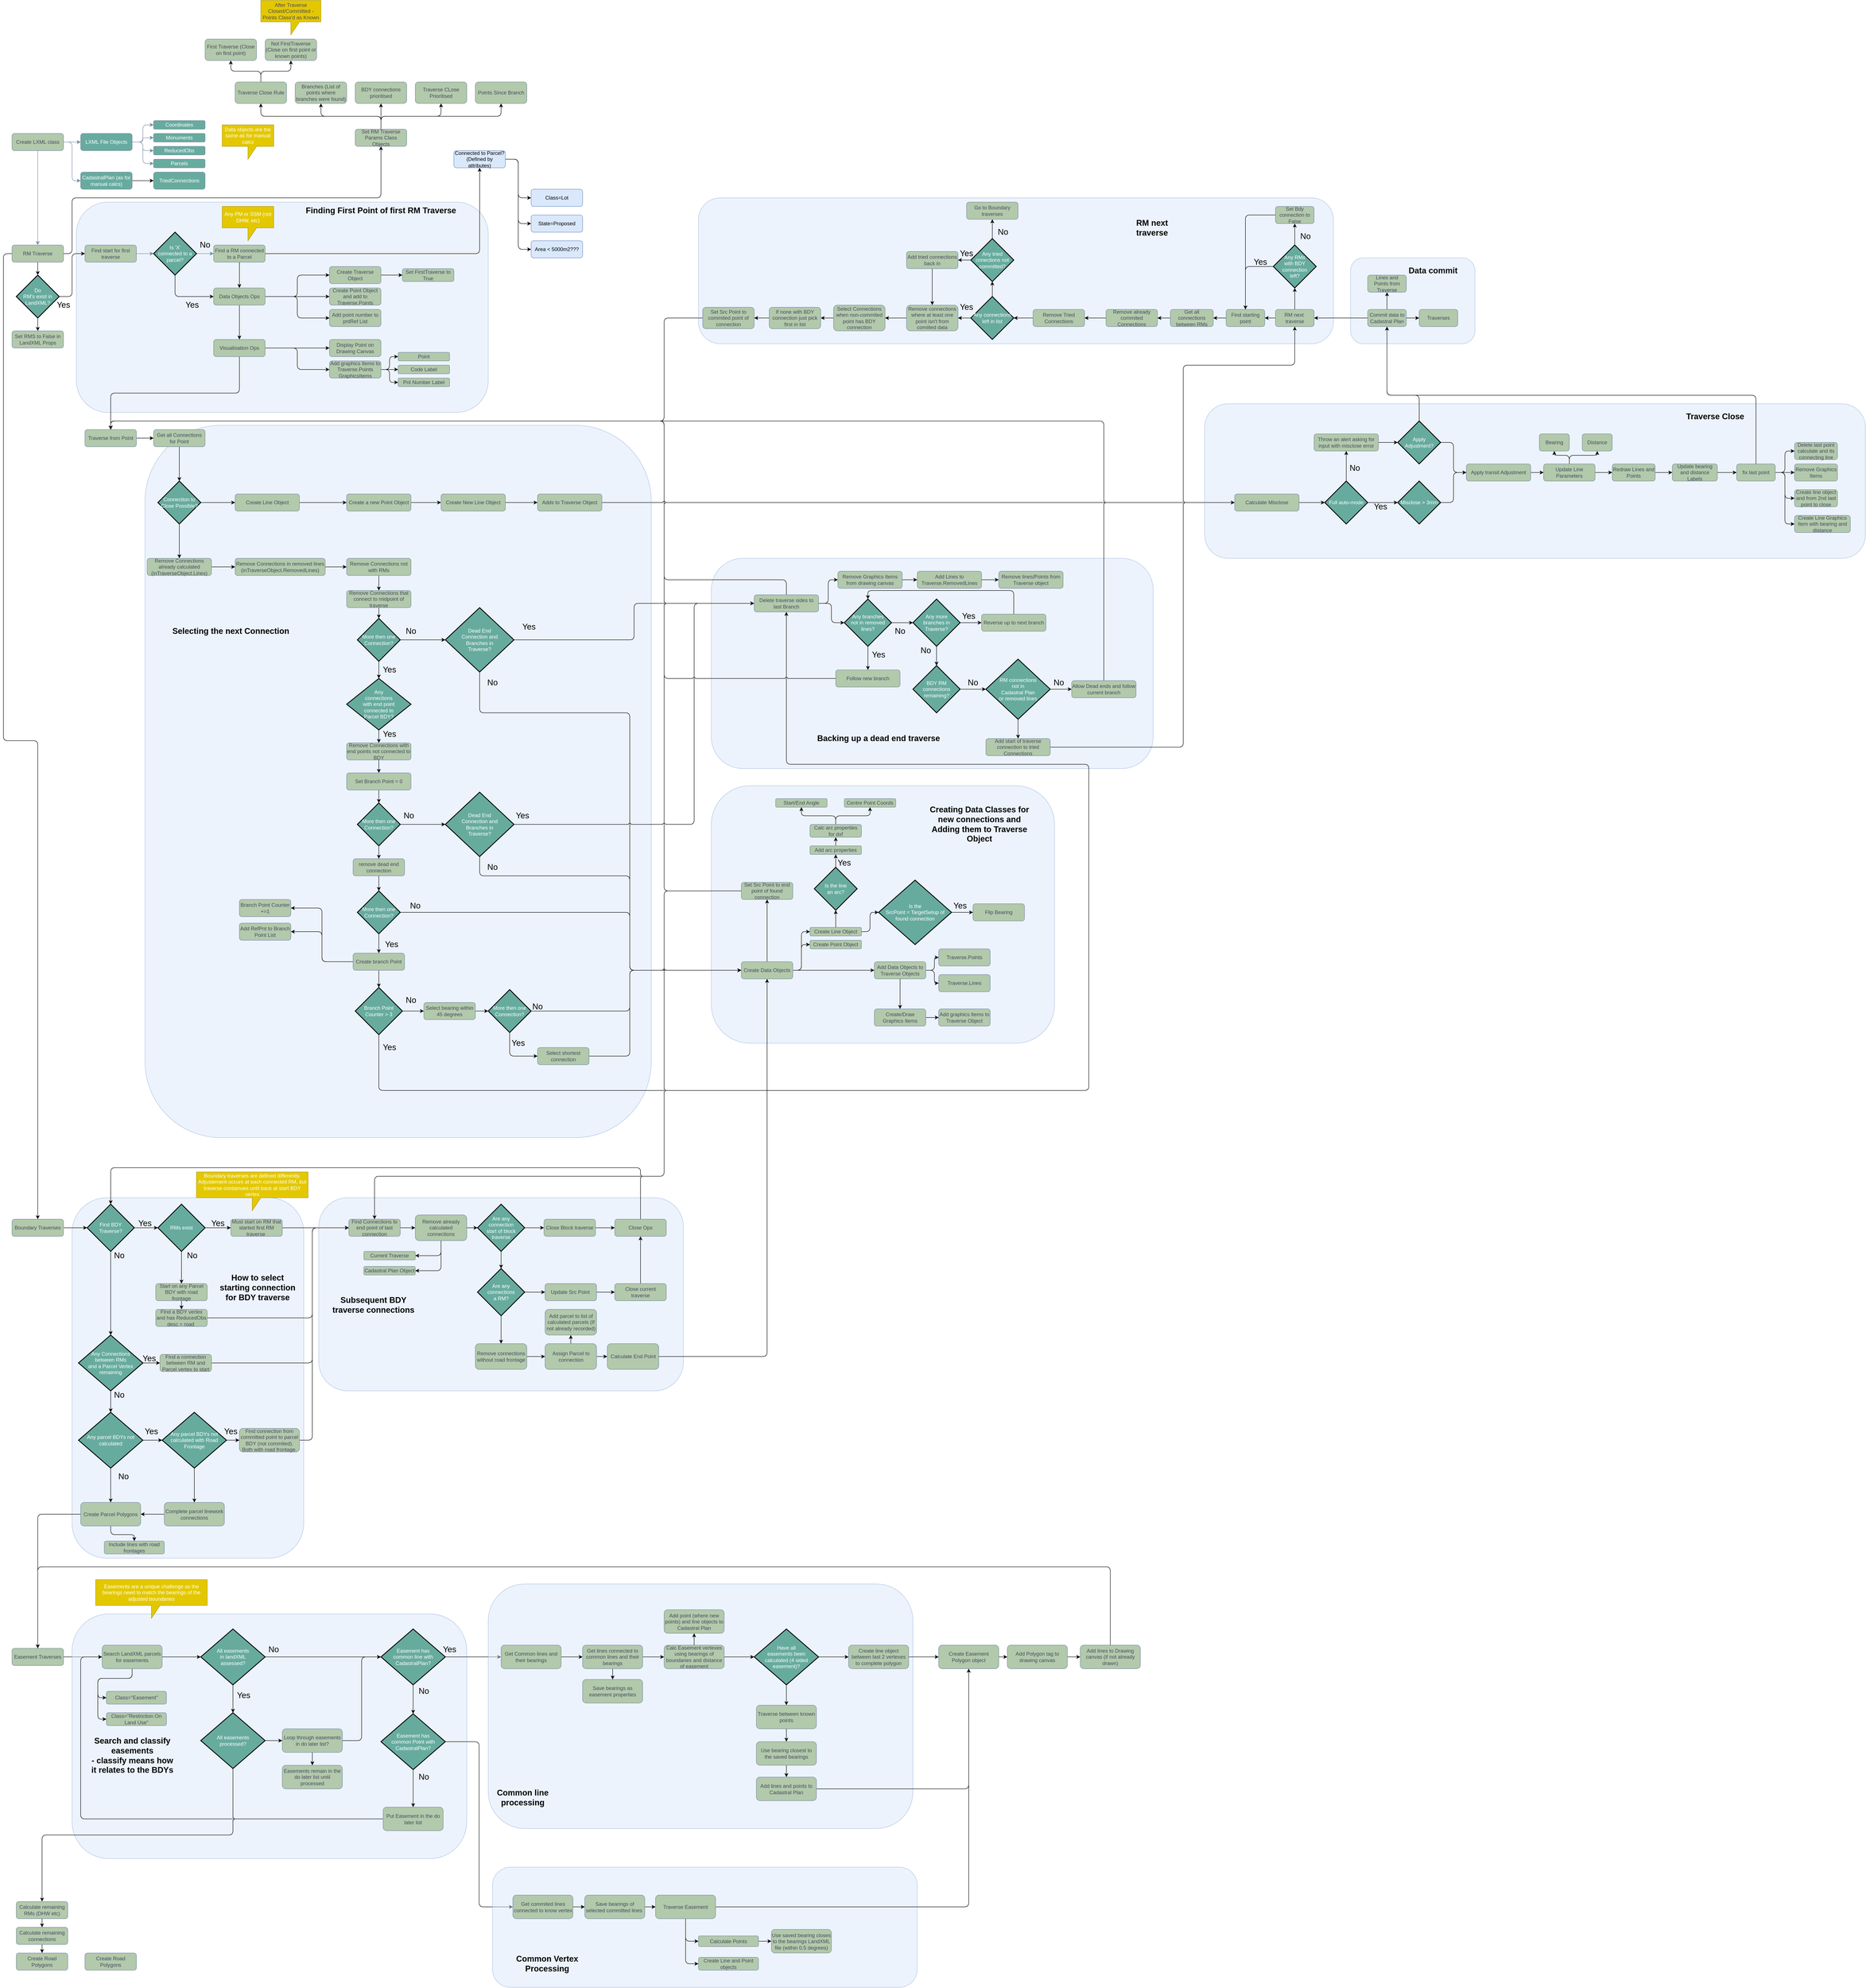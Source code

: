 <mxfile version="14.5.1" type="device"><diagram id="8ho87rZit3TImv2BvZvL" name="Page-1"><mxGraphModel dx="1086" dy="1946" grid="1" gridSize="10" guides="1" tooltips="1" connect="1" arrows="1" fold="1" page="1" pageScale="1" pageWidth="850" pageHeight="1100" math="0" shadow="0"><root><mxCell id="0"/><mxCell id="1" parent="0"/><mxCell id="czBjkz1P84vVKNZIzU4z-42" value="" style="rounded=1;whiteSpace=wrap;html=1;fillColor=#dae8fc;strokeColor=#6c8ebf;opacity=50;" parent="1" vertex="1"><mxGeometry x="765" y="2520" width="850" height="450" as="geometry"/></mxCell><mxCell id="SY806ptJRBFAmqjpQ8rJ-24" value="" style="rounded=1;whiteSpace=wrap;html=1;fillColor=#dae8fc;strokeColor=#6c8ebf;opacity=50;" parent="1" vertex="1"><mxGeometry x="190" y="2520" width="540" height="840" as="geometry"/></mxCell><mxCell id="zNaTrHFX4qDtfm31Lkq_-80" value="" style="rounded=1;whiteSpace=wrap;html=1;opacity=50;fillColor=#dae8fc;strokeColor=#6c8ebf;" parent="1" vertex="1"><mxGeometry x="1650" y="190" width="1480" height="340" as="geometry"/></mxCell><mxCell id="zNaTrHFX4qDtfm31Lkq_-70" value="" style="rounded=1;whiteSpace=wrap;html=1;opacity=50;fillColor=#dae8fc;strokeColor=#6c8ebf;" parent="1" vertex="1"><mxGeometry x="3170" y="330" width="290" height="200" as="geometry"/></mxCell><mxCell id="zNaTrHFX4qDtfm31Lkq_-61" value="" style="rounded=1;whiteSpace=wrap;html=1;opacity=50;fillColor=#dae8fc;strokeColor=#6c8ebf;" parent="1" vertex="1"><mxGeometry x="2830" y="670" width="1540" height="360" as="geometry"/></mxCell><mxCell id="zNaTrHFX4qDtfm31Lkq_-14" value="" style="rounded=1;whiteSpace=wrap;html=1;opacity=50;fillColor=#dae8fc;strokeColor=#6c8ebf;" parent="1" vertex="1"><mxGeometry x="360" y="720" width="1180" height="1660" as="geometry"/></mxCell><mxCell id="IZPHbaMgBe7hFVEcMZ_9-172" value="" style="rounded=1;whiteSpace=wrap;html=1;opacity=50;fillColor=#dae8fc;strokeColor=#6c8ebf;" parent="1" vertex="1"><mxGeometry x="1680" y="1030" width="1030" height="490" as="geometry"/></mxCell><mxCell id="IZPHbaMgBe7hFVEcMZ_9-47" value="" style="rounded=1;whiteSpace=wrap;html=1;fillColor=#dae8fc;strokeColor=#6c8ebf;opacity=50;" parent="1" vertex="1"><mxGeometry x="1680" y="1560" width="800" height="600" as="geometry"/></mxCell><mxCell id="IMhDhNiULbno-hZDqJkk-33" value="" style="rounded=1;whiteSpace=wrap;html=1;opacity=50;fillColor=#dae8fc;strokeColor=#6c8ebf;" parent="1" vertex="1"><mxGeometry x="200" y="200" width="960" height="490" as="geometry"/></mxCell><mxCell id="R6BzwjMHPWJfyBfGZO_C-13" style="edgeStyle=orthogonalEdgeStyle;curved=0;rounded=1;sketch=0;orthogonalLoop=1;jettySize=auto;html=1;exitX=1;exitY=0.5;exitDx=0;exitDy=0;strokeColor=#788AA3;fillColor=#B2C9AB;fontColor=#FFFFFF;" parent="1" source="R6BzwjMHPWJfyBfGZO_C-1" target="R6BzwjMHPWJfyBfGZO_C-3" edge="1"><mxGeometry relative="1" as="geometry"/></mxCell><mxCell id="R6BzwjMHPWJfyBfGZO_C-15" style="edgeStyle=orthogonalEdgeStyle;curved=0;rounded=1;sketch=0;orthogonalLoop=1;jettySize=auto;html=1;exitX=1;exitY=0.5;exitDx=0;exitDy=0;entryX=0;entryY=0.5;entryDx=0;entryDy=0;strokeColor=#788AA3;fillColor=#B2C9AB;fontColor=#FFFFFF;" parent="1" source="R6BzwjMHPWJfyBfGZO_C-1" target="R6BzwjMHPWJfyBfGZO_C-2" edge="1"><mxGeometry relative="1" as="geometry"/></mxCell><mxCell id="R6BzwjMHPWJfyBfGZO_C-27" style="edgeStyle=orthogonalEdgeStyle;curved=0;rounded=1;sketch=0;orthogonalLoop=1;jettySize=auto;html=1;exitX=0.5;exitY=1;exitDx=0;exitDy=0;entryX=0.5;entryY=0;entryDx=0;entryDy=0;strokeColor=#788AA3;fillColor=#B2C9AB;fontColor=#FFFFFF;" parent="1" source="R6BzwjMHPWJfyBfGZO_C-1" target="R6BzwjMHPWJfyBfGZO_C-24" edge="1"><mxGeometry relative="1" as="geometry"/></mxCell><mxCell id="R6BzwjMHPWJfyBfGZO_C-1" value="Create LXML class" style="rounded=1;whiteSpace=wrap;html=1;fillColor=#B2C9AB;strokeColor=#788AA3;fontColor=#46495D;" parent="1" vertex="1"><mxGeometry x="50" y="40" width="120" height="40" as="geometry"/></mxCell><mxCell id="zNaTrHFX4qDtfm31Lkq_-141" style="edgeStyle=orthogonalEdgeStyle;rounded=1;jumpStyle=arc;orthogonalLoop=1;jettySize=auto;html=1;exitX=1;exitY=0.5;exitDx=0;exitDy=0;" parent="1" source="R6BzwjMHPWJfyBfGZO_C-2" target="zNaTrHFX4qDtfm31Lkq_-140" edge="1"><mxGeometry relative="1" as="geometry"/></mxCell><mxCell id="R6BzwjMHPWJfyBfGZO_C-2" value="CadastralPlan (as for manual calcs)" style="rounded=1;whiteSpace=wrap;html=1;strokeColor=#788AA3;fillColor=#67AB9F;fontColor=#FFFFFF;" parent="1" vertex="1"><mxGeometry x="210" y="130" width="120" height="40" as="geometry"/></mxCell><mxCell id="R6BzwjMHPWJfyBfGZO_C-9" style="edgeStyle=orthogonalEdgeStyle;curved=0;rounded=1;sketch=0;orthogonalLoop=1;jettySize=auto;html=1;exitX=1;exitY=0.5;exitDx=0;exitDy=0;entryX=0;entryY=0.5;entryDx=0;entryDy=0;strokeColor=#788AA3;fillColor=#B2C9AB;fontColor=#FFFFFF;" parent="1" source="R6BzwjMHPWJfyBfGZO_C-3" target="R6BzwjMHPWJfyBfGZO_C-5" edge="1"><mxGeometry relative="1" as="geometry"/></mxCell><mxCell id="R6BzwjMHPWJfyBfGZO_C-10" style="edgeStyle=orthogonalEdgeStyle;curved=0;rounded=1;sketch=0;orthogonalLoop=1;jettySize=auto;html=1;exitX=1;exitY=0.5;exitDx=0;exitDy=0;entryX=0;entryY=0.5;entryDx=0;entryDy=0;strokeColor=#788AA3;fillColor=#B2C9AB;fontColor=#FFFFFF;" parent="1" source="R6BzwjMHPWJfyBfGZO_C-3" target="R6BzwjMHPWJfyBfGZO_C-7" edge="1"><mxGeometry relative="1" as="geometry"/></mxCell><mxCell id="R6BzwjMHPWJfyBfGZO_C-11" style="edgeStyle=orthogonalEdgeStyle;curved=0;rounded=1;sketch=0;orthogonalLoop=1;jettySize=auto;html=1;exitX=1;exitY=0.5;exitDx=0;exitDy=0;strokeColor=#788AA3;fillColor=#B2C9AB;fontColor=#FFFFFF;" parent="1" source="R6BzwjMHPWJfyBfGZO_C-3" target="R6BzwjMHPWJfyBfGZO_C-8" edge="1"><mxGeometry relative="1" as="geometry"/></mxCell><mxCell id="R6BzwjMHPWJfyBfGZO_C-12" style="edgeStyle=orthogonalEdgeStyle;curved=0;rounded=1;sketch=0;orthogonalLoop=1;jettySize=auto;html=1;exitX=1;exitY=0.5;exitDx=0;exitDy=0;entryX=0;entryY=0.5;entryDx=0;entryDy=0;strokeColor=#788AA3;fillColor=#B2C9AB;fontColor=#FFFFFF;" parent="1" source="R6BzwjMHPWJfyBfGZO_C-3" target="R6BzwjMHPWJfyBfGZO_C-6" edge="1"><mxGeometry relative="1" as="geometry"/></mxCell><mxCell id="R6BzwjMHPWJfyBfGZO_C-3" value="LXML File Objects" style="rounded=1;whiteSpace=wrap;html=1;strokeColor=#788AA3;fillColor=#67AB9F;fontColor=#FFFFFF;" parent="1" vertex="1"><mxGeometry x="210" y="40" width="120" height="40" as="geometry"/></mxCell><mxCell id="R6BzwjMHPWJfyBfGZO_C-5" value="Coordinates" style="rounded=1;whiteSpace=wrap;html=1;strokeColor=#788AA3;fillColor=#67AB9F;fontColor=#FFFFFF;" parent="1" vertex="1"><mxGeometry x="380" y="10" width="120" height="20" as="geometry"/></mxCell><mxCell id="R6BzwjMHPWJfyBfGZO_C-6" value="Parcels" style="rounded=1;whiteSpace=wrap;html=1;strokeColor=#788AA3;fillColor=#67AB9F;fontColor=#FFFFFF;" parent="1" vertex="1"><mxGeometry x="380" y="100" width="120" height="20" as="geometry"/></mxCell><mxCell id="R6BzwjMHPWJfyBfGZO_C-7" value="Monuments" style="rounded=1;whiteSpace=wrap;html=1;strokeColor=#788AA3;fillColor=#67AB9F;fontColor=#FFFFFF;" parent="1" vertex="1"><mxGeometry x="380" y="40" width="120" height="20" as="geometry"/></mxCell><mxCell id="R6BzwjMHPWJfyBfGZO_C-8" value="ReducedObs" style="rounded=1;whiteSpace=wrap;html=1;strokeColor=#788AA3;fillColor=#67AB9F;fontColor=#FFFFFF;" parent="1" vertex="1"><mxGeometry x="380" y="70" width="120" height="20" as="geometry"/></mxCell><mxCell id="R6BzwjMHPWJfyBfGZO_C-16" value="Data objects are the same as for manual calcs" style="shape=callout;whiteSpace=wrap;html=1;perimeter=calloutPerimeter;rounded=0;sketch=0;strokeColor=#B09500;fillColor=#e3c800;fontColor=#ffffff;" parent="1" vertex="1"><mxGeometry x="540" y="20" width="120" height="80" as="geometry"/></mxCell><mxCell id="R6BzwjMHPWJfyBfGZO_C-21" style="edgeStyle=orthogonalEdgeStyle;curved=0;rounded=1;sketch=0;orthogonalLoop=1;jettySize=auto;html=1;exitX=1;exitY=0.5;exitDx=0;exitDy=0;entryX=0;entryY=0.5;entryDx=0;entryDy=0;entryPerimeter=0;strokeColor=#788AA3;fillColor=#B2C9AB;fontColor=#FFFFFF;" parent="1" source="R6BzwjMHPWJfyBfGZO_C-18" target="R6BzwjMHPWJfyBfGZO_C-20" edge="1"><mxGeometry relative="1" as="geometry"/></mxCell><mxCell id="R6BzwjMHPWJfyBfGZO_C-18" value="Find start for first traverse" style="rounded=1;whiteSpace=wrap;html=1;fillColor=#B2C9AB;strokeColor=#788AA3;fontColor=#46495D;" parent="1" vertex="1"><mxGeometry x="220" y="300" width="120" height="40" as="geometry"/></mxCell><mxCell id="R6BzwjMHPWJfyBfGZO_C-26" style="edgeStyle=orthogonalEdgeStyle;curved=0;rounded=1;sketch=0;orthogonalLoop=1;jettySize=auto;html=1;exitX=1;exitY=0.5;exitDx=0;exitDy=0;exitPerimeter=0;entryX=0;entryY=0.5;entryDx=0;entryDy=0;strokeColor=#788AA3;fillColor=#B2C9AB;fontColor=#FFFFFF;" parent="1" source="R6BzwjMHPWJfyBfGZO_C-20" target="R6BzwjMHPWJfyBfGZO_C-23" edge="1"><mxGeometry relative="1" as="geometry"/></mxCell><mxCell id="IMhDhNiULbno-hZDqJkk-13" style="edgeStyle=orthogonalEdgeStyle;rounded=1;orthogonalLoop=1;jettySize=auto;html=1;exitX=0.5;exitY=1;exitDx=0;exitDy=0;exitPerimeter=0;entryX=0;entryY=0.5;entryDx=0;entryDy=0;" parent="1" source="R6BzwjMHPWJfyBfGZO_C-20" target="IMhDhNiULbno-hZDqJkk-11" edge="1"><mxGeometry relative="1" as="geometry"/></mxCell><mxCell id="R6BzwjMHPWJfyBfGZO_C-20" value="Is 'X' &lt;br&gt;connected to a parcel?" style="strokeWidth=2;html=1;shape=mxgraph.flowchart.decision;whiteSpace=wrap;rounded=0;sketch=0;fillColor=#67AB9F;fontColor=#FFFFFF;" parent="1" vertex="1"><mxGeometry x="380" y="270" width="100" height="100" as="geometry"/></mxCell><mxCell id="IMhDhNiULbno-hZDqJkk-14" style="edgeStyle=orthogonalEdgeStyle;rounded=1;orthogonalLoop=1;jettySize=auto;html=1;exitX=0.5;exitY=1;exitDx=0;exitDy=0;entryX=0.5;entryY=0;entryDx=0;entryDy=0;" parent="1" source="R6BzwjMHPWJfyBfGZO_C-23" target="IMhDhNiULbno-hZDqJkk-11" edge="1"><mxGeometry relative="1" as="geometry"/></mxCell><mxCell id="IZPHbaMgBe7hFVEcMZ_9-51" style="edgeStyle=orthogonalEdgeStyle;rounded=1;orthogonalLoop=1;jettySize=auto;html=1;exitX=1;exitY=0.5;exitDx=0;exitDy=0;entryX=0.5;entryY=1;entryDx=0;entryDy=0;" parent="1" source="R6BzwjMHPWJfyBfGZO_C-23" target="IMhDhNiULbno-hZDqJkk-3" edge="1"><mxGeometry relative="1" as="geometry"/></mxCell><mxCell id="R6BzwjMHPWJfyBfGZO_C-23" value="Find a RM connected to a Parcel" style="rounded=1;whiteSpace=wrap;html=1;fillColor=#B2C9AB;strokeColor=#788AA3;fontColor=#46495D;" parent="1" vertex="1"><mxGeometry x="520" y="300" width="120" height="40" as="geometry"/></mxCell><mxCell id="IMhDhNiULbno-hZDqJkk-48" style="edgeStyle=orthogonalEdgeStyle;rounded=1;orthogonalLoop=1;jettySize=auto;html=1;exitX=1;exitY=0.5;exitDx=0;exitDy=0;entryX=0.5;entryY=1;entryDx=0;entryDy=0;fontSize=19;" parent="1" source="R6BzwjMHPWJfyBfGZO_C-24" target="IMhDhNiULbno-hZDqJkk-47" edge="1"><mxGeometry relative="1" as="geometry"><Array as="points"><mxPoint x="190" y="320"/><mxPoint x="190" y="190"/><mxPoint x="910" y="190"/></Array></mxGeometry></mxCell><mxCell id="IZPHbaMgBe7hFVEcMZ_9-17" style="edgeStyle=orthogonalEdgeStyle;rounded=1;orthogonalLoop=1;jettySize=auto;html=1;exitX=0.5;exitY=1;exitDx=0;exitDy=0;entryX=0.5;entryY=0;entryDx=0;entryDy=0;entryPerimeter=0;" parent="1" source="R6BzwjMHPWJfyBfGZO_C-24" target="IZPHbaMgBe7hFVEcMZ_9-15" edge="1"><mxGeometry relative="1" as="geometry"/></mxCell><mxCell id="zNaTrHFX4qDtfm31Lkq_-163" style="edgeStyle=orthogonalEdgeStyle;rounded=1;jumpStyle=arc;orthogonalLoop=1;jettySize=auto;html=1;exitX=0;exitY=0.5;exitDx=0;exitDy=0;" parent="1" source="R6BzwjMHPWJfyBfGZO_C-24" target="zNaTrHFX4qDtfm31Lkq_-161" edge="1"><mxGeometry relative="1" as="geometry"/></mxCell><mxCell id="R6BzwjMHPWJfyBfGZO_C-24" value="RM Traverse" style="rounded=1;whiteSpace=wrap;html=1;fillColor=#B2C9AB;strokeColor=#788AA3;fontColor=#46495D;" parent="1" vertex="1"><mxGeometry x="50" y="300" width="120" height="40" as="geometry"/></mxCell><mxCell id="R6BzwjMHPWJfyBfGZO_C-28" value="Any PM or SSM (not DHW, etc)" style="shape=callout;whiteSpace=wrap;html=1;perimeter=calloutPerimeter;rounded=0;sketch=0;strokeColor=#B09500;fillColor=#e3c800;fontColor=#ffffff;" parent="1" vertex="1"><mxGeometry x="540" y="210" width="120" height="80" as="geometry"/></mxCell><mxCell id="IMhDhNiULbno-hZDqJkk-5" style="edgeStyle=orthogonalEdgeStyle;rounded=1;orthogonalLoop=1;jettySize=auto;html=1;exitX=1;exitY=0.5;exitDx=0;exitDy=0;entryX=0;entryY=0.5;entryDx=0;entryDy=0;" parent="1" source="IMhDhNiULbno-hZDqJkk-3" target="IMhDhNiULbno-hZDqJkk-4" edge="1"><mxGeometry relative="1" as="geometry"/></mxCell><mxCell id="IMhDhNiULbno-hZDqJkk-7" style="edgeStyle=orthogonalEdgeStyle;rounded=1;orthogonalLoop=1;jettySize=auto;html=1;exitX=1;exitY=0.5;exitDx=0;exitDy=0;entryX=0;entryY=0.5;entryDx=0;entryDy=0;" parent="1" source="IMhDhNiULbno-hZDqJkk-3" target="IMhDhNiULbno-hZDqJkk-6" edge="1"><mxGeometry relative="1" as="geometry"/></mxCell><mxCell id="IMhDhNiULbno-hZDqJkk-9" style="edgeStyle=orthogonalEdgeStyle;rounded=1;orthogonalLoop=1;jettySize=auto;html=1;exitX=1;exitY=0.5;exitDx=0;exitDy=0;entryX=0;entryY=0.5;entryDx=0;entryDy=0;" parent="1" source="IMhDhNiULbno-hZDqJkk-3" target="IMhDhNiULbno-hZDqJkk-8" edge="1"><mxGeometry relative="1" as="geometry"/></mxCell><mxCell id="IMhDhNiULbno-hZDqJkk-3" value="Connected to Parcel? (Defined by attributes)" style="rounded=1;whiteSpace=wrap;html=1;fillColor=#dae8fc;strokeColor=#6c8ebf;" parent="1" vertex="1"><mxGeometry x="1080" y="80" width="120" height="40" as="geometry"/></mxCell><mxCell id="IMhDhNiULbno-hZDqJkk-4" value="Class=Lot" style="rounded=1;whiteSpace=wrap;html=1;fillColor=#dae8fc;strokeColor=#6c8ebf;" parent="1" vertex="1"><mxGeometry x="1260" y="170" width="120" height="40" as="geometry"/></mxCell><mxCell id="IMhDhNiULbno-hZDqJkk-6" value="State=Proposed" style="rounded=1;whiteSpace=wrap;html=1;fillColor=#dae8fc;strokeColor=#6c8ebf;" parent="1" vertex="1"><mxGeometry x="1260" y="230" width="120" height="40" as="geometry"/></mxCell><mxCell id="IMhDhNiULbno-hZDqJkk-8" value="Area &amp;lt; 5000m2???" style="rounded=1;whiteSpace=wrap;html=1;fillColor=#dae8fc;strokeColor=#6c8ebf;" parent="1" vertex="1"><mxGeometry x="1260" y="290" width="120" height="40" as="geometry"/></mxCell><mxCell id="IMhDhNiULbno-hZDqJkk-20" style="edgeStyle=orthogonalEdgeStyle;rounded=1;orthogonalLoop=1;jettySize=auto;html=1;exitX=1;exitY=0.5;exitDx=0;exitDy=0;entryX=0;entryY=0.5;entryDx=0;entryDy=0;" parent="1" source="IMhDhNiULbno-hZDqJkk-11" target="IMhDhNiULbno-hZDqJkk-18" edge="1"><mxGeometry relative="1" as="geometry"/></mxCell><mxCell id="IMhDhNiULbno-hZDqJkk-21" style="edgeStyle=orthogonalEdgeStyle;rounded=1;orthogonalLoop=1;jettySize=auto;html=1;exitX=1;exitY=0.5;exitDx=0;exitDy=0;entryX=0;entryY=0.5;entryDx=0;entryDy=0;" parent="1" source="IMhDhNiULbno-hZDqJkk-11" target="IMhDhNiULbno-hZDqJkk-17" edge="1"><mxGeometry relative="1" as="geometry"/></mxCell><mxCell id="IMhDhNiULbno-hZDqJkk-22" style="edgeStyle=orthogonalEdgeStyle;rounded=1;orthogonalLoop=1;jettySize=auto;html=1;exitX=1;exitY=0.5;exitDx=0;exitDy=0;entryX=0;entryY=0.5;entryDx=0;entryDy=0;" parent="1" source="IMhDhNiULbno-hZDqJkk-11" target="IMhDhNiULbno-hZDqJkk-15" edge="1"><mxGeometry relative="1" as="geometry"/></mxCell><mxCell id="IMhDhNiULbno-hZDqJkk-32" style="edgeStyle=orthogonalEdgeStyle;rounded=1;orthogonalLoop=1;jettySize=auto;html=1;exitX=0.5;exitY=1;exitDx=0;exitDy=0;" parent="1" source="IMhDhNiULbno-hZDqJkk-11" target="IMhDhNiULbno-hZDqJkk-12" edge="1"><mxGeometry relative="1" as="geometry"/></mxCell><mxCell id="IMhDhNiULbno-hZDqJkk-11" value="Data Objects Ops" style="rounded=1;whiteSpace=wrap;html=1;fillColor=#B2C9AB;strokeColor=#788AA3;fontColor=#46495D;" parent="1" vertex="1"><mxGeometry x="520" y="400" width="120" height="40" as="geometry"/></mxCell><mxCell id="IMhDhNiULbno-hZDqJkk-25" style="edgeStyle=orthogonalEdgeStyle;rounded=1;orthogonalLoop=1;jettySize=auto;html=1;exitX=1;exitY=0.5;exitDx=0;exitDy=0;entryX=0;entryY=0.5;entryDx=0;entryDy=0;" parent="1" source="IMhDhNiULbno-hZDqJkk-12" target="IMhDhNiULbno-hZDqJkk-16" edge="1"><mxGeometry relative="1" as="geometry"/></mxCell><mxCell id="IMhDhNiULbno-hZDqJkk-26" style="edgeStyle=orthogonalEdgeStyle;rounded=1;orthogonalLoop=1;jettySize=auto;html=1;exitX=1;exitY=0.5;exitDx=0;exitDy=0;entryX=0;entryY=0.5;entryDx=0;entryDy=0;" parent="1" source="IMhDhNiULbno-hZDqJkk-12" target="IMhDhNiULbno-hZDqJkk-23" edge="1"><mxGeometry relative="1" as="geometry"/></mxCell><mxCell id="IMhDhNiULbno-hZDqJkk-38" style="edgeStyle=orthogonalEdgeStyle;rounded=1;orthogonalLoop=1;jettySize=auto;html=1;exitX=0.5;exitY=1;exitDx=0;exitDy=0;entryX=0.5;entryY=0;entryDx=0;entryDy=0;fontSize=19;" parent="1" source="IMhDhNiULbno-hZDqJkk-12" target="IMhDhNiULbno-hZDqJkk-37" edge="1"><mxGeometry relative="1" as="geometry"/></mxCell><mxCell id="IMhDhNiULbno-hZDqJkk-12" value="Visualisation Ops" style="rounded=1;whiteSpace=wrap;html=1;fillColor=#B2C9AB;strokeColor=#788AA3;fontColor=#46495D;" parent="1" vertex="1"><mxGeometry x="520" y="520" width="120" height="40" as="geometry"/></mxCell><mxCell id="IMhDhNiULbno-hZDqJkk-15" value="Add point number to pntRef List" style="rounded=1;whiteSpace=wrap;html=1;fillColor=#B2C9AB;strokeColor=#788AA3;fontColor=#46495D;" parent="1" vertex="1"><mxGeometry x="790" y="450" width="120" height="40" as="geometry"/></mxCell><mxCell id="IMhDhNiULbno-hZDqJkk-16" value="Display Point on Drawing Canvas" style="rounded=1;whiteSpace=wrap;html=1;fillColor=#B2C9AB;strokeColor=#788AA3;fontColor=#46495D;" parent="1" vertex="1"><mxGeometry x="790" y="520" width="120" height="40" as="geometry"/></mxCell><mxCell id="IMhDhNiULbno-hZDqJkk-17" value="Create Point Object and add to Traverse.Points" style="rounded=1;whiteSpace=wrap;html=1;fillColor=#B2C9AB;strokeColor=#788AA3;fontColor=#46495D;" parent="1" vertex="1"><mxGeometry x="790" y="400" width="120" height="40" as="geometry"/></mxCell><mxCell id="IMhDhNiULbno-hZDqJkk-36" style="edgeStyle=orthogonalEdgeStyle;rounded=1;orthogonalLoop=1;jettySize=auto;html=1;exitX=1;exitY=0.5;exitDx=0;exitDy=0;entryX=0;entryY=0.5;entryDx=0;entryDy=0;" parent="1" source="IMhDhNiULbno-hZDqJkk-18" target="IMhDhNiULbno-hZDqJkk-35" edge="1"><mxGeometry relative="1" as="geometry"/></mxCell><mxCell id="IMhDhNiULbno-hZDqJkk-18" value="Create Traverse Object" style="rounded=1;whiteSpace=wrap;html=1;fillColor=#B2C9AB;strokeColor=#788AA3;fontColor=#46495D;" parent="1" vertex="1"><mxGeometry x="790" y="350" width="120" height="40" as="geometry"/></mxCell><mxCell id="IMhDhNiULbno-hZDqJkk-29" style="edgeStyle=orthogonalEdgeStyle;rounded=1;orthogonalLoop=1;jettySize=auto;html=1;exitX=1;exitY=0.5;exitDx=0;exitDy=0;entryX=0;entryY=0.5;entryDx=0;entryDy=0;" parent="1" source="IMhDhNiULbno-hZDqJkk-23" target="IMhDhNiULbno-hZDqJkk-24" edge="1"><mxGeometry relative="1" as="geometry"/></mxCell><mxCell id="IMhDhNiULbno-hZDqJkk-30" style="edgeStyle=orthogonalEdgeStyle;rounded=1;orthogonalLoop=1;jettySize=auto;html=1;exitX=1;exitY=0.5;exitDx=0;exitDy=0;entryX=0;entryY=0.5;entryDx=0;entryDy=0;" parent="1" source="IMhDhNiULbno-hZDqJkk-23" target="IMhDhNiULbno-hZDqJkk-28" edge="1"><mxGeometry relative="1" as="geometry"/></mxCell><mxCell id="IMhDhNiULbno-hZDqJkk-31" style="edgeStyle=orthogonalEdgeStyle;rounded=1;orthogonalLoop=1;jettySize=auto;html=1;exitX=1;exitY=0.5;exitDx=0;exitDy=0;entryX=0;entryY=0.5;entryDx=0;entryDy=0;" parent="1" source="IMhDhNiULbno-hZDqJkk-23" target="IMhDhNiULbno-hZDqJkk-27" edge="1"><mxGeometry relative="1" as="geometry"/></mxCell><mxCell id="IMhDhNiULbno-hZDqJkk-23" value="Add graphics Items to Traverse.Points&lt;br&gt;GraphicsItems" style="rounded=1;whiteSpace=wrap;html=1;fillColor=#B2C9AB;strokeColor=#788AA3;fontColor=#46495D;" parent="1" vertex="1"><mxGeometry x="790" y="570" width="120" height="40" as="geometry"/></mxCell><mxCell id="IMhDhNiULbno-hZDqJkk-24" value="Point" style="rounded=1;whiteSpace=wrap;html=1;fillColor=#B2C9AB;strokeColor=#788AA3;fontColor=#46495D;" parent="1" vertex="1"><mxGeometry x="950" y="550" width="120" height="20" as="geometry"/></mxCell><mxCell id="IMhDhNiULbno-hZDqJkk-27" value="Pnt Number Label" style="rounded=1;whiteSpace=wrap;html=1;fillColor=#B2C9AB;strokeColor=#788AA3;fontColor=#46495D;" parent="1" vertex="1"><mxGeometry x="950" y="610" width="120" height="20" as="geometry"/></mxCell><mxCell id="IMhDhNiULbno-hZDqJkk-28" value="Code Label" style="rounded=1;whiteSpace=wrap;html=1;fillColor=#B2C9AB;strokeColor=#788AA3;fontColor=#46495D;" parent="1" vertex="1"><mxGeometry x="950" y="580" width="120" height="20" as="geometry"/></mxCell><mxCell id="IMhDhNiULbno-hZDqJkk-34" value="Finding First Point of first RM Traverse" style="text;html=1;strokeColor=none;fillColor=none;align=center;verticalAlign=middle;whiteSpace=wrap;rounded=0;opacity=50;fontSize=19;fontStyle=1" parent="1" vertex="1"><mxGeometry x="710" y="190" width="400" height="60" as="geometry"/></mxCell><mxCell id="IMhDhNiULbno-hZDqJkk-35" value="Set FirstTraverse to True" style="rounded=1;whiteSpace=wrap;html=1;fillColor=#B2C9AB;strokeColor=#788AA3;fontColor=#46495D;" parent="1" vertex="1"><mxGeometry x="960" y="355" width="120" height="30" as="geometry"/></mxCell><mxCell id="IZPHbaMgBe7hFVEcMZ_9-20" style="edgeStyle=orthogonalEdgeStyle;rounded=1;orthogonalLoop=1;jettySize=auto;html=1;exitX=1;exitY=0.5;exitDx=0;exitDy=0;entryX=0;entryY=0.5;entryDx=0;entryDy=0;" parent="1" source="IMhDhNiULbno-hZDqJkk-37" target="IMhDhNiULbno-hZDqJkk-43" edge="1"><mxGeometry relative="1" as="geometry"/></mxCell><mxCell id="IMhDhNiULbno-hZDqJkk-37" value="Traverse from Point" style="rounded=1;whiteSpace=wrap;html=1;fillColor=#B2C9AB;strokeColor=#788AA3;fontColor=#46495D;" parent="1" vertex="1"><mxGeometry x="220" y="730" width="120" height="40" as="geometry"/></mxCell><mxCell id="IMhDhNiULbno-hZDqJkk-39" value="Yes" style="text;html=1;strokeColor=none;fillColor=none;align=center;verticalAlign=middle;whiteSpace=wrap;rounded=0;fontSize=19;opacity=50;" parent="1" vertex="1"><mxGeometry x="450" y="430" width="40" height="20" as="geometry"/></mxCell><mxCell id="IMhDhNiULbno-hZDqJkk-40" value="No" style="text;html=1;strokeColor=none;fillColor=none;align=center;verticalAlign=middle;whiteSpace=wrap;rounded=0;fontSize=19;opacity=50;" parent="1" vertex="1"><mxGeometry x="480" y="290" width="40" height="20" as="geometry"/></mxCell><mxCell id="IZPHbaMgBe7hFVEcMZ_9-131" style="edgeStyle=orthogonalEdgeStyle;rounded=1;orthogonalLoop=1;jettySize=auto;html=1;exitX=0.5;exitY=1;exitDx=0;exitDy=0;entryX=0.5;entryY=0;entryDx=0;entryDy=0;entryPerimeter=0;" parent="1" source="IMhDhNiULbno-hZDqJkk-43" target="IZPHbaMgBe7hFVEcMZ_9-129" edge="1"><mxGeometry relative="1" as="geometry"/></mxCell><mxCell id="IMhDhNiULbno-hZDqJkk-43" value="Get all Connections for Point" style="rounded=1;whiteSpace=wrap;html=1;fillColor=#B2C9AB;strokeColor=#788AA3;fontColor=#46495D;" parent="1" vertex="1"><mxGeometry x="380" y="730" width="120" height="40" as="geometry"/></mxCell><mxCell id="IZPHbaMgBe7hFVEcMZ_9-2" style="edgeStyle=orthogonalEdgeStyle;rounded=1;orthogonalLoop=1;jettySize=auto;html=1;exitX=0.5;exitY=0;exitDx=0;exitDy=0;entryX=0.5;entryY=1;entryDx=0;entryDy=0;" parent="1" source="IMhDhNiULbno-hZDqJkk-47" target="IMhDhNiULbno-hZDqJkk-49" edge="1"><mxGeometry relative="1" as="geometry"/></mxCell><mxCell id="IZPHbaMgBe7hFVEcMZ_9-3" style="edgeStyle=orthogonalEdgeStyle;rounded=1;orthogonalLoop=1;jettySize=auto;html=1;exitX=0.5;exitY=0;exitDx=0;exitDy=0;entryX=0.5;entryY=1;entryDx=0;entryDy=0;" parent="1" source="IMhDhNiULbno-hZDqJkk-47" target="IZPHbaMgBe7hFVEcMZ_9-1" edge="1"><mxGeometry relative="1" as="geometry"/></mxCell><mxCell id="IZPHbaMgBe7hFVEcMZ_9-5" style="edgeStyle=orthogonalEdgeStyle;rounded=1;orthogonalLoop=1;jettySize=auto;html=1;exitX=0.5;exitY=0;exitDx=0;exitDy=0;entryX=0.5;entryY=1;entryDx=0;entryDy=0;" parent="1" source="IMhDhNiULbno-hZDqJkk-47" target="IZPHbaMgBe7hFVEcMZ_9-4" edge="1"><mxGeometry relative="1" as="geometry"/></mxCell><mxCell id="IZPHbaMgBe7hFVEcMZ_9-7" style="edgeStyle=orthogonalEdgeStyle;rounded=1;orthogonalLoop=1;jettySize=auto;html=1;exitX=0.5;exitY=0;exitDx=0;exitDy=0;entryX=0.5;entryY=1;entryDx=0;entryDy=0;" parent="1" source="IMhDhNiULbno-hZDqJkk-47" target="IZPHbaMgBe7hFVEcMZ_9-6" edge="1"><mxGeometry relative="1" as="geometry"/></mxCell><mxCell id="IZPHbaMgBe7hFVEcMZ_9-56" style="edgeStyle=orthogonalEdgeStyle;rounded=1;orthogonalLoop=1;jettySize=auto;html=1;exitX=0.5;exitY=0;exitDx=0;exitDy=0;entryX=0.5;entryY=1;entryDx=0;entryDy=0;" parent="1" source="IMhDhNiULbno-hZDqJkk-47" target="IZPHbaMgBe7hFVEcMZ_9-55" edge="1"><mxGeometry relative="1" as="geometry"/></mxCell><mxCell id="IMhDhNiULbno-hZDqJkk-47" value="Set RM Traverse Params Class Objects" style="rounded=1;whiteSpace=wrap;html=1;fillColor=#B2C9AB;strokeColor=#788AA3;fontColor=#46495D;" parent="1" vertex="1"><mxGeometry x="850" y="30" width="120" height="40" as="geometry"/></mxCell><mxCell id="IMhDhNiULbno-hZDqJkk-49" value="Branches (List of points where branches were found)" style="rounded=1;whiteSpace=wrap;html=1;fillColor=#B2C9AB;strokeColor=#788AA3;fontColor=#46495D;" parent="1" vertex="1"><mxGeometry x="710" y="-80" width="120" height="50" as="geometry"/></mxCell><mxCell id="IZPHbaMgBe7hFVEcMZ_9-1" value="BDY connections prioritised" style="rounded=1;whiteSpace=wrap;html=1;fillColor=#B2C9AB;strokeColor=#788AA3;fontColor=#46495D;" parent="1" vertex="1"><mxGeometry x="850" y="-80" width="120" height="50" as="geometry"/></mxCell><mxCell id="IZPHbaMgBe7hFVEcMZ_9-4" value="Traverse CLose Prioritised" style="rounded=1;whiteSpace=wrap;html=1;fillColor=#B2C9AB;strokeColor=#788AA3;fontColor=#46495D;" parent="1" vertex="1"><mxGeometry x="990" y="-80" width="120" height="50" as="geometry"/></mxCell><mxCell id="IZPHbaMgBe7hFVEcMZ_9-10" style="edgeStyle=orthogonalEdgeStyle;rounded=1;orthogonalLoop=1;jettySize=auto;html=1;exitX=0.5;exitY=0;exitDx=0;exitDy=0;" parent="1" source="IZPHbaMgBe7hFVEcMZ_9-6" target="IZPHbaMgBe7hFVEcMZ_9-8" edge="1"><mxGeometry relative="1" as="geometry"/></mxCell><mxCell id="IZPHbaMgBe7hFVEcMZ_9-11" style="edgeStyle=orthogonalEdgeStyle;rounded=1;orthogonalLoop=1;jettySize=auto;html=1;exitX=0.5;exitY=0;exitDx=0;exitDy=0;entryX=0.5;entryY=1;entryDx=0;entryDy=0;" parent="1" source="IZPHbaMgBe7hFVEcMZ_9-6" target="IZPHbaMgBe7hFVEcMZ_9-9" edge="1"><mxGeometry relative="1" as="geometry"/></mxCell><mxCell id="IZPHbaMgBe7hFVEcMZ_9-6" value="Traverse Close Rule" style="rounded=1;whiteSpace=wrap;html=1;fillColor=#B2C9AB;strokeColor=#788AA3;fontColor=#46495D;" parent="1" vertex="1"><mxGeometry x="570" y="-80" width="120" height="50" as="geometry"/></mxCell><mxCell id="IZPHbaMgBe7hFVEcMZ_9-8" value="First Traverse (Close on first point)" style="rounded=1;whiteSpace=wrap;html=1;fillColor=#B2C9AB;strokeColor=#788AA3;fontColor=#46495D;" parent="1" vertex="1"><mxGeometry x="500" y="-180" width="120" height="50" as="geometry"/></mxCell><mxCell id="IZPHbaMgBe7hFVEcMZ_9-9" value="Not FirstTraverse (Close on first point or known points)" style="rounded=1;whiteSpace=wrap;html=1;fillColor=#B2C9AB;strokeColor=#788AA3;fontColor=#46495D;" parent="1" vertex="1"><mxGeometry x="640" y="-180" width="120" height="50" as="geometry"/></mxCell><mxCell id="IZPHbaMgBe7hFVEcMZ_9-13" value="&lt;span style=&quot;color: rgb(70 , 73 , 93)&quot;&gt;After Traverse Closed/Committed - Points Class'd as Known&lt;/span&gt;" style="shape=callout;whiteSpace=wrap;html=1;perimeter=calloutPerimeter;rounded=0;sketch=0;strokeColor=#B09500;fillColor=#e3c800;fontColor=#ffffff;" parent="1" vertex="1"><mxGeometry x="630" y="-270" width="140" height="80" as="geometry"/></mxCell><mxCell id="IZPHbaMgBe7hFVEcMZ_9-18" style="edgeStyle=orthogonalEdgeStyle;rounded=1;orthogonalLoop=1;jettySize=auto;html=1;exitX=1;exitY=0.5;exitDx=0;exitDy=0;exitPerimeter=0;entryX=0;entryY=0.5;entryDx=0;entryDy=0;" parent="1" source="IZPHbaMgBe7hFVEcMZ_9-15" target="R6BzwjMHPWJfyBfGZO_C-18" edge="1"><mxGeometry relative="1" as="geometry"/></mxCell><mxCell id="SY806ptJRBFAmqjpQ8rJ-2" style="edgeStyle=orthogonalEdgeStyle;rounded=0;orthogonalLoop=1;jettySize=auto;html=1;exitX=0.5;exitY=1;exitDx=0;exitDy=0;exitPerimeter=0;entryX=0.5;entryY=0;entryDx=0;entryDy=0;" parent="1" source="IZPHbaMgBe7hFVEcMZ_9-15" target="SY806ptJRBFAmqjpQ8rJ-1" edge="1"><mxGeometry relative="1" as="geometry"/></mxCell><mxCell id="IZPHbaMgBe7hFVEcMZ_9-15" value="Do &lt;br&gt;RM's exist in LandXML?" style="strokeWidth=2;html=1;shape=mxgraph.flowchart.decision;whiteSpace=wrap;rounded=0;sketch=0;fillColor=#67AB9F;fontColor=#FFFFFF;" parent="1" vertex="1"><mxGeometry x="60" y="370" width="100" height="100" as="geometry"/></mxCell><mxCell id="IZPHbaMgBe7hFVEcMZ_9-19" value="Yes" style="text;html=1;strokeColor=none;fillColor=none;align=center;verticalAlign=middle;whiteSpace=wrap;rounded=0;fontSize=19;opacity=50;" parent="1" vertex="1"><mxGeometry x="150" y="430" width="40" height="20" as="geometry"/></mxCell><mxCell id="IZPHbaMgBe7hFVEcMZ_9-26" style="edgeStyle=orthogonalEdgeStyle;rounded=1;orthogonalLoop=1;jettySize=auto;html=1;exitX=1;exitY=0.5;exitDx=0;exitDy=0;entryX=0;entryY=0.5;entryDx=0;entryDy=0;" parent="1" source="IZPHbaMgBe7hFVEcMZ_9-22" target="IZPHbaMgBe7hFVEcMZ_9-23" edge="1"><mxGeometry relative="1" as="geometry"/></mxCell><mxCell id="IZPHbaMgBe7hFVEcMZ_9-27" style="edgeStyle=orthogonalEdgeStyle;rounded=1;orthogonalLoop=1;jettySize=auto;html=1;exitX=1;exitY=0.5;exitDx=0;exitDy=0;entryX=0;entryY=0.5;entryDx=0;entryDy=0;" parent="1" source="IZPHbaMgBe7hFVEcMZ_9-22" target="IZPHbaMgBe7hFVEcMZ_9-24" edge="1"><mxGeometry relative="1" as="geometry"/></mxCell><mxCell id="IZPHbaMgBe7hFVEcMZ_9-43" style="edgeStyle=orthogonalEdgeStyle;rounded=1;orthogonalLoop=1;jettySize=auto;html=1;exitX=1;exitY=0.5;exitDx=0;exitDy=0;entryX=0;entryY=0.5;entryDx=0;entryDy=0;" parent="1" source="IZPHbaMgBe7hFVEcMZ_9-22" target="IZPHbaMgBe7hFVEcMZ_9-37" edge="1"><mxGeometry relative="1" as="geometry"/></mxCell><mxCell id="IZPHbaMgBe7hFVEcMZ_9-178" style="edgeStyle=orthogonalEdgeStyle;rounded=1;jumpStyle=arc;orthogonalLoop=1;jettySize=auto;html=1;exitX=0.5;exitY=0;exitDx=0;exitDy=0;entryX=0.5;entryY=1;entryDx=0;entryDy=0;" parent="1" source="IZPHbaMgBe7hFVEcMZ_9-22" target="IZPHbaMgBe7hFVEcMZ_9-177" edge="1"><mxGeometry relative="1" as="geometry"/></mxCell><mxCell id="IZPHbaMgBe7hFVEcMZ_9-22" value="Create Data Objects" style="rounded=1;whiteSpace=wrap;html=1;fillColor=#B2C9AB;strokeColor=#788AA3;fontColor=#46495D;" parent="1" vertex="1"><mxGeometry x="1750" y="1970" width="120" height="40" as="geometry"/></mxCell><mxCell id="IZPHbaMgBe7hFVEcMZ_9-23" value="Create Point Object" style="rounded=1;whiteSpace=wrap;html=1;fillColor=#B2C9AB;strokeColor=#788AA3;fontColor=#46495D;" parent="1" vertex="1"><mxGeometry x="1910" y="1920" width="120" height="20" as="geometry"/></mxCell><mxCell id="IZPHbaMgBe7hFVEcMZ_9-28" style="edgeStyle=orthogonalEdgeStyle;rounded=1;orthogonalLoop=1;jettySize=auto;html=1;exitX=0.5;exitY=0;exitDx=0;exitDy=0;entryX=0.5;entryY=1;entryDx=0;entryDy=0;entryPerimeter=0;" parent="1" source="IZPHbaMgBe7hFVEcMZ_9-24" target="IZPHbaMgBe7hFVEcMZ_9-25" edge="1"><mxGeometry relative="1" as="geometry"/></mxCell><mxCell id="IZPHbaMgBe7hFVEcMZ_9-67" style="edgeStyle=orthogonalEdgeStyle;rounded=1;orthogonalLoop=1;jettySize=auto;html=1;exitX=1;exitY=0.5;exitDx=0;exitDy=0;entryX=0;entryY=0.5;entryDx=0;entryDy=0;entryPerimeter=0;" parent="1" source="IZPHbaMgBe7hFVEcMZ_9-24" target="IZPHbaMgBe7hFVEcMZ_9-66" edge="1"><mxGeometry relative="1" as="geometry"/></mxCell><mxCell id="IZPHbaMgBe7hFVEcMZ_9-24" value="Create Line Object" style="rounded=1;whiteSpace=wrap;html=1;fillColor=#B2C9AB;strokeColor=#788AA3;fontColor=#46495D;" parent="1" vertex="1"><mxGeometry x="1910" y="1890" width="120" height="20" as="geometry"/></mxCell><mxCell id="IZPHbaMgBe7hFVEcMZ_9-30" style="edgeStyle=orthogonalEdgeStyle;rounded=1;orthogonalLoop=1;jettySize=auto;html=1;exitX=0.5;exitY=0;exitDx=0;exitDy=0;exitPerimeter=0;entryX=0.5;entryY=1;entryDx=0;entryDy=0;" parent="1" source="IZPHbaMgBe7hFVEcMZ_9-25" target="IZPHbaMgBe7hFVEcMZ_9-29" edge="1"><mxGeometry relative="1" as="geometry"/></mxCell><mxCell id="IZPHbaMgBe7hFVEcMZ_9-25" value="Is the line &lt;br&gt;an arc?" style="strokeWidth=2;html=1;shape=mxgraph.flowchart.decision;whiteSpace=wrap;rounded=0;sketch=0;fillColor=#67AB9F;fontColor=#FFFFFF;" parent="1" vertex="1"><mxGeometry x="1920" y="1750" width="100" height="100" as="geometry"/></mxCell><mxCell id="IZPHbaMgBe7hFVEcMZ_9-32" style="edgeStyle=orthogonalEdgeStyle;rounded=1;orthogonalLoop=1;jettySize=auto;html=1;exitX=0.5;exitY=0;exitDx=0;exitDy=0;entryX=0.5;entryY=1;entryDx=0;entryDy=0;" parent="1" source="IZPHbaMgBe7hFVEcMZ_9-29" target="IZPHbaMgBe7hFVEcMZ_9-31" edge="1"><mxGeometry relative="1" as="geometry"/></mxCell><mxCell id="IZPHbaMgBe7hFVEcMZ_9-29" value="Add arc properties" style="rounded=1;whiteSpace=wrap;html=1;fillColor=#B2C9AB;strokeColor=#788AA3;fontColor=#46495D;" parent="1" vertex="1"><mxGeometry x="1910" y="1700" width="120" height="20" as="geometry"/></mxCell><mxCell id="IZPHbaMgBe7hFVEcMZ_9-35" style="edgeStyle=orthogonalEdgeStyle;rounded=1;orthogonalLoop=1;jettySize=auto;html=1;exitX=0.5;exitY=0;exitDx=0;exitDy=0;" parent="1" source="IZPHbaMgBe7hFVEcMZ_9-31" target="IZPHbaMgBe7hFVEcMZ_9-33" edge="1"><mxGeometry relative="1" as="geometry"/></mxCell><mxCell id="IZPHbaMgBe7hFVEcMZ_9-36" style="edgeStyle=orthogonalEdgeStyle;rounded=1;orthogonalLoop=1;jettySize=auto;html=1;exitX=0.5;exitY=0;exitDx=0;exitDy=0;entryX=0.5;entryY=1;entryDx=0;entryDy=0;" parent="1" source="IZPHbaMgBe7hFVEcMZ_9-31" target="IZPHbaMgBe7hFVEcMZ_9-34" edge="1"><mxGeometry relative="1" as="geometry"/></mxCell><mxCell id="IZPHbaMgBe7hFVEcMZ_9-31" value="Calc arc properties for dxf" style="rounded=1;whiteSpace=wrap;html=1;fillColor=#B2C9AB;strokeColor=#788AA3;fontColor=#46495D;" parent="1" vertex="1"><mxGeometry x="1910" y="1650" width="120" height="30" as="geometry"/></mxCell><mxCell id="IZPHbaMgBe7hFVEcMZ_9-33" value="Start/End Angle" style="rounded=1;whiteSpace=wrap;html=1;fillColor=#B2C9AB;strokeColor=#788AA3;fontColor=#46495D;" parent="1" vertex="1"><mxGeometry x="1830" y="1590" width="120" height="20" as="geometry"/></mxCell><mxCell id="IZPHbaMgBe7hFVEcMZ_9-34" value="Centre Point Coords" style="rounded=1;whiteSpace=wrap;html=1;fillColor=#B2C9AB;strokeColor=#788AA3;fontColor=#46495D;" parent="1" vertex="1"><mxGeometry x="1990" y="1590" width="120" height="20" as="geometry"/></mxCell><mxCell id="IZPHbaMgBe7hFVEcMZ_9-40" style="edgeStyle=orthogonalEdgeStyle;rounded=1;orthogonalLoop=1;jettySize=auto;html=1;exitX=1;exitY=0.5;exitDx=0;exitDy=0;" parent="1" source="IZPHbaMgBe7hFVEcMZ_9-37" target="IZPHbaMgBe7hFVEcMZ_9-38" edge="1"><mxGeometry relative="1" as="geometry"/></mxCell><mxCell id="IZPHbaMgBe7hFVEcMZ_9-41" style="edgeStyle=orthogonalEdgeStyle;rounded=1;orthogonalLoop=1;jettySize=auto;html=1;exitX=1;exitY=0.5;exitDx=0;exitDy=0;entryX=0;entryY=0.5;entryDx=0;entryDy=0;" parent="1" source="IZPHbaMgBe7hFVEcMZ_9-37" target="IZPHbaMgBe7hFVEcMZ_9-39" edge="1"><mxGeometry relative="1" as="geometry"/></mxCell><mxCell id="IZPHbaMgBe7hFVEcMZ_9-44" style="edgeStyle=orthogonalEdgeStyle;rounded=1;orthogonalLoop=1;jettySize=auto;html=1;exitX=0.5;exitY=1;exitDx=0;exitDy=0;entryX=0.5;entryY=0;entryDx=0;entryDy=0;" parent="1" source="IZPHbaMgBe7hFVEcMZ_9-37" target="IZPHbaMgBe7hFVEcMZ_9-42" edge="1"><mxGeometry relative="1" as="geometry"/></mxCell><mxCell id="IZPHbaMgBe7hFVEcMZ_9-37" value="Add Data Objects to Traverse Objects" style="rounded=1;whiteSpace=wrap;html=1;fillColor=#B2C9AB;strokeColor=#788AA3;fontColor=#46495D;" parent="1" vertex="1"><mxGeometry x="2060" y="1970" width="120" height="40" as="geometry"/></mxCell><mxCell id="IZPHbaMgBe7hFVEcMZ_9-38" value="Traverse.Points" style="rounded=1;whiteSpace=wrap;html=1;fillColor=#B2C9AB;strokeColor=#788AA3;fontColor=#46495D;" parent="1" vertex="1"><mxGeometry x="2210" y="1940" width="120" height="40" as="geometry"/></mxCell><mxCell id="IZPHbaMgBe7hFVEcMZ_9-39" value="Traverse.Lines" style="rounded=1;whiteSpace=wrap;html=1;fillColor=#B2C9AB;strokeColor=#788AA3;fontColor=#46495D;" parent="1" vertex="1"><mxGeometry x="2210" y="2000" width="120" height="40" as="geometry"/></mxCell><mxCell id="IZPHbaMgBe7hFVEcMZ_9-46" style="edgeStyle=orthogonalEdgeStyle;rounded=1;orthogonalLoop=1;jettySize=auto;html=1;exitX=1;exitY=0.5;exitDx=0;exitDy=0;entryX=0;entryY=0.5;entryDx=0;entryDy=0;" parent="1" source="IZPHbaMgBe7hFVEcMZ_9-42" target="IZPHbaMgBe7hFVEcMZ_9-45" edge="1"><mxGeometry relative="1" as="geometry"/></mxCell><mxCell id="IZPHbaMgBe7hFVEcMZ_9-42" value="Create/Draw Graphics Items" style="rounded=1;whiteSpace=wrap;html=1;fillColor=#B2C9AB;strokeColor=#788AA3;fontColor=#46495D;" parent="1" vertex="1"><mxGeometry x="2060" y="2080" width="120" height="40" as="geometry"/></mxCell><mxCell id="IZPHbaMgBe7hFVEcMZ_9-45" value="Add graphics Items to Traverse Object" style="rounded=1;whiteSpace=wrap;html=1;fillColor=#B2C9AB;strokeColor=#788AA3;fontColor=#46495D;" parent="1" vertex="1"><mxGeometry x="2210" y="2080" width="120" height="40" as="geometry"/></mxCell><mxCell id="IZPHbaMgBe7hFVEcMZ_9-48" value="Creating Data Classes for new connections and Adding them to Traverse Object" style="text;html=1;strokeColor=none;fillColor=none;align=center;verticalAlign=middle;whiteSpace=wrap;rounded=0;opacity=50;fontSize=19;fontStyle=1" parent="1" vertex="1"><mxGeometry x="2180" y="1620" width="250" height="60" as="geometry"/></mxCell><mxCell id="IZPHbaMgBe7hFVEcMZ_9-116" style="edgeStyle=orthogonalEdgeStyle;rounded=1;orthogonalLoop=1;jettySize=auto;html=1;exitX=1;exitY=0.5;exitDx=0;exitDy=0;exitPerimeter=0;entryX=0;entryY=0.5;entryDx=0;entryDy=0;" parent="1" source="IZPHbaMgBe7hFVEcMZ_9-52" target="IZPHbaMgBe7hFVEcMZ_9-117" edge="1"><mxGeometry relative="1" as="geometry"><mxPoint x="1010" y="1875" as="targetPoint"/></mxGeometry></mxCell><mxCell id="zNaTrHFX4qDtfm31Lkq_-12" style="edgeStyle=orthogonalEdgeStyle;rounded=1;jumpStyle=arc;orthogonalLoop=1;jettySize=auto;html=1;exitX=0.5;exitY=1;exitDx=0;exitDy=0;exitPerimeter=0;entryX=0.5;entryY=1;entryDx=0;entryDy=0;" parent="1" source="IZPHbaMgBe7hFVEcMZ_9-52" target="IZPHbaMgBe7hFVEcMZ_9-163" edge="1"><mxGeometry relative="1" as="geometry"><mxPoint x="1664" y="1220" as="targetPoint"/><Array as="points"><mxPoint x="905" y="2270"/><mxPoint x="2560" y="2270"/><mxPoint x="2560" y="1510"/><mxPoint x="1855" y="1510"/></Array></mxGeometry></mxCell><mxCell id="IZPHbaMgBe7hFVEcMZ_9-52" value="Branch Point Counter &amp;gt; 3" style="strokeWidth=2;html=1;shape=mxgraph.flowchart.decision;whiteSpace=wrap;rounded=0;sketch=0;fillColor=#67AB9F;fontColor=#FFFFFF;" parent="1" vertex="1"><mxGeometry x="850" y="2030" width="110" height="110" as="geometry"/></mxCell><mxCell id="IZPHbaMgBe7hFVEcMZ_9-89" style="edgeStyle=orthogonalEdgeStyle;rounded=1;orthogonalLoop=1;jettySize=auto;html=1;exitX=0;exitY=0.5;exitDx=0;exitDy=0;entryX=1;entryY=0.5;entryDx=0;entryDy=0;" parent="1" source="IZPHbaMgBe7hFVEcMZ_9-54" target="IZPHbaMgBe7hFVEcMZ_9-87" edge="1"><mxGeometry relative="1" as="geometry"/></mxCell><mxCell id="IZPHbaMgBe7hFVEcMZ_9-91" style="edgeStyle=orthogonalEdgeStyle;rounded=1;orthogonalLoop=1;jettySize=auto;html=1;exitX=0;exitY=0.5;exitDx=0;exitDy=0;entryX=1;entryY=0.5;entryDx=0;entryDy=0;" parent="1" source="IZPHbaMgBe7hFVEcMZ_9-54" target="IZPHbaMgBe7hFVEcMZ_9-90" edge="1"><mxGeometry relative="1" as="geometry"/></mxCell><mxCell id="IZPHbaMgBe7hFVEcMZ_9-93" style="edgeStyle=orthogonalEdgeStyle;rounded=1;orthogonalLoop=1;jettySize=auto;html=1;exitX=0.5;exitY=1;exitDx=0;exitDy=0;entryX=0.5;entryY=0;entryDx=0;entryDy=0;entryPerimeter=0;" parent="1" source="IZPHbaMgBe7hFVEcMZ_9-54" target="IZPHbaMgBe7hFVEcMZ_9-52" edge="1"><mxGeometry relative="1" as="geometry"/></mxCell><mxCell id="IZPHbaMgBe7hFVEcMZ_9-54" value="Create branch Point" style="rounded=1;whiteSpace=wrap;html=1;fillColor=#B2C9AB;strokeColor=#788AA3;fontColor=#46495D;" parent="1" vertex="1"><mxGeometry x="845" y="1950" width="120" height="40" as="geometry"/></mxCell><mxCell id="IZPHbaMgBe7hFVEcMZ_9-55" value="Points Since Branch" style="rounded=1;whiteSpace=wrap;html=1;fillColor=#B2C9AB;strokeColor=#788AA3;fontColor=#46495D;" parent="1" vertex="1"><mxGeometry x="1130" y="-80" width="120" height="50" as="geometry"/></mxCell><mxCell id="IZPHbaMgBe7hFVEcMZ_9-60" value="Yes" style="text;html=1;strokeColor=none;fillColor=none;align=center;verticalAlign=middle;whiteSpace=wrap;rounded=0;fontSize=19;opacity=50;" parent="1" vertex="1"><mxGeometry x="910" y="1280" width="40" height="20" as="geometry"/></mxCell><mxCell id="IZPHbaMgBe7hFVEcMZ_9-82" style="edgeStyle=orthogonalEdgeStyle;rounded=1;orthogonalLoop=1;jettySize=auto;html=1;exitX=1;exitY=0.5;exitDx=0;exitDy=0;entryX=0;entryY=0.5;entryDx=0;entryDy=0;" parent="1" source="IZPHbaMgBe7hFVEcMZ_9-62" target="IZPHbaMgBe7hFVEcMZ_9-76" edge="1"><mxGeometry relative="1" as="geometry"/></mxCell><mxCell id="IZPHbaMgBe7hFVEcMZ_9-62" value="Remove Connections already calculated (inTraverseObject.Lines)" style="rounded=1;whiteSpace=wrap;html=1;fillColor=#B2C9AB;strokeColor=#788AA3;fontColor=#46495D;" parent="1" vertex="1"><mxGeometry x="365" y="1030" width="150" height="40" as="geometry"/></mxCell><mxCell id="IZPHbaMgBe7hFVEcMZ_9-88" style="edgeStyle=orthogonalEdgeStyle;rounded=1;orthogonalLoop=1;jettySize=auto;html=1;exitX=0.5;exitY=1;exitDx=0;exitDy=0;exitPerimeter=0;entryX=0.5;entryY=0;entryDx=0;entryDy=0;entryPerimeter=0;" parent="1" source="IZPHbaMgBe7hFVEcMZ_9-63" target="IZPHbaMgBe7hFVEcMZ_9-65" edge="1"><mxGeometry relative="1" as="geometry"/></mxCell><mxCell id="IZPHbaMgBe7hFVEcMZ_9-158" style="edgeStyle=orthogonalEdgeStyle;rounded=1;orthogonalLoop=1;jettySize=auto;html=1;exitX=1;exitY=0.5;exitDx=0;exitDy=0;exitPerimeter=0;entryX=0;entryY=0.5;entryDx=0;entryDy=0;entryPerimeter=0;" parent="1" source="IZPHbaMgBe7hFVEcMZ_9-63" target="IZPHbaMgBe7hFVEcMZ_9-157" edge="1"><mxGeometry relative="1" as="geometry"/></mxCell><mxCell id="IZPHbaMgBe7hFVEcMZ_9-63" value="More then one Connection?" style="strokeWidth=2;html=1;shape=mxgraph.flowchart.decision;whiteSpace=wrap;rounded=0;sketch=0;fillColor=#67AB9F;fontColor=#FFFFFF;" parent="1" vertex="1"><mxGeometry x="855" y="1170" width="100" height="100" as="geometry"/></mxCell><mxCell id="IZPHbaMgBe7hFVEcMZ_9-104" style="edgeStyle=orthogonalEdgeStyle;rounded=1;orthogonalLoop=1;jettySize=auto;html=1;exitX=0.5;exitY=1;exitDx=0;exitDy=0;exitPerimeter=0;entryX=0.5;entryY=0;entryDx=0;entryDy=0;" parent="1" source="IZPHbaMgBe7hFVEcMZ_9-65" target="IZPHbaMgBe7hFVEcMZ_9-103" edge="1"><mxGeometry relative="1" as="geometry"/></mxCell><mxCell id="IZPHbaMgBe7hFVEcMZ_9-65" value="Any &lt;br&gt;connections &lt;br&gt;with end point &lt;br&gt;connected to &lt;br&gt;Parcel BDY?" style="strokeWidth=2;html=1;shape=mxgraph.flowchart.decision;whiteSpace=wrap;rounded=0;sketch=0;fillColor=#67AB9F;fontColor=#FFFFFF;" parent="1" vertex="1"><mxGeometry x="830" y="1310" width="150" height="120" as="geometry"/></mxCell><mxCell id="IZPHbaMgBe7hFVEcMZ_9-69" style="edgeStyle=orthogonalEdgeStyle;rounded=1;orthogonalLoop=1;jettySize=auto;html=1;exitX=1;exitY=0.5;exitDx=0;exitDy=0;exitPerimeter=0;" parent="1" source="IZPHbaMgBe7hFVEcMZ_9-66" target="IZPHbaMgBe7hFVEcMZ_9-68" edge="1"><mxGeometry relative="1" as="geometry"/></mxCell><mxCell id="IZPHbaMgBe7hFVEcMZ_9-66" value="Is the &lt;br&gt;SrcPoint = TargetSetup of found connection" style="strokeWidth=2;html=1;shape=mxgraph.flowchart.decision;whiteSpace=wrap;rounded=0;sketch=0;fillColor=#67AB9F;fontColor=#FFFFFF;" parent="1" vertex="1"><mxGeometry x="2070" y="1780" width="170" height="150" as="geometry"/></mxCell><mxCell id="IZPHbaMgBe7hFVEcMZ_9-68" value="Flip Bearing" style="rounded=1;whiteSpace=wrap;html=1;fillColor=#B2C9AB;strokeColor=#788AA3;fontColor=#46495D;" parent="1" vertex="1"><mxGeometry x="2290" y="1835" width="120" height="40" as="geometry"/></mxCell><mxCell id="IZPHbaMgBe7hFVEcMZ_9-83" style="edgeStyle=orthogonalEdgeStyle;rounded=1;orthogonalLoop=1;jettySize=auto;html=1;exitX=1;exitY=0.5;exitDx=0;exitDy=0;" parent="1" source="IZPHbaMgBe7hFVEcMZ_9-76" target="IZPHbaMgBe7hFVEcMZ_9-78" edge="1"><mxGeometry relative="1" as="geometry"/></mxCell><mxCell id="IZPHbaMgBe7hFVEcMZ_9-76" value="Remove Connections in removed lines (inTraverseObject.RemovedLines)" style="rounded=1;whiteSpace=wrap;html=1;fillColor=#B2C9AB;strokeColor=#788AA3;fontColor=#46495D;" parent="1" vertex="1"><mxGeometry x="570" y="1030" width="210" height="40" as="geometry"/></mxCell><mxCell id="zNaTrHFX4qDtfm31Lkq_-119" style="edgeStyle=orthogonalEdgeStyle;rounded=1;jumpStyle=arc;orthogonalLoop=1;jettySize=auto;html=1;exitX=0.5;exitY=1;exitDx=0;exitDy=0;" parent="1" source="IZPHbaMgBe7hFVEcMZ_9-78" target="zNaTrHFX4qDtfm31Lkq_-118" edge="1"><mxGeometry relative="1" as="geometry"/></mxCell><mxCell id="IZPHbaMgBe7hFVEcMZ_9-78" value="Remove Connections not with RMs" style="rounded=1;whiteSpace=wrap;html=1;fillColor=#B2C9AB;strokeColor=#788AA3;fontColor=#46495D;" parent="1" vertex="1"><mxGeometry x="830" y="1030" width="150" height="40" as="geometry"/></mxCell><mxCell id="IZPHbaMgBe7hFVEcMZ_9-86" value="No" style="text;html=1;strokeColor=none;fillColor=none;align=center;verticalAlign=middle;whiteSpace=wrap;rounded=0;fontSize=19;opacity=50;" parent="1" vertex="1"><mxGeometry x="960" y="1190" width="40" height="20" as="geometry"/></mxCell><mxCell id="IZPHbaMgBe7hFVEcMZ_9-87" value="Branch Point Counter +=1" style="rounded=1;whiteSpace=wrap;html=1;fillColor=#B2C9AB;strokeColor=#788AA3;fontColor=#46495D;" parent="1" vertex="1"><mxGeometry x="580" y="1825" width="120" height="40" as="geometry"/></mxCell><mxCell id="IZPHbaMgBe7hFVEcMZ_9-90" value="Add RefPnt to Branch Point List" style="rounded=1;whiteSpace=wrap;html=1;fillColor=#B2C9AB;strokeColor=#788AA3;fontColor=#46495D;" parent="1" vertex="1"><mxGeometry x="580" y="1880" width="120" height="40" as="geometry"/></mxCell><mxCell id="IZPHbaMgBe7hFVEcMZ_9-106" style="edgeStyle=orthogonalEdgeStyle;rounded=1;orthogonalLoop=1;jettySize=auto;html=1;exitX=0.5;exitY=1;exitDx=0;exitDy=0;entryX=0.5;entryY=0;entryDx=0;entryDy=0;" parent="1" source="IZPHbaMgBe7hFVEcMZ_9-103" target="IZPHbaMgBe7hFVEcMZ_9-105" edge="1"><mxGeometry relative="1" as="geometry"/></mxCell><mxCell id="IZPHbaMgBe7hFVEcMZ_9-103" value="Remove Connections with end points not connected to BDY" style="rounded=1;whiteSpace=wrap;html=1;fillColor=#B2C9AB;strokeColor=#788AA3;fontColor=#46495D;" parent="1" vertex="1"><mxGeometry x="830" y="1460" width="150" height="40" as="geometry"/></mxCell><mxCell id="IZPHbaMgBe7hFVEcMZ_9-108" style="edgeStyle=orthogonalEdgeStyle;rounded=1;orthogonalLoop=1;jettySize=auto;html=1;exitX=0.5;exitY=1;exitDx=0;exitDy=0;entryX=0.5;entryY=0;entryDx=0;entryDy=0;entryPerimeter=0;" parent="1" source="IZPHbaMgBe7hFVEcMZ_9-105" target="IZPHbaMgBe7hFVEcMZ_9-107" edge="1"><mxGeometry relative="1" as="geometry"/></mxCell><mxCell id="IZPHbaMgBe7hFVEcMZ_9-105" value="Set Branch Point = 0" style="rounded=1;whiteSpace=wrap;html=1;fillColor=#B2C9AB;strokeColor=#788AA3;fontColor=#46495D;" parent="1" vertex="1"><mxGeometry x="830" y="1530" width="150" height="40" as="geometry"/></mxCell><mxCell id="IZPHbaMgBe7hFVEcMZ_9-181" style="edgeStyle=orthogonalEdgeStyle;rounded=1;jumpStyle=arc;orthogonalLoop=1;jettySize=auto;html=1;exitX=1;exitY=0.5;exitDx=0;exitDy=0;exitPerimeter=0;" parent="1" source="IZPHbaMgBe7hFVEcMZ_9-107" target="IZPHbaMgBe7hFVEcMZ_9-180" edge="1"><mxGeometry relative="1" as="geometry"/></mxCell><mxCell id="zNaTrHFX4qDtfm31Lkq_-2" style="edgeStyle=orthogonalEdgeStyle;rounded=1;jumpStyle=arc;orthogonalLoop=1;jettySize=auto;html=1;exitX=0.5;exitY=1;exitDx=0;exitDy=0;exitPerimeter=0;entryX=0.5;entryY=0;entryDx=0;entryDy=0;" parent="1" source="IZPHbaMgBe7hFVEcMZ_9-107" target="IZPHbaMgBe7hFVEcMZ_9-187" edge="1"><mxGeometry relative="1" as="geometry"/></mxCell><mxCell id="IZPHbaMgBe7hFVEcMZ_9-107" value="More then one Connection?" style="strokeWidth=2;html=1;shape=mxgraph.flowchart.decision;whiteSpace=wrap;rounded=0;sketch=0;fillColor=#67AB9F;fontColor=#FFFFFF;" parent="1" vertex="1"><mxGeometry x="855" y="1600" width="100" height="100" as="geometry"/></mxCell><mxCell id="IZPHbaMgBe7hFVEcMZ_9-112" value="Yes" style="text;html=1;strokeColor=none;fillColor=none;align=center;verticalAlign=middle;whiteSpace=wrap;rounded=0;fontSize=19;opacity=50;" parent="1" vertex="1"><mxGeometry x="910" y="1430" width="40" height="20" as="geometry"/></mxCell><mxCell id="IZPHbaMgBe7hFVEcMZ_9-113" value="Yes" style="text;html=1;strokeColor=none;fillColor=none;align=center;verticalAlign=middle;whiteSpace=wrap;rounded=0;fontSize=19;opacity=50;" parent="1" vertex="1"><mxGeometry x="1220" y="1620" width="40" height="20" as="geometry"/></mxCell><mxCell id="IZPHbaMgBe7hFVEcMZ_9-114" value="No" style="text;html=1;strokeColor=none;fillColor=none;align=center;verticalAlign=middle;whiteSpace=wrap;rounded=0;fontSize=19;opacity=50;" parent="1" vertex="1"><mxGeometry x="960" y="2050" width="40" height="20" as="geometry"/></mxCell><mxCell id="IZPHbaMgBe7hFVEcMZ_9-115" value="No" style="text;html=1;strokeColor=none;fillColor=none;align=center;verticalAlign=middle;whiteSpace=wrap;rounded=0;fontSize=19;opacity=50;" parent="1" vertex="1"><mxGeometry x="955" y="1620" width="40" height="20" as="geometry"/></mxCell><mxCell id="IZPHbaMgBe7hFVEcMZ_9-119" style="edgeStyle=orthogonalEdgeStyle;rounded=1;orthogonalLoop=1;jettySize=auto;html=1;exitX=1;exitY=0.5;exitDx=0;exitDy=0;entryX=0;entryY=0.5;entryDx=0;entryDy=0;entryPerimeter=0;" parent="1" source="IZPHbaMgBe7hFVEcMZ_9-117" target="IZPHbaMgBe7hFVEcMZ_9-118" edge="1"><mxGeometry relative="1" as="geometry"/></mxCell><mxCell id="IZPHbaMgBe7hFVEcMZ_9-117" value="Select bearing within 45 degrees" style="rounded=1;whiteSpace=wrap;html=1;fillColor=#B2C9AB;strokeColor=#788AA3;fontColor=#46495D;" parent="1" vertex="1"><mxGeometry x="1010" y="2065" width="120" height="40" as="geometry"/></mxCell><mxCell id="zNaTrHFX4qDtfm31Lkq_-6" style="edgeStyle=orthogonalEdgeStyle;rounded=1;jumpStyle=arc;orthogonalLoop=1;jettySize=auto;html=1;exitX=0.5;exitY=1;exitDx=0;exitDy=0;exitPerimeter=0;entryX=0;entryY=0.5;entryDx=0;entryDy=0;" parent="1" source="IZPHbaMgBe7hFVEcMZ_9-118" target="IZPHbaMgBe7hFVEcMZ_9-120" edge="1"><mxGeometry relative="1" as="geometry"/></mxCell><mxCell id="zNaTrHFX4qDtfm31Lkq_-7" style="edgeStyle=orthogonalEdgeStyle;rounded=1;jumpStyle=arc;orthogonalLoop=1;jettySize=auto;html=1;exitX=1;exitY=0.5;exitDx=0;exitDy=0;exitPerimeter=0;entryX=0;entryY=0.5;entryDx=0;entryDy=0;" parent="1" source="IZPHbaMgBe7hFVEcMZ_9-118" target="IZPHbaMgBe7hFVEcMZ_9-22" edge="1"><mxGeometry relative="1" as="geometry"><Array as="points"><mxPoint x="1490" y="2085"/><mxPoint x="1490" y="1990"/></Array></mxGeometry></mxCell><mxCell id="IZPHbaMgBe7hFVEcMZ_9-118" value="More then one Connection?" style="strokeWidth=2;html=1;shape=mxgraph.flowchart.decision;whiteSpace=wrap;rounded=0;sketch=0;fillColor=#67AB9F;fontColor=#FFFFFF;" parent="1" vertex="1"><mxGeometry x="1160" y="2035" width="100" height="100" as="geometry"/></mxCell><mxCell id="IZPHbaMgBe7hFVEcMZ_9-136" style="edgeStyle=orthogonalEdgeStyle;rounded=1;orthogonalLoop=1;jettySize=auto;html=1;exitX=1;exitY=0.5;exitDx=0;exitDy=0;entryX=0;entryY=0.5;entryDx=0;entryDy=0;jumpStyle=arc;" parent="1" source="IZPHbaMgBe7hFVEcMZ_9-120" target="IZPHbaMgBe7hFVEcMZ_9-22" edge="1"><mxGeometry relative="1" as="geometry"><Array as="points"><mxPoint x="1490" y="2190"/><mxPoint x="1490" y="1990"/></Array></mxGeometry></mxCell><mxCell id="IZPHbaMgBe7hFVEcMZ_9-120" value="Select shortest connection" style="rounded=1;whiteSpace=wrap;html=1;fillColor=#B2C9AB;strokeColor=#788AA3;fontColor=#46495D;" parent="1" vertex="1"><mxGeometry x="1275" y="2170" width="120" height="40" as="geometry"/></mxCell><mxCell id="IZPHbaMgBe7hFVEcMZ_9-124" value="Yes" style="text;html=1;strokeColor=none;fillColor=none;align=center;verticalAlign=middle;whiteSpace=wrap;rounded=0;fontSize=19;opacity=50;" parent="1" vertex="1"><mxGeometry x="915" y="1920" width="40" height="20" as="geometry"/></mxCell><mxCell id="IZPHbaMgBe7hFVEcMZ_9-125" value="Yes" style="text;html=1;strokeColor=none;fillColor=none;align=center;verticalAlign=middle;whiteSpace=wrap;rounded=0;fontSize=19;opacity=50;" parent="1" vertex="1"><mxGeometry x="1210" y="2150" width="40" height="20" as="geometry"/></mxCell><mxCell id="IZPHbaMgBe7hFVEcMZ_9-126" value="No" style="text;html=1;strokeColor=none;fillColor=none;align=center;verticalAlign=middle;whiteSpace=wrap;rounded=0;fontSize=19;opacity=50;" parent="1" vertex="1"><mxGeometry x="970" y="1830" width="40" height="20" as="geometry"/></mxCell><mxCell id="IZPHbaMgBe7hFVEcMZ_9-130" style="edgeStyle=orthogonalEdgeStyle;rounded=1;orthogonalLoop=1;jettySize=auto;html=1;exitX=0.5;exitY=1;exitDx=0;exitDy=0;exitPerimeter=0;entryX=0.5;entryY=0;entryDx=0;entryDy=0;" parent="1" source="IZPHbaMgBe7hFVEcMZ_9-129" target="IZPHbaMgBe7hFVEcMZ_9-62" edge="1"><mxGeometry relative="1" as="geometry"/></mxCell><mxCell id="IZPHbaMgBe7hFVEcMZ_9-140" style="edgeStyle=orthogonalEdgeStyle;rounded=1;orthogonalLoop=1;jettySize=auto;html=1;exitX=1;exitY=0.5;exitDx=0;exitDy=0;exitPerimeter=0;" parent="1" source="IZPHbaMgBe7hFVEcMZ_9-129" target="IZPHbaMgBe7hFVEcMZ_9-137" edge="1"><mxGeometry relative="1" as="geometry"/></mxCell><mxCell id="IZPHbaMgBe7hFVEcMZ_9-129" value="Connection to Close Possible?" style="strokeWidth=2;html=1;shape=mxgraph.flowchart.decision;whiteSpace=wrap;rounded=0;sketch=0;fillColor=#67AB9F;fontColor=#FFFFFF;" parent="1" vertex="1"><mxGeometry x="390" y="850" width="100" height="100" as="geometry"/></mxCell><mxCell id="IZPHbaMgBe7hFVEcMZ_9-141" style="edgeStyle=orthogonalEdgeStyle;rounded=1;orthogonalLoop=1;jettySize=auto;html=1;exitX=1;exitY=0.5;exitDx=0;exitDy=0;entryX=0;entryY=0.5;entryDx=0;entryDy=0;" parent="1" source="IZPHbaMgBe7hFVEcMZ_9-137" target="IZPHbaMgBe7hFVEcMZ_9-139" edge="1"><mxGeometry relative="1" as="geometry"/></mxCell><mxCell id="IZPHbaMgBe7hFVEcMZ_9-137" value="Create Line Object" style="rounded=1;whiteSpace=wrap;html=1;fillColor=#B2C9AB;strokeColor=#788AA3;fontColor=#46495D;" parent="1" vertex="1"><mxGeometry x="570" y="880" width="150" height="40" as="geometry"/></mxCell><mxCell id="zNaTrHFX4qDtfm31Lkq_-26" style="edgeStyle=orthogonalEdgeStyle;rounded=1;jumpStyle=arc;orthogonalLoop=1;jettySize=auto;html=1;exitX=1;exitY=0.5;exitDx=0;exitDy=0;" parent="1" source="IZPHbaMgBe7hFVEcMZ_9-139" target="zNaTrHFX4qDtfm31Lkq_-23" edge="1"><mxGeometry relative="1" as="geometry"/></mxCell><mxCell id="IZPHbaMgBe7hFVEcMZ_9-139" value="Create a new Point Object" style="rounded=1;whiteSpace=wrap;html=1;fillColor=#B2C9AB;strokeColor=#788AA3;fontColor=#46495D;" parent="1" vertex="1"><mxGeometry x="830" y="880" width="150" height="40" as="geometry"/></mxCell><mxCell id="zNaTrHFX4qDtfm31Lkq_-34" style="edgeStyle=orthogonalEdgeStyle;rounded=1;jumpStyle=arc;orthogonalLoop=1;jettySize=auto;html=1;exitX=1;exitY=0.5;exitDx=0;exitDy=0;entryX=0;entryY=0.5;entryDx=0;entryDy=0;entryPerimeter=0;" parent="1" source="IZPHbaMgBe7hFVEcMZ_9-142" target="zNaTrHFX4qDtfm31Lkq_-33" edge="1"><mxGeometry relative="1" as="geometry"/></mxCell><mxCell id="IZPHbaMgBe7hFVEcMZ_9-142" value="Calculate Misclose" style="rounded=1;whiteSpace=wrap;html=1;fillColor=#B2C9AB;strokeColor=#788AA3;fontColor=#46495D;" parent="1" vertex="1"><mxGeometry x="2900" y="880" width="150" height="40" as="geometry"/></mxCell><mxCell id="zNaTrHFX4qDtfm31Lkq_-43" style="edgeStyle=orthogonalEdgeStyle;rounded=1;jumpStyle=arc;orthogonalLoop=1;jettySize=auto;html=1;exitX=1;exitY=0.5;exitDx=0;exitDy=0;exitPerimeter=0;" parent="1" source="IZPHbaMgBe7hFVEcMZ_9-146" edge="1"><mxGeometry relative="1" as="geometry"><mxPoint x="3440" y="830" as="targetPoint"/><Array as="points"><mxPoint x="3410" y="900"/><mxPoint x="3410" y="830"/></Array></mxGeometry></mxCell><mxCell id="IZPHbaMgBe7hFVEcMZ_9-146" value="Misclose &amp;gt; 3mm" style="strokeWidth=2;html=1;shape=mxgraph.flowchart.decision;whiteSpace=wrap;rounded=0;sketch=0;fillColor=#67AB9F;fontColor=#FFFFFF;" parent="1" vertex="1"><mxGeometry x="3280" y="850" width="100" height="100" as="geometry"/></mxCell><mxCell id="zNaTrHFX4qDtfm31Lkq_-42" style="edgeStyle=orthogonalEdgeStyle;rounded=1;jumpStyle=arc;orthogonalLoop=1;jettySize=auto;html=1;exitX=1;exitY=0.5;exitDx=0;exitDy=0;exitPerimeter=0;entryX=0;entryY=0.5;entryDx=0;entryDy=0;" parent="1" source="IZPHbaMgBe7hFVEcMZ_9-151" target="zNaTrHFX4qDtfm31Lkq_-41" edge="1"><mxGeometry relative="1" as="geometry"/></mxCell><mxCell id="zNaTrHFX4qDtfm31Lkq_-67" style="edgeStyle=orthogonalEdgeStyle;rounded=1;jumpStyle=arc;orthogonalLoop=1;jettySize=auto;html=1;exitX=0.5;exitY=0;exitDx=0;exitDy=0;exitPerimeter=0;entryX=0.5;entryY=1;entryDx=0;entryDy=0;" parent="1" source="IZPHbaMgBe7hFVEcMZ_9-151" target="zNaTrHFX4qDtfm31Lkq_-63" edge="1"><mxGeometry relative="1" as="geometry"><mxPoint x="3250" y="490" as="targetPoint"/><Array as="points"><mxPoint x="3330" y="650"/><mxPoint x="3255" y="650"/></Array></mxGeometry></mxCell><mxCell id="IZPHbaMgBe7hFVEcMZ_9-151" value="Apply Adjustment?" style="strokeWidth=2;html=1;shape=mxgraph.flowchart.decision;whiteSpace=wrap;rounded=0;sketch=0;fillColor=#67AB9F;fontColor=#FFFFFF;" parent="1" vertex="1"><mxGeometry x="3280" y="710" width="100" height="100" as="geometry"/></mxCell><mxCell id="IZPHbaMgBe7hFVEcMZ_9-160" style="edgeStyle=orthogonalEdgeStyle;rounded=1;orthogonalLoop=1;jettySize=auto;html=1;exitX=0.5;exitY=1;exitDx=0;exitDy=0;exitPerimeter=0;entryX=0;entryY=0.5;entryDx=0;entryDy=0;" parent="1" source="IZPHbaMgBe7hFVEcMZ_9-157" target="IZPHbaMgBe7hFVEcMZ_9-22" edge="1"><mxGeometry relative="1" as="geometry"><mxPoint x="1630" y="2010" as="targetPoint"/><Array as="points"><mxPoint x="1140" y="1390"/><mxPoint x="1490" y="1390"/><mxPoint x="1490" y="1990"/></Array></mxGeometry></mxCell><mxCell id="IZPHbaMgBe7hFVEcMZ_9-171" style="edgeStyle=orthogonalEdgeStyle;rounded=1;orthogonalLoop=1;jettySize=auto;html=1;exitX=1;exitY=0.5;exitDx=0;exitDy=0;exitPerimeter=0;" parent="1" source="IZPHbaMgBe7hFVEcMZ_9-157" target="IZPHbaMgBe7hFVEcMZ_9-163" edge="1"><mxGeometry relative="1" as="geometry"/></mxCell><mxCell id="IZPHbaMgBe7hFVEcMZ_9-157" value="Dead End &lt;br&gt;Connection and &lt;br&gt;Branches in &lt;br&gt;Traverse?" style="strokeWidth=2;html=1;shape=mxgraph.flowchart.decision;whiteSpace=wrap;rounded=0;sketch=0;fillColor=#67AB9F;fontColor=#FFFFFF;" parent="1" vertex="1"><mxGeometry x="1060" y="1145" width="160" height="150" as="geometry"/></mxCell><mxCell id="IZPHbaMgBe7hFVEcMZ_9-161" value="No" style="text;html=1;strokeColor=none;fillColor=none;align=center;verticalAlign=middle;whiteSpace=wrap;rounded=0;fontSize=19;opacity=50;" parent="1" vertex="1"><mxGeometry x="1150" y="1310" width="40" height="20" as="geometry"/></mxCell><mxCell id="IZPHbaMgBe7hFVEcMZ_9-167" style="edgeStyle=orthogonalEdgeStyle;rounded=1;orthogonalLoop=1;jettySize=auto;html=1;exitX=1;exitY=0.5;exitDx=0;exitDy=0;entryX=0;entryY=0.5;entryDx=0;entryDy=0;" parent="1" source="IZPHbaMgBe7hFVEcMZ_9-163" target="IZPHbaMgBe7hFVEcMZ_9-165" edge="1"><mxGeometry relative="1" as="geometry"/></mxCell><mxCell id="IZPHbaMgBe7hFVEcMZ_9-175" style="edgeStyle=orthogonalEdgeStyle;rounded=1;orthogonalLoop=1;jettySize=auto;html=1;exitX=0.5;exitY=0;exitDx=0;exitDy=0;entryX=0.5;entryY=0;entryDx=0;entryDy=0;jumpStyle=arc;" parent="1" source="IZPHbaMgBe7hFVEcMZ_9-163" target="IMhDhNiULbno-hZDqJkk-37" edge="1"><mxGeometry relative="1" as="geometry"><Array as="points"><mxPoint x="1855" y="1080"/><mxPoint x="1570" y="1080"/><mxPoint x="1570" y="710"/><mxPoint x="280" y="710"/></Array></mxGeometry></mxCell><mxCell id="zNaTrHFX4qDtfm31Lkq_-98" style="edgeStyle=orthogonalEdgeStyle;rounded=1;jumpStyle=arc;orthogonalLoop=1;jettySize=auto;html=1;exitX=1;exitY=0.5;exitDx=0;exitDy=0;entryX=0;entryY=0.5;entryDx=0;entryDy=0;entryPerimeter=0;" parent="1" source="IZPHbaMgBe7hFVEcMZ_9-163" target="zNaTrHFX4qDtfm31Lkq_-97" edge="1"><mxGeometry relative="1" as="geometry"/></mxCell><mxCell id="IZPHbaMgBe7hFVEcMZ_9-163" value="Delete traverse sides to last Branch" style="rounded=1;whiteSpace=wrap;html=1;fillColor=#B2C9AB;strokeColor=#788AA3;fontColor=#46495D;" parent="1" vertex="1"><mxGeometry x="1780" y="1115" width="150" height="40" as="geometry"/></mxCell><mxCell id="IZPHbaMgBe7hFVEcMZ_9-168" style="edgeStyle=orthogonalEdgeStyle;rounded=1;orthogonalLoop=1;jettySize=auto;html=1;exitX=1;exitY=0.5;exitDx=0;exitDy=0;" parent="1" source="IZPHbaMgBe7hFVEcMZ_9-165" target="IZPHbaMgBe7hFVEcMZ_9-166" edge="1"><mxGeometry relative="1" as="geometry"/></mxCell><mxCell id="IZPHbaMgBe7hFVEcMZ_9-165" value="Remove Graphics Items from drawing canvas" style="rounded=1;whiteSpace=wrap;html=1;fillColor=#B2C9AB;strokeColor=#788AA3;fontColor=#46495D;" parent="1" vertex="1"><mxGeometry x="1975" y="1060" width="150" height="40" as="geometry"/></mxCell><mxCell id="IZPHbaMgBe7hFVEcMZ_9-170" style="edgeStyle=orthogonalEdgeStyle;rounded=1;orthogonalLoop=1;jettySize=auto;html=1;exitX=1;exitY=0.5;exitDx=0;exitDy=0;entryX=0;entryY=0.5;entryDx=0;entryDy=0;" parent="1" source="IZPHbaMgBe7hFVEcMZ_9-166" target="IZPHbaMgBe7hFVEcMZ_9-169" edge="1"><mxGeometry relative="1" as="geometry"/></mxCell><mxCell id="IZPHbaMgBe7hFVEcMZ_9-166" value="Add Lines to Traverse.RemovedLines" style="rounded=1;whiteSpace=wrap;html=1;fillColor=#B2C9AB;strokeColor=#788AA3;fontColor=#46495D;" parent="1" vertex="1"><mxGeometry x="2160" y="1060" width="150" height="40" as="geometry"/></mxCell><mxCell id="IZPHbaMgBe7hFVEcMZ_9-169" value="Remove lines/Points from Traverse object" style="rounded=1;whiteSpace=wrap;html=1;fillColor=#B2C9AB;strokeColor=#788AA3;fontColor=#46495D;" parent="1" vertex="1"><mxGeometry x="2350" y="1060" width="150" height="40" as="geometry"/></mxCell><mxCell id="IZPHbaMgBe7hFVEcMZ_9-173" value="Backing up a dead end traverse" style="text;html=1;strokeColor=none;fillColor=none;align=center;verticalAlign=middle;whiteSpace=wrap;rounded=0;opacity=50;fontSize=19;fontStyle=1" parent="1" vertex="1"><mxGeometry x="1910" y="1420" width="320" height="60" as="geometry"/></mxCell><mxCell id="IZPHbaMgBe7hFVEcMZ_9-174" value="Yes" style="text;html=1;strokeColor=none;fillColor=none;align=center;verticalAlign=middle;whiteSpace=wrap;rounded=0;fontSize=19;opacity=50;" parent="1" vertex="1"><mxGeometry x="1235" y="1180" width="40" height="20" as="geometry"/></mxCell><mxCell id="IZPHbaMgBe7hFVEcMZ_9-179" style="edgeStyle=orthogonalEdgeStyle;rounded=1;jumpStyle=arc;orthogonalLoop=1;jettySize=auto;html=1;exitX=0;exitY=0.5;exitDx=0;exitDy=0;" parent="1" source="IZPHbaMgBe7hFVEcMZ_9-177" edge="1"><mxGeometry relative="1" as="geometry"><Array as="points"><mxPoint x="1570" y="1805"/><mxPoint x="1570" y="710"/><mxPoint x="280" y="710"/></Array><mxPoint x="280" y="730" as="targetPoint"/></mxGeometry></mxCell><mxCell id="czBjkz1P84vVKNZIzU4z-41" style="edgeStyle=orthogonalEdgeStyle;rounded=1;orthogonalLoop=1;jettySize=auto;html=1;exitX=0;exitY=0.5;exitDx=0;exitDy=0;entryX=0.5;entryY=0;entryDx=0;entryDy=0;jumpStyle=arc;" parent="1" source="IZPHbaMgBe7hFVEcMZ_9-177" target="SY806ptJRBFAmqjpQ8rJ-34" edge="1"><mxGeometry relative="1" as="geometry"><Array as="points"><mxPoint x="1570" y="1805"/><mxPoint x="1570" y="2470"/><mxPoint x="895" y="2470"/></Array></mxGeometry></mxCell><mxCell id="IZPHbaMgBe7hFVEcMZ_9-177" value="Set Src Point to end point of found connection" style="rounded=1;whiteSpace=wrap;html=1;fillColor=#B2C9AB;strokeColor=#788AA3;fontColor=#46495D;" parent="1" vertex="1"><mxGeometry x="1750" y="1785" width="120" height="40" as="geometry"/></mxCell><mxCell id="IZPHbaMgBe7hFVEcMZ_9-182" style="edgeStyle=orthogonalEdgeStyle;rounded=1;jumpStyle=arc;orthogonalLoop=1;jettySize=auto;html=1;exitX=0.5;exitY=1;exitDx=0;exitDy=0;exitPerimeter=0;entryX=0;entryY=0.5;entryDx=0;entryDy=0;" parent="1" source="IZPHbaMgBe7hFVEcMZ_9-180" target="IZPHbaMgBe7hFVEcMZ_9-22" edge="1"><mxGeometry relative="1" as="geometry"><mxPoint x="1764.706" y="1990" as="targetPoint"/><Array as="points"><mxPoint x="1140" y="1770"/><mxPoint x="1490" y="1770"/><mxPoint x="1490" y="1990"/></Array></mxGeometry></mxCell><mxCell id="IZPHbaMgBe7hFVEcMZ_9-183" style="edgeStyle=orthogonalEdgeStyle;rounded=1;jumpStyle=arc;orthogonalLoop=1;jettySize=auto;html=1;exitX=1;exitY=0.5;exitDx=0;exitDy=0;exitPerimeter=0;entryX=0;entryY=0.5;entryDx=0;entryDy=0;" parent="1" source="IZPHbaMgBe7hFVEcMZ_9-180" target="IZPHbaMgBe7hFVEcMZ_9-163" edge="1"><mxGeometry relative="1" as="geometry"><Array as="points"><mxPoint x="1640" y="1650"/><mxPoint x="1640" y="1135"/></Array></mxGeometry></mxCell><mxCell id="IZPHbaMgBe7hFVEcMZ_9-180" value="Dead End &lt;br&gt;Connection and &lt;br&gt;Branches in &lt;br&gt;Traverse?" style="strokeWidth=2;html=1;shape=mxgraph.flowchart.decision;whiteSpace=wrap;rounded=0;sketch=0;fillColor=#67AB9F;fontColor=#FFFFFF;" parent="1" vertex="1"><mxGeometry x="1060" y="1575" width="160" height="150" as="geometry"/></mxCell><mxCell id="IZPHbaMgBe7hFVEcMZ_9-184" value="No" style="text;html=1;strokeColor=none;fillColor=none;align=center;verticalAlign=middle;whiteSpace=wrap;rounded=0;fontSize=19;opacity=50;" parent="1" vertex="1"><mxGeometry x="1150" y="1740" width="40" height="20" as="geometry"/></mxCell><mxCell id="zNaTrHFX4qDtfm31Lkq_-3" style="edgeStyle=orthogonalEdgeStyle;rounded=1;jumpStyle=arc;orthogonalLoop=1;jettySize=auto;html=1;entryX=0.5;entryY=0;entryDx=0;entryDy=0;entryPerimeter=0;" parent="1" source="IZPHbaMgBe7hFVEcMZ_9-187" target="zNaTrHFX4qDtfm31Lkq_-1" edge="1"><mxGeometry relative="1" as="geometry"/></mxCell><mxCell id="IZPHbaMgBe7hFVEcMZ_9-187" value="remove dead end connection" style="rounded=1;whiteSpace=wrap;html=1;fillColor=#B2C9AB;strokeColor=#788AA3;fontColor=#46495D;" parent="1" vertex="1"><mxGeometry x="845" y="1730" width="120" height="40" as="geometry"/></mxCell><mxCell id="zNaTrHFX4qDtfm31Lkq_-4" style="edgeStyle=orthogonalEdgeStyle;rounded=1;jumpStyle=arc;orthogonalLoop=1;jettySize=auto;html=1;exitX=1;exitY=0.5;exitDx=0;exitDy=0;exitPerimeter=0;entryX=0;entryY=0.5;entryDx=0;entryDy=0;" parent="1" source="zNaTrHFX4qDtfm31Lkq_-1" target="IZPHbaMgBe7hFVEcMZ_9-22" edge="1"><mxGeometry relative="1" as="geometry"><mxPoint x="1663.333" y="2130" as="targetPoint"/><Array as="points"><mxPoint x="1490" y="1855"/><mxPoint x="1490" y="1990"/></Array></mxGeometry></mxCell><mxCell id="zNaTrHFX4qDtfm31Lkq_-5" style="edgeStyle=orthogonalEdgeStyle;rounded=1;jumpStyle=arc;orthogonalLoop=1;jettySize=auto;html=1;exitX=0.5;exitY=1;exitDx=0;exitDy=0;exitPerimeter=0;entryX=0.5;entryY=0;entryDx=0;entryDy=0;" parent="1" source="zNaTrHFX4qDtfm31Lkq_-1" target="IZPHbaMgBe7hFVEcMZ_9-54" edge="1"><mxGeometry relative="1" as="geometry"/></mxCell><mxCell id="zNaTrHFX4qDtfm31Lkq_-1" value="More then one Connection?" style="strokeWidth=2;html=1;shape=mxgraph.flowchart.decision;whiteSpace=wrap;rounded=0;sketch=0;fillColor=#67AB9F;fontColor=#FFFFFF;" parent="1" vertex="1"><mxGeometry x="855" y="1805" width="100" height="100" as="geometry"/></mxCell><mxCell id="zNaTrHFX4qDtfm31Lkq_-8" value="No" style="text;html=1;strokeColor=none;fillColor=none;align=center;verticalAlign=middle;whiteSpace=wrap;rounded=0;fontSize=19;opacity=50;" parent="1" vertex="1"><mxGeometry x="1255" y="2065" width="40" height="20" as="geometry"/></mxCell><mxCell id="zNaTrHFX4qDtfm31Lkq_-13" value="Yes" style="text;html=1;strokeColor=none;fillColor=none;align=center;verticalAlign=middle;whiteSpace=wrap;rounded=0;fontSize=19;opacity=50;" parent="1" vertex="1"><mxGeometry x="910" y="2160" width="40" height="20" as="geometry"/></mxCell><mxCell id="zNaTrHFX4qDtfm31Lkq_-15" value="Selecting the next Connection" style="text;html=1;strokeColor=none;fillColor=none;align=center;verticalAlign=middle;whiteSpace=wrap;rounded=0;opacity=50;fontSize=19;fontStyle=1" parent="1" vertex="1"><mxGeometry x="400" y="1170" width="320" height="60" as="geometry"/></mxCell><mxCell id="zNaTrHFX4qDtfm31Lkq_-20" style="edgeStyle=orthogonalEdgeStyle;rounded=1;jumpStyle=arc;orthogonalLoop=1;jettySize=auto;html=1;exitX=0.5;exitY=0;exitDx=0;exitDy=0;entryX=0.5;entryY=1;entryDx=0;entryDy=0;" parent="1" source="zNaTrHFX4qDtfm31Lkq_-17" target="zNaTrHFX4qDtfm31Lkq_-18" edge="1"><mxGeometry relative="1" as="geometry"/></mxCell><mxCell id="zNaTrHFX4qDtfm31Lkq_-21" style="edgeStyle=orthogonalEdgeStyle;rounded=1;jumpStyle=arc;orthogonalLoop=1;jettySize=auto;html=1;exitX=0.5;exitY=0;exitDx=0;exitDy=0;entryX=0.5;entryY=1;entryDx=0;entryDy=0;" parent="1" source="zNaTrHFX4qDtfm31Lkq_-17" target="zNaTrHFX4qDtfm31Lkq_-19" edge="1"><mxGeometry relative="1" as="geometry"/></mxCell><mxCell id="zNaTrHFX4qDtfm31Lkq_-46" style="edgeStyle=orthogonalEdgeStyle;rounded=1;jumpStyle=arc;orthogonalLoop=1;jettySize=auto;html=1;exitX=1;exitY=0.5;exitDx=0;exitDy=0;entryX=0;entryY=0.5;entryDx=0;entryDy=0;" parent="1" source="zNaTrHFX4qDtfm31Lkq_-17" target="zNaTrHFX4qDtfm31Lkq_-45" edge="1"><mxGeometry relative="1" as="geometry"/></mxCell><mxCell id="zNaTrHFX4qDtfm31Lkq_-17" value="Update Line Parameters" style="rounded=1;whiteSpace=wrap;html=1;fillColor=#B2C9AB;strokeColor=#788AA3;fontColor=#46495D;" parent="1" vertex="1"><mxGeometry x="3620" y="810" width="120" height="40" as="geometry"/></mxCell><mxCell id="zNaTrHFX4qDtfm31Lkq_-18" value="Bearing" style="rounded=1;whiteSpace=wrap;html=1;fillColor=#B2C9AB;strokeColor=#788AA3;fontColor=#46495D;" parent="1" vertex="1"><mxGeometry x="3610" y="740" width="70" height="40" as="geometry"/></mxCell><mxCell id="zNaTrHFX4qDtfm31Lkq_-19" value="Distance" style="rounded=1;whiteSpace=wrap;html=1;fillColor=#B2C9AB;strokeColor=#788AA3;fontColor=#46495D;" parent="1" vertex="1"><mxGeometry x="3710" y="740" width="70" height="40" as="geometry"/></mxCell><mxCell id="zNaTrHFX4qDtfm31Lkq_-27" style="edgeStyle=orthogonalEdgeStyle;rounded=1;jumpStyle=arc;orthogonalLoop=1;jettySize=auto;html=1;exitX=1;exitY=0.5;exitDx=0;exitDy=0;entryX=0;entryY=0.5;entryDx=0;entryDy=0;" parent="1" source="zNaTrHFX4qDtfm31Lkq_-23" target="zNaTrHFX4qDtfm31Lkq_-25" edge="1"><mxGeometry relative="1" as="geometry"/></mxCell><mxCell id="zNaTrHFX4qDtfm31Lkq_-23" value="Create New Line Object" style="rounded=1;whiteSpace=wrap;html=1;fillColor=#B2C9AB;strokeColor=#788AA3;fontColor=#46495D;" parent="1" vertex="1"><mxGeometry x="1050" y="880" width="150" height="40" as="geometry"/></mxCell><mxCell id="zNaTrHFX4qDtfm31Lkq_-28" style="edgeStyle=orthogonalEdgeStyle;rounded=1;jumpStyle=arc;orthogonalLoop=1;jettySize=auto;html=1;exitX=1;exitY=0.5;exitDx=0;exitDy=0;entryX=0;entryY=0.5;entryDx=0;entryDy=0;" parent="1" source="zNaTrHFX4qDtfm31Lkq_-25" target="IZPHbaMgBe7hFVEcMZ_9-142" edge="1"><mxGeometry relative="1" as="geometry"/></mxCell><mxCell id="zNaTrHFX4qDtfm31Lkq_-25" value="Adds to Traverse Object" style="rounded=1;whiteSpace=wrap;html=1;fillColor=#B2C9AB;strokeColor=#788AA3;fontColor=#46495D;" parent="1" vertex="1"><mxGeometry x="1275" y="880" width="150" height="40" as="geometry"/></mxCell><mxCell id="zNaTrHFX4qDtfm31Lkq_-37" style="edgeStyle=orthogonalEdgeStyle;rounded=1;jumpStyle=arc;orthogonalLoop=1;jettySize=auto;html=1;exitX=1;exitY=0.5;exitDx=0;exitDy=0;entryX=0;entryY=0.5;entryDx=0;entryDy=0;entryPerimeter=0;" parent="1" source="zNaTrHFX4qDtfm31Lkq_-30" target="IZPHbaMgBe7hFVEcMZ_9-151" edge="1"><mxGeometry relative="1" as="geometry"/></mxCell><mxCell id="zNaTrHFX4qDtfm31Lkq_-30" value="Throw an alert asking for input with misclose error" style="rounded=1;whiteSpace=wrap;html=1;fillColor=#B2C9AB;strokeColor=#788AA3;fontColor=#46495D;" parent="1" vertex="1"><mxGeometry x="3085" y="740" width="150" height="40" as="geometry"/></mxCell><mxCell id="zNaTrHFX4qDtfm31Lkq_-35" style="edgeStyle=orthogonalEdgeStyle;rounded=1;jumpStyle=arc;orthogonalLoop=1;jettySize=auto;html=1;exitX=1;exitY=0.5;exitDx=0;exitDy=0;exitPerimeter=0;entryX=0;entryY=0.5;entryDx=0;entryDy=0;entryPerimeter=0;" parent="1" source="zNaTrHFX4qDtfm31Lkq_-33" target="IZPHbaMgBe7hFVEcMZ_9-146" edge="1"><mxGeometry relative="1" as="geometry"/></mxCell><mxCell id="zNaTrHFX4qDtfm31Lkq_-36" style="edgeStyle=orthogonalEdgeStyle;rounded=1;jumpStyle=arc;orthogonalLoop=1;jettySize=auto;html=1;exitX=0.5;exitY=0;exitDx=0;exitDy=0;exitPerimeter=0;entryX=0.5;entryY=1;entryDx=0;entryDy=0;" parent="1" source="zNaTrHFX4qDtfm31Lkq_-33" target="zNaTrHFX4qDtfm31Lkq_-30" edge="1"><mxGeometry relative="1" as="geometry"/></mxCell><mxCell id="zNaTrHFX4qDtfm31Lkq_-33" value="Full auto-mode" style="strokeWidth=2;html=1;shape=mxgraph.flowchart.decision;whiteSpace=wrap;rounded=0;sketch=0;fillColor=#67AB9F;fontColor=#FFFFFF;" parent="1" vertex="1"><mxGeometry x="3110" y="850" width="100" height="100" as="geometry"/></mxCell><mxCell id="zNaTrHFX4qDtfm31Lkq_-39" value="Yes" style="text;html=1;strokeColor=none;fillColor=none;align=center;verticalAlign=middle;whiteSpace=wrap;rounded=0;fontSize=19;opacity=50;" parent="1" vertex="1"><mxGeometry x="3220" y="900" width="40" height="20" as="geometry"/></mxCell><mxCell id="zNaTrHFX4qDtfm31Lkq_-40" value="No" style="text;html=1;strokeColor=none;fillColor=none;align=center;verticalAlign=middle;whiteSpace=wrap;rounded=0;fontSize=19;opacity=50;" parent="1" vertex="1"><mxGeometry x="3160" y="810" width="40" height="20" as="geometry"/></mxCell><mxCell id="zNaTrHFX4qDtfm31Lkq_-44" style="edgeStyle=orthogonalEdgeStyle;rounded=1;jumpStyle=arc;orthogonalLoop=1;jettySize=auto;html=1;exitX=1;exitY=0.5;exitDx=0;exitDy=0;entryX=0;entryY=0.5;entryDx=0;entryDy=0;" parent="1" source="zNaTrHFX4qDtfm31Lkq_-41" target="zNaTrHFX4qDtfm31Lkq_-17" edge="1"><mxGeometry relative="1" as="geometry"/></mxCell><mxCell id="zNaTrHFX4qDtfm31Lkq_-41" value="Apply transit Adjustment" style="rounded=1;whiteSpace=wrap;html=1;fillColor=#B2C9AB;strokeColor=#788AA3;fontColor=#46495D;" parent="1" vertex="1"><mxGeometry x="3440" y="810" width="150" height="40" as="geometry"/></mxCell><mxCell id="zNaTrHFX4qDtfm31Lkq_-48" style="edgeStyle=orthogonalEdgeStyle;rounded=1;jumpStyle=arc;orthogonalLoop=1;jettySize=auto;html=1;exitX=1;exitY=0.5;exitDx=0;exitDy=0;entryX=0;entryY=0.5;entryDx=0;entryDy=0;" parent="1" source="zNaTrHFX4qDtfm31Lkq_-45" target="zNaTrHFX4qDtfm31Lkq_-47" edge="1"><mxGeometry relative="1" as="geometry"/></mxCell><mxCell id="zNaTrHFX4qDtfm31Lkq_-45" value="Redraw Lines and Points" style="rounded=1;whiteSpace=wrap;html=1;fillColor=#B2C9AB;strokeColor=#788AA3;fontColor=#46495D;" parent="1" vertex="1"><mxGeometry x="3780" y="810" width="100" height="40" as="geometry"/></mxCell><mxCell id="zNaTrHFX4qDtfm31Lkq_-52" style="edgeStyle=orthogonalEdgeStyle;rounded=1;jumpStyle=arc;orthogonalLoop=1;jettySize=auto;html=1;exitX=1;exitY=0.5;exitDx=0;exitDy=0;" parent="1" source="zNaTrHFX4qDtfm31Lkq_-47" target="zNaTrHFX4qDtfm31Lkq_-49" edge="1"><mxGeometry relative="1" as="geometry"/></mxCell><mxCell id="zNaTrHFX4qDtfm31Lkq_-47" value="Update bearing and distance Labels" style="rounded=1;whiteSpace=wrap;html=1;fillColor=#B2C9AB;strokeColor=#788AA3;fontColor=#46495D;" parent="1" vertex="1"><mxGeometry x="3920" y="810" width="105" height="40" as="geometry"/></mxCell><mxCell id="zNaTrHFX4qDtfm31Lkq_-57" style="edgeStyle=orthogonalEdgeStyle;rounded=1;jumpStyle=arc;orthogonalLoop=1;jettySize=auto;html=1;exitX=1;exitY=0.5;exitDx=0;exitDy=0;entryX=0;entryY=0.5;entryDx=0;entryDy=0;" parent="1" source="zNaTrHFX4qDtfm31Lkq_-49" target="zNaTrHFX4qDtfm31Lkq_-54" edge="1"><mxGeometry relative="1" as="geometry"/></mxCell><mxCell id="zNaTrHFX4qDtfm31Lkq_-58" style="edgeStyle=orthogonalEdgeStyle;rounded=1;jumpStyle=arc;orthogonalLoop=1;jettySize=auto;html=1;exitX=1;exitY=0.5;exitDx=0;exitDy=0;entryX=0;entryY=0.5;entryDx=0;entryDy=0;" parent="1" source="zNaTrHFX4qDtfm31Lkq_-49" target="zNaTrHFX4qDtfm31Lkq_-51" edge="1"><mxGeometry relative="1" as="geometry"/></mxCell><mxCell id="zNaTrHFX4qDtfm31Lkq_-59" style="edgeStyle=orthogonalEdgeStyle;rounded=1;jumpStyle=arc;orthogonalLoop=1;jettySize=auto;html=1;exitX=1;exitY=0.5;exitDx=0;exitDy=0;entryX=0;entryY=0.5;entryDx=0;entryDy=0;" parent="1" source="zNaTrHFX4qDtfm31Lkq_-49" target="zNaTrHFX4qDtfm31Lkq_-55" edge="1"><mxGeometry relative="1" as="geometry"/></mxCell><mxCell id="zNaTrHFX4qDtfm31Lkq_-60" style="edgeStyle=orthogonalEdgeStyle;rounded=1;jumpStyle=arc;orthogonalLoop=1;jettySize=auto;html=1;exitX=1;exitY=0.5;exitDx=0;exitDy=0;entryX=0;entryY=0.5;entryDx=0;entryDy=0;" parent="1" source="zNaTrHFX4qDtfm31Lkq_-49" target="zNaTrHFX4qDtfm31Lkq_-56" edge="1"><mxGeometry relative="1" as="geometry"/></mxCell><mxCell id="zNaTrHFX4qDtfm31Lkq_-66" style="edgeStyle=orthogonalEdgeStyle;rounded=1;jumpStyle=arc;orthogonalLoop=1;jettySize=auto;html=1;exitX=0.5;exitY=0;exitDx=0;exitDy=0;entryX=0.5;entryY=1;entryDx=0;entryDy=0;" parent="1" source="zNaTrHFX4qDtfm31Lkq_-49" target="zNaTrHFX4qDtfm31Lkq_-63" edge="1"><mxGeometry relative="1" as="geometry"/></mxCell><mxCell id="zNaTrHFX4qDtfm31Lkq_-49" value="fix last point" style="rounded=1;whiteSpace=wrap;html=1;fillColor=#B2C9AB;strokeColor=#788AA3;fontColor=#46495D;" parent="1" vertex="1"><mxGeometry x="4070" y="810" width="90" height="40" as="geometry"/></mxCell><mxCell id="zNaTrHFX4qDtfm31Lkq_-51" value="Delete last point calculate and its connecting line" style="rounded=1;whiteSpace=wrap;html=1;fillColor=#B2C9AB;strokeColor=#788AA3;fontColor=#46495D;" parent="1" vertex="1"><mxGeometry x="4205" y="760" width="100" height="40" as="geometry"/></mxCell><mxCell id="zNaTrHFX4qDtfm31Lkq_-54" value="Remove Graphics Items" style="rounded=1;whiteSpace=wrap;html=1;fillColor=#B2C9AB;strokeColor=#788AA3;fontColor=#46495D;" parent="1" vertex="1"><mxGeometry x="4205" y="810" width="100" height="40" as="geometry"/></mxCell><mxCell id="zNaTrHFX4qDtfm31Lkq_-55" value="Create line object and from 2nd last point to close" style="rounded=1;whiteSpace=wrap;html=1;fillColor=#B2C9AB;strokeColor=#788AA3;fontColor=#46495D;" parent="1" vertex="1"><mxGeometry x="4205" y="870" width="100" height="40" as="geometry"/></mxCell><mxCell id="zNaTrHFX4qDtfm31Lkq_-56" value="Create Line Graphics Item with bearing and distance" style="rounded=1;whiteSpace=wrap;html=1;fillColor=#B2C9AB;strokeColor=#788AA3;fontColor=#46495D;" parent="1" vertex="1"><mxGeometry x="4205" y="930" width="130" height="40" as="geometry"/></mxCell><mxCell id="zNaTrHFX4qDtfm31Lkq_-62" value="Traverse Close" style="text;html=1;strokeColor=none;fillColor=none;align=center;verticalAlign=middle;whiteSpace=wrap;rounded=0;opacity=50;fontSize=19;fontStyle=1" parent="1" vertex="1"><mxGeometry x="3860" y="670" width="320" height="60" as="geometry"/></mxCell><mxCell id="zNaTrHFX4qDtfm31Lkq_-68" style="edgeStyle=orthogonalEdgeStyle;rounded=1;jumpStyle=arc;orthogonalLoop=1;jettySize=auto;html=1;exitX=0.5;exitY=0;exitDx=0;exitDy=0;entryX=0.5;entryY=1;entryDx=0;entryDy=0;" parent="1" source="zNaTrHFX4qDtfm31Lkq_-63" target="zNaTrHFX4qDtfm31Lkq_-64" edge="1"><mxGeometry relative="1" as="geometry"/></mxCell><mxCell id="zNaTrHFX4qDtfm31Lkq_-69" style="edgeStyle=orthogonalEdgeStyle;rounded=1;jumpStyle=arc;orthogonalLoop=1;jettySize=auto;html=1;exitX=1;exitY=0.5;exitDx=0;exitDy=0;entryX=0;entryY=0.5;entryDx=0;entryDy=0;" parent="1" source="zNaTrHFX4qDtfm31Lkq_-63" target="zNaTrHFX4qDtfm31Lkq_-65" edge="1"><mxGeometry relative="1" as="geometry"/></mxCell><mxCell id="zNaTrHFX4qDtfm31Lkq_-76" style="edgeStyle=orthogonalEdgeStyle;rounded=1;jumpStyle=arc;orthogonalLoop=1;jettySize=auto;html=1;exitX=0;exitY=0.5;exitDx=0;exitDy=0;entryX=1;entryY=0.5;entryDx=0;entryDy=0;" parent="1" source="zNaTrHFX4qDtfm31Lkq_-63" target="zNaTrHFX4qDtfm31Lkq_-72" edge="1"><mxGeometry relative="1" as="geometry"/></mxCell><mxCell id="zNaTrHFX4qDtfm31Lkq_-63" value="Commit data to Cadastral Plan" style="rounded=1;whiteSpace=wrap;html=1;fillColor=#B2C9AB;strokeColor=#788AA3;fontColor=#46495D;" parent="1" vertex="1"><mxGeometry x="3210" y="450" width="90" height="40" as="geometry"/></mxCell><mxCell id="zNaTrHFX4qDtfm31Lkq_-64" value="Lines and Points from Traverse" style="rounded=1;whiteSpace=wrap;html=1;fillColor=#B2C9AB;strokeColor=#788AA3;fontColor=#46495D;" parent="1" vertex="1"><mxGeometry x="3210" y="370" width="90" height="40" as="geometry"/></mxCell><mxCell id="zNaTrHFX4qDtfm31Lkq_-65" value="Traverses" style="rounded=1;whiteSpace=wrap;html=1;fillColor=#B2C9AB;strokeColor=#788AA3;fontColor=#46495D;" parent="1" vertex="1"><mxGeometry x="3330" y="450" width="90" height="40" as="geometry"/></mxCell><mxCell id="zNaTrHFX4qDtfm31Lkq_-71" value="Data commit" style="text;html=1;strokeColor=none;fillColor=none;align=center;verticalAlign=middle;whiteSpace=wrap;rounded=0;opacity=50;fontSize=19;fontStyle=1" parent="1" vertex="1"><mxGeometry x="3285" y="330" width="155" height="60" as="geometry"/></mxCell><mxCell id="zNaTrHFX4qDtfm31Lkq_-77" style="edgeStyle=orthogonalEdgeStyle;rounded=1;jumpStyle=arc;orthogonalLoop=1;jettySize=auto;html=1;exitX=0;exitY=0.5;exitDx=0;exitDy=0;entryX=1;entryY=0.5;entryDx=0;entryDy=0;" parent="1" source="zNaTrHFX4qDtfm31Lkq_-72" target="zNaTrHFX4qDtfm31Lkq_-73" edge="1"><mxGeometry relative="1" as="geometry"/></mxCell><mxCell id="zNaTrHFX4qDtfm31Lkq_-108" style="edgeStyle=orthogonalEdgeStyle;rounded=1;jumpStyle=arc;orthogonalLoop=1;jettySize=auto;html=1;exitX=0.5;exitY=0;exitDx=0;exitDy=0;" parent="1" source="zNaTrHFX4qDtfm31Lkq_-72" target="zNaTrHFX4qDtfm31Lkq_-106" edge="1"><mxGeometry relative="1" as="geometry"/></mxCell><mxCell id="zNaTrHFX4qDtfm31Lkq_-72" value="RM next&amp;nbsp; traverse" style="rounded=1;whiteSpace=wrap;html=1;fillColor=#B2C9AB;strokeColor=#788AA3;fontColor=#46495D;" parent="1" vertex="1"><mxGeometry x="2995" y="450" width="90" height="40" as="geometry"/></mxCell><mxCell id="zNaTrHFX4qDtfm31Lkq_-78" style="edgeStyle=orthogonalEdgeStyle;rounded=1;jumpStyle=arc;orthogonalLoop=1;jettySize=auto;html=1;exitX=0;exitY=0.5;exitDx=0;exitDy=0;entryX=1;entryY=0.5;entryDx=0;entryDy=0;" parent="1" source="zNaTrHFX4qDtfm31Lkq_-73" target="zNaTrHFX4qDtfm31Lkq_-74" edge="1"><mxGeometry relative="1" as="geometry"/></mxCell><mxCell id="zNaTrHFX4qDtfm31Lkq_-73" value="Find starting point" style="rounded=1;whiteSpace=wrap;html=1;fillColor=#B2C9AB;strokeColor=#788AA3;fontColor=#46495D;" parent="1" vertex="1"><mxGeometry x="2880" y="450" width="90" height="40" as="geometry"/></mxCell><mxCell id="zNaTrHFX4qDtfm31Lkq_-79" style="edgeStyle=orthogonalEdgeStyle;rounded=1;jumpStyle=arc;orthogonalLoop=1;jettySize=auto;html=1;exitX=0;exitY=0.5;exitDx=0;exitDy=0;entryX=1;entryY=0.5;entryDx=0;entryDy=0;" parent="1" source="zNaTrHFX4qDtfm31Lkq_-74" target="zNaTrHFX4qDtfm31Lkq_-75" edge="1"><mxGeometry relative="1" as="geometry"/></mxCell><mxCell id="zNaTrHFX4qDtfm31Lkq_-74" value="Get all connections between RMs" style="rounded=1;whiteSpace=wrap;html=1;fillColor=#B2C9AB;strokeColor=#788AA3;fontColor=#46495D;" parent="1" vertex="1"><mxGeometry x="2750" y="450" width="100" height="40" as="geometry"/></mxCell><mxCell id="zNaTrHFX4qDtfm31Lkq_-145" style="edgeStyle=orthogonalEdgeStyle;rounded=1;jumpStyle=arc;orthogonalLoop=1;jettySize=auto;html=1;exitX=0;exitY=0.5;exitDx=0;exitDy=0;entryX=1;entryY=0.5;entryDx=0;entryDy=0;" parent="1" source="zNaTrHFX4qDtfm31Lkq_-75" target="zNaTrHFX4qDtfm31Lkq_-144" edge="1"><mxGeometry relative="1" as="geometry"/></mxCell><mxCell id="zNaTrHFX4qDtfm31Lkq_-75" value="Remove already commited Connections" style="rounded=1;whiteSpace=wrap;html=1;fillColor=#B2C9AB;strokeColor=#788AA3;fontColor=#46495D;" parent="1" vertex="1"><mxGeometry x="2600" y="450" width="120" height="40" as="geometry"/></mxCell><mxCell id="zNaTrHFX4qDtfm31Lkq_-81" value="RM next traverse" style="text;html=1;strokeColor=none;fillColor=none;align=center;verticalAlign=middle;whiteSpace=wrap;rounded=0;opacity=50;fontSize=19;fontStyle=1" parent="1" vertex="1"><mxGeometry x="2630" y="230" width="155" height="60" as="geometry"/></mxCell><mxCell id="zNaTrHFX4qDtfm31Lkq_-82" value="Go to Boundary traverses" style="rounded=1;whiteSpace=wrap;html=1;fillColor=#B2C9AB;strokeColor=#788AA3;fontColor=#46495D;" parent="1" vertex="1"><mxGeometry x="2275" y="200" width="120" height="40" as="geometry"/></mxCell><mxCell id="zNaTrHFX4qDtfm31Lkq_-90" style="edgeStyle=orthogonalEdgeStyle;rounded=1;jumpStyle=arc;orthogonalLoop=1;jettySize=auto;html=1;exitX=0;exitY=0.5;exitDx=0;exitDy=0;exitPerimeter=0;entryX=1;entryY=0.5;entryDx=0;entryDy=0;" parent="1" source="zNaTrHFX4qDtfm31Lkq_-85" target="zNaTrHFX4qDtfm31Lkq_-89" edge="1"><mxGeometry relative="1" as="geometry"/></mxCell><mxCell id="zNaTrHFX4qDtfm31Lkq_-149" style="edgeStyle=orthogonalEdgeStyle;rounded=1;jumpStyle=arc;orthogonalLoop=1;jettySize=auto;html=1;exitX=0.5;exitY=0;exitDx=0;exitDy=0;exitPerimeter=0;entryX=0.5;entryY=1;entryDx=0;entryDy=0;entryPerimeter=0;" parent="1" source="zNaTrHFX4qDtfm31Lkq_-85" target="zNaTrHFX4qDtfm31Lkq_-148" edge="1"><mxGeometry relative="1" as="geometry"/></mxCell><mxCell id="zNaTrHFX4qDtfm31Lkq_-85" value="Any connections left in list" style="strokeWidth=2;html=1;shape=mxgraph.flowchart.decision;whiteSpace=wrap;rounded=0;sketch=0;fillColor=#67AB9F;fontColor=#FFFFFF;" parent="1" vertex="1"><mxGeometry x="2285" y="420" width="100" height="100" as="geometry"/></mxCell><mxCell id="zNaTrHFX4qDtfm31Lkq_-92" style="edgeStyle=orthogonalEdgeStyle;rounded=1;jumpStyle=arc;orthogonalLoop=1;jettySize=auto;html=1;exitX=0;exitY=0.5;exitDx=0;exitDy=0;" parent="1" source="zNaTrHFX4qDtfm31Lkq_-89" target="zNaTrHFX4qDtfm31Lkq_-91" edge="1"><mxGeometry relative="1" as="geometry"/></mxCell><mxCell id="zNaTrHFX4qDtfm31Lkq_-89" value="Remove connections where at least one point isn't from comiited data" style="rounded=1;whiteSpace=wrap;html=1;fillColor=#B2C9AB;strokeColor=#788AA3;fontColor=#46495D;" parent="1" vertex="1"><mxGeometry x="2135" y="440" width="120" height="60" as="geometry"/></mxCell><mxCell id="zNaTrHFX4qDtfm31Lkq_-100" style="edgeStyle=orthogonalEdgeStyle;rounded=1;jumpStyle=arc;orthogonalLoop=1;jettySize=auto;html=1;exitX=0;exitY=0.5;exitDx=0;exitDy=0;entryX=1;entryY=0.5;entryDx=0;entryDy=0;" parent="1" source="zNaTrHFX4qDtfm31Lkq_-91" target="zNaTrHFX4qDtfm31Lkq_-99" edge="1"><mxGeometry relative="1" as="geometry"/></mxCell><mxCell id="zNaTrHFX4qDtfm31Lkq_-91" value="Select Connections when non-commited point has BDY connection" style="rounded=1;whiteSpace=wrap;html=1;fillColor=#B2C9AB;strokeColor=#788AA3;fontColor=#46495D;" parent="1" vertex="1"><mxGeometry x="1965" y="440" width="120" height="60" as="geometry"/></mxCell><mxCell id="zNaTrHFX4qDtfm31Lkq_-96" style="edgeStyle=orthogonalEdgeStyle;rounded=1;jumpStyle=arc;orthogonalLoop=1;jettySize=auto;html=1;exitX=0;exitY=0.5;exitDx=0;exitDy=0;" parent="1" source="zNaTrHFX4qDtfm31Lkq_-93" target="IMhDhNiULbno-hZDqJkk-37" edge="1"><mxGeometry relative="1" as="geometry"><Array as="points"><mxPoint x="1570" y="470"/><mxPoint x="1570" y="710"/><mxPoint x="280" y="710"/></Array></mxGeometry></mxCell><mxCell id="zNaTrHFX4qDtfm31Lkq_-93" value="Set Src Point to commited point of connection" style="rounded=1;whiteSpace=wrap;html=1;fillColor=#B2C9AB;strokeColor=#788AA3;fontColor=#46495D;" parent="1" vertex="1"><mxGeometry x="1660" y="445" width="120" height="50" as="geometry"/></mxCell><mxCell id="zNaTrHFX4qDtfm31Lkq_-104" style="edgeStyle=orthogonalEdgeStyle;rounded=1;jumpStyle=arc;orthogonalLoop=1;jettySize=auto;html=1;exitX=1;exitY=0.5;exitDx=0;exitDy=0;exitPerimeter=0;entryX=0;entryY=0.5;entryDx=0;entryDy=0;entryPerimeter=0;" parent="1" source="zNaTrHFX4qDtfm31Lkq_-97" target="zNaTrHFX4qDtfm31Lkq_-102" edge="1"><mxGeometry relative="1" as="geometry"/></mxCell><mxCell id="zNaTrHFX4qDtfm31Lkq_-124" style="edgeStyle=orthogonalEdgeStyle;rounded=1;jumpStyle=arc;orthogonalLoop=1;jettySize=auto;html=1;exitX=0.5;exitY=1;exitDx=0;exitDy=0;exitPerimeter=0;entryX=0.5;entryY=0;entryDx=0;entryDy=0;" parent="1" source="zNaTrHFX4qDtfm31Lkq_-97" target="zNaTrHFX4qDtfm31Lkq_-123" edge="1"><mxGeometry relative="1" as="geometry"/></mxCell><mxCell id="zNaTrHFX4qDtfm31Lkq_-97" value="Any branches &lt;br&gt;not in removed lines?" style="strokeWidth=2;html=1;shape=mxgraph.flowchart.decision;whiteSpace=wrap;rounded=0;sketch=0;fillColor=#67AB9F;fontColor=#FFFFFF;" parent="1" vertex="1"><mxGeometry x="1990" y="1125" width="110" height="110" as="geometry"/></mxCell><mxCell id="zNaTrHFX4qDtfm31Lkq_-101" style="edgeStyle=orthogonalEdgeStyle;rounded=1;jumpStyle=arc;orthogonalLoop=1;jettySize=auto;html=1;exitX=0;exitY=0.5;exitDx=0;exitDy=0;entryX=1;entryY=0.5;entryDx=0;entryDy=0;" parent="1" source="zNaTrHFX4qDtfm31Lkq_-99" target="zNaTrHFX4qDtfm31Lkq_-93" edge="1"><mxGeometry relative="1" as="geometry"/></mxCell><mxCell id="zNaTrHFX4qDtfm31Lkq_-99" value="If none with BDY connection just pick first in list" style="rounded=1;whiteSpace=wrap;html=1;fillColor=#B2C9AB;strokeColor=#788AA3;fontColor=#46495D;" parent="1" vertex="1"><mxGeometry x="1815" y="445" width="120" height="50" as="geometry"/></mxCell><mxCell id="zNaTrHFX4qDtfm31Lkq_-105" style="edgeStyle=orthogonalEdgeStyle;rounded=1;jumpStyle=arc;orthogonalLoop=1;jettySize=auto;html=1;exitX=1;exitY=0.5;exitDx=0;exitDy=0;exitPerimeter=0;entryX=0;entryY=0.5;entryDx=0;entryDy=0;" parent="1" source="zNaTrHFX4qDtfm31Lkq_-102" target="zNaTrHFX4qDtfm31Lkq_-103" edge="1"><mxGeometry relative="1" as="geometry"/></mxCell><mxCell id="zNaTrHFX4qDtfm31Lkq_-131" style="edgeStyle=orthogonalEdgeStyle;rounded=1;jumpStyle=arc;orthogonalLoop=1;jettySize=auto;html=1;exitX=0.5;exitY=1;exitDx=0;exitDy=0;exitPerimeter=0;entryX=0.5;entryY=0;entryDx=0;entryDy=0;entryPerimeter=0;" parent="1" source="zNaTrHFX4qDtfm31Lkq_-102" target="zNaTrHFX4qDtfm31Lkq_-128" edge="1"><mxGeometry relative="1" as="geometry"/></mxCell><mxCell id="zNaTrHFX4qDtfm31Lkq_-102" value="Any more &lt;br&gt;branches in Traverse?" style="strokeWidth=2;html=1;shape=mxgraph.flowchart.decision;whiteSpace=wrap;rounded=0;sketch=0;fillColor=#67AB9F;fontColor=#FFFFFF;" parent="1" vertex="1"><mxGeometry x="2150" y="1125" width="110" height="110" as="geometry"/></mxCell><mxCell id="zNaTrHFX4qDtfm31Lkq_-115" style="edgeStyle=orthogonalEdgeStyle;rounded=1;jumpStyle=arc;orthogonalLoop=1;jettySize=auto;html=1;exitX=0.5;exitY=0;exitDx=0;exitDy=0;entryX=0.5;entryY=0;entryDx=0;entryDy=0;entryPerimeter=0;" parent="1" source="zNaTrHFX4qDtfm31Lkq_-103" target="zNaTrHFX4qDtfm31Lkq_-97" edge="1"><mxGeometry relative="1" as="geometry"><Array as="points"><mxPoint x="2385" y="1105"/><mxPoint x="2045" y="1105"/></Array></mxGeometry></mxCell><mxCell id="zNaTrHFX4qDtfm31Lkq_-103" value="Reverse up to next branch" style="rounded=1;whiteSpace=wrap;html=1;fillColor=#B2C9AB;strokeColor=#788AA3;fontColor=#46495D;" parent="1" vertex="1"><mxGeometry x="2310" y="1160" width="150" height="40" as="geometry"/></mxCell><mxCell id="zNaTrHFX4qDtfm31Lkq_-109" style="edgeStyle=orthogonalEdgeStyle;rounded=1;jumpStyle=arc;orthogonalLoop=1;jettySize=auto;html=1;exitX=0.5;exitY=0;exitDx=0;exitDy=0;exitPerimeter=0;entryX=0.5;entryY=1;entryDx=0;entryDy=0;" parent="1" source="zNaTrHFX4qDtfm31Lkq_-106" target="zNaTrHFX4qDtfm31Lkq_-107" edge="1"><mxGeometry relative="1" as="geometry"/></mxCell><mxCell id="zNaTrHFX4qDtfm31Lkq_-110" style="edgeStyle=orthogonalEdgeStyle;rounded=1;jumpStyle=arc;orthogonalLoop=1;jettySize=auto;html=1;exitX=0;exitY=0.5;exitDx=0;exitDy=0;exitPerimeter=0;entryX=0.5;entryY=0;entryDx=0;entryDy=0;" parent="1" source="zNaTrHFX4qDtfm31Lkq_-106" target="zNaTrHFX4qDtfm31Lkq_-73" edge="1"><mxGeometry relative="1" as="geometry"/></mxCell><mxCell id="zNaTrHFX4qDtfm31Lkq_-106" value="Any RMs &lt;br&gt;with BDY connection &lt;br&gt;left?" style="strokeWidth=2;html=1;shape=mxgraph.flowchart.decision;whiteSpace=wrap;rounded=0;sketch=0;fillColor=#67AB9F;fontColor=#FFFFFF;" parent="1" vertex="1"><mxGeometry x="2990" y="300" width="100" height="100" as="geometry"/></mxCell><mxCell id="zNaTrHFX4qDtfm31Lkq_-111" style="edgeStyle=orthogonalEdgeStyle;rounded=1;jumpStyle=arc;orthogonalLoop=1;jettySize=auto;html=1;exitX=0;exitY=0.5;exitDx=0;exitDy=0;entryX=0.5;entryY=0;entryDx=0;entryDy=0;" parent="1" source="zNaTrHFX4qDtfm31Lkq_-107" target="zNaTrHFX4qDtfm31Lkq_-73" edge="1"><mxGeometry relative="1" as="geometry"><mxPoint x="2930" y="450" as="targetPoint"/></mxGeometry></mxCell><mxCell id="zNaTrHFX4qDtfm31Lkq_-107" value="Set Bdy connection to False" style="rounded=1;whiteSpace=wrap;html=1;fillColor=#B2C9AB;strokeColor=#788AA3;fontColor=#46495D;" parent="1" vertex="1"><mxGeometry x="2995" y="210" width="90" height="40" as="geometry"/></mxCell><mxCell id="zNaTrHFX4qDtfm31Lkq_-113" value="No" style="text;html=1;strokeColor=none;fillColor=none;align=center;verticalAlign=middle;whiteSpace=wrap;rounded=0;fontSize=19;opacity=50;" parent="1" vertex="1"><mxGeometry x="3045" y="270" width="40" height="20" as="geometry"/></mxCell><mxCell id="zNaTrHFX4qDtfm31Lkq_-114" value="Yes" style="text;html=1;strokeColor=none;fillColor=none;align=center;verticalAlign=middle;whiteSpace=wrap;rounded=0;fontSize=19;opacity=50;" parent="1" vertex="1"><mxGeometry x="2940" y="330" width="40" height="20" as="geometry"/></mxCell><mxCell id="zNaTrHFX4qDtfm31Lkq_-120" style="edgeStyle=orthogonalEdgeStyle;rounded=1;jumpStyle=arc;orthogonalLoop=1;jettySize=auto;html=1;exitX=0.5;exitY=1;exitDx=0;exitDy=0;" parent="1" source="zNaTrHFX4qDtfm31Lkq_-118" target="IZPHbaMgBe7hFVEcMZ_9-63" edge="1"><mxGeometry relative="1" as="geometry"/></mxCell><mxCell id="zNaTrHFX4qDtfm31Lkq_-118" value="Remove Connections that connect to midpoint of traverse" style="rounded=1;whiteSpace=wrap;html=1;fillColor=#B2C9AB;strokeColor=#788AA3;fontColor=#46495D;" parent="1" vertex="1"><mxGeometry x="830" y="1105" width="150" height="40" as="geometry"/></mxCell><mxCell id="zNaTrHFX4qDtfm31Lkq_-121" value="No" style="text;html=1;strokeColor=none;fillColor=none;align=center;verticalAlign=middle;whiteSpace=wrap;rounded=0;fontSize=19;opacity=50;" parent="1" vertex="1"><mxGeometry x="2100" y="1190" width="40" height="20" as="geometry"/></mxCell><mxCell id="zNaTrHFX4qDtfm31Lkq_-122" value="No" style="text;html=1;strokeColor=none;fillColor=none;align=center;verticalAlign=middle;whiteSpace=wrap;rounded=0;fontSize=19;opacity=50;" parent="1" vertex="1"><mxGeometry x="2160" y="1235" width="40" height="20" as="geometry"/></mxCell><mxCell id="zNaTrHFX4qDtfm31Lkq_-126" style="edgeStyle=orthogonalEdgeStyle;rounded=1;jumpStyle=arc;orthogonalLoop=1;jettySize=auto;html=1;exitX=0;exitY=0.5;exitDx=0;exitDy=0;entryX=0.5;entryY=0;entryDx=0;entryDy=0;" parent="1" source="zNaTrHFX4qDtfm31Lkq_-123" target="IMhDhNiULbno-hZDqJkk-37" edge="1"><mxGeometry relative="1" as="geometry"><Array as="points"><mxPoint x="1570" y="1310"/><mxPoint x="1570" y="710"/><mxPoint x="280" y="710"/></Array></mxGeometry></mxCell><mxCell id="zNaTrHFX4qDtfm31Lkq_-123" value="Follow new branch" style="rounded=1;whiteSpace=wrap;html=1;fillColor=#B2C9AB;strokeColor=#788AA3;fontColor=#46495D;" parent="1" vertex="1"><mxGeometry x="1970" y="1290" width="150" height="40" as="geometry"/></mxCell><mxCell id="zNaTrHFX4qDtfm31Lkq_-125" value="Yes" style="text;html=1;strokeColor=none;fillColor=none;align=center;verticalAlign=middle;whiteSpace=wrap;rounded=0;fontSize=19;opacity=50;" parent="1" vertex="1"><mxGeometry x="2050" y="1245" width="40" height="20" as="geometry"/></mxCell><mxCell id="zNaTrHFX4qDtfm31Lkq_-127" value="Yes" style="text;html=1;strokeColor=none;fillColor=none;align=center;verticalAlign=middle;whiteSpace=wrap;rounded=0;fontSize=19;opacity=50;" parent="1" vertex="1"><mxGeometry x="2260" y="1155" width="40" height="20" as="geometry"/></mxCell><mxCell id="zNaTrHFX4qDtfm31Lkq_-133" style="edgeStyle=orthogonalEdgeStyle;rounded=1;jumpStyle=arc;orthogonalLoop=1;jettySize=auto;html=1;exitX=1;exitY=0.5;exitDx=0;exitDy=0;exitPerimeter=0;entryX=0;entryY=0.5;entryDx=0;entryDy=0;entryPerimeter=0;" parent="1" source="zNaTrHFX4qDtfm31Lkq_-128" target="zNaTrHFX4qDtfm31Lkq_-132" edge="1"><mxGeometry relative="1" as="geometry"/></mxCell><mxCell id="zNaTrHFX4qDtfm31Lkq_-128" value="BDY RM connections remaining?" style="strokeWidth=2;html=1;shape=mxgraph.flowchart.decision;whiteSpace=wrap;rounded=0;sketch=0;fillColor=#67AB9F;fontColor=#FFFFFF;" parent="1" vertex="1"><mxGeometry x="2150" y="1280" width="110" height="110" as="geometry"/></mxCell><mxCell id="zNaTrHFX4qDtfm31Lkq_-136" style="edgeStyle=orthogonalEdgeStyle;rounded=1;jumpStyle=arc;orthogonalLoop=1;jettySize=auto;html=1;exitX=1;exitY=0.5;exitDx=0;exitDy=0;exitPerimeter=0;entryX=0;entryY=0.5;entryDx=0;entryDy=0;" parent="1" source="zNaTrHFX4qDtfm31Lkq_-132" target="zNaTrHFX4qDtfm31Lkq_-135" edge="1"><mxGeometry relative="1" as="geometry"/></mxCell><mxCell id="zNaTrHFX4qDtfm31Lkq_-142" style="edgeStyle=orthogonalEdgeStyle;rounded=1;jumpStyle=arc;orthogonalLoop=1;jettySize=auto;html=1;exitX=0.5;exitY=1;exitDx=0;exitDy=0;exitPerimeter=0;entryX=0.5;entryY=0;entryDx=0;entryDy=0;" parent="1" source="zNaTrHFX4qDtfm31Lkq_-132" target="zNaTrHFX4qDtfm31Lkq_-139" edge="1"><mxGeometry relative="1" as="geometry"/></mxCell><mxCell id="zNaTrHFX4qDtfm31Lkq_-132" value="RM connections &lt;br&gt;not in &lt;br&gt;Cadastral Plan &lt;br&gt;or removed lines" style="strokeWidth=2;html=1;shape=mxgraph.flowchart.decision;whiteSpace=wrap;rounded=0;sketch=0;fillColor=#67AB9F;fontColor=#FFFFFF;" parent="1" vertex="1"><mxGeometry x="2320" y="1265" width="150" height="140" as="geometry"/></mxCell><mxCell id="zNaTrHFX4qDtfm31Lkq_-134" value="No" style="text;html=1;strokeColor=none;fillColor=none;align=center;verticalAlign=middle;whiteSpace=wrap;rounded=0;fontSize=19;opacity=50;" parent="1" vertex="1"><mxGeometry x="2270" y="1310" width="40" height="20" as="geometry"/></mxCell><mxCell id="zNaTrHFX4qDtfm31Lkq_-137" style="edgeStyle=orthogonalEdgeStyle;rounded=1;jumpStyle=arc;orthogonalLoop=1;jettySize=auto;html=1;exitX=0.5;exitY=0;exitDx=0;exitDy=0;entryX=0.5;entryY=0;entryDx=0;entryDy=0;" parent="1" source="zNaTrHFX4qDtfm31Lkq_-135" target="IMhDhNiULbno-hZDqJkk-37" edge="1"><mxGeometry relative="1" as="geometry"/></mxCell><mxCell id="zNaTrHFX4qDtfm31Lkq_-135" value="Allow Dead ends and follow current branch" style="rounded=1;whiteSpace=wrap;html=1;fillColor=#B2C9AB;strokeColor=#788AA3;fontColor=#46495D;" parent="1" vertex="1"><mxGeometry x="2520" y="1315" width="150" height="40" as="geometry"/></mxCell><mxCell id="zNaTrHFX4qDtfm31Lkq_-138" value="No" style="text;html=1;strokeColor=none;fillColor=none;align=center;verticalAlign=middle;whiteSpace=wrap;rounded=0;fontSize=19;opacity=50;" parent="1" vertex="1"><mxGeometry x="2470" y="1310" width="40" height="20" as="geometry"/></mxCell><mxCell id="zNaTrHFX4qDtfm31Lkq_-143" style="edgeStyle=orthogonalEdgeStyle;rounded=1;jumpStyle=arc;orthogonalLoop=1;jettySize=auto;html=1;exitX=1;exitY=0.5;exitDx=0;exitDy=0;entryX=0.5;entryY=1;entryDx=0;entryDy=0;" parent="1" source="zNaTrHFX4qDtfm31Lkq_-139" target="zNaTrHFX4qDtfm31Lkq_-72" edge="1"><mxGeometry relative="1" as="geometry"><Array as="points"><mxPoint x="2780" y="1470"/><mxPoint x="2780" y="580"/><mxPoint x="3040" y="580"/></Array></mxGeometry></mxCell><mxCell id="zNaTrHFX4qDtfm31Lkq_-139" value="Add start of traverse connection to tried Connections" style="rounded=1;whiteSpace=wrap;html=1;fillColor=#B2C9AB;strokeColor=#788AA3;fontColor=#46495D;" parent="1" vertex="1"><mxGeometry x="2320" y="1450" width="150" height="40" as="geometry"/></mxCell><mxCell id="zNaTrHFX4qDtfm31Lkq_-140" value="TriedConnections" style="rounded=1;whiteSpace=wrap;html=1;strokeColor=#788AA3;fillColor=#67AB9F;fontColor=#FFFFFF;" parent="1" vertex="1"><mxGeometry x="380" y="130" width="120" height="40" as="geometry"/></mxCell><mxCell id="zNaTrHFX4qDtfm31Lkq_-146" style="edgeStyle=orthogonalEdgeStyle;rounded=1;jumpStyle=arc;orthogonalLoop=1;jettySize=auto;html=1;exitX=0;exitY=0.5;exitDx=0;exitDy=0;entryX=1;entryY=0.5;entryDx=0;entryDy=0;entryPerimeter=0;" parent="1" source="zNaTrHFX4qDtfm31Lkq_-144" target="zNaTrHFX4qDtfm31Lkq_-85" edge="1"><mxGeometry relative="1" as="geometry"/></mxCell><mxCell id="zNaTrHFX4qDtfm31Lkq_-144" value="Remove Tried Connections" style="rounded=1;whiteSpace=wrap;html=1;fillColor=#B2C9AB;strokeColor=#788AA3;fontColor=#46495D;" parent="1" vertex="1"><mxGeometry x="2430" y="450" width="120" height="40" as="geometry"/></mxCell><mxCell id="zNaTrHFX4qDtfm31Lkq_-150" style="edgeStyle=orthogonalEdgeStyle;rounded=1;jumpStyle=arc;orthogonalLoop=1;jettySize=auto;html=1;exitX=0.5;exitY=0;exitDx=0;exitDy=0;exitPerimeter=0;entryX=0.5;entryY=1;entryDx=0;entryDy=0;" parent="1" source="zNaTrHFX4qDtfm31Lkq_-148" target="zNaTrHFX4qDtfm31Lkq_-82" edge="1"><mxGeometry relative="1" as="geometry"/></mxCell><mxCell id="zNaTrHFX4qDtfm31Lkq_-153" style="edgeStyle=orthogonalEdgeStyle;rounded=1;jumpStyle=arc;orthogonalLoop=1;jettySize=auto;html=1;exitX=0;exitY=0.5;exitDx=0;exitDy=0;exitPerimeter=0;entryX=1;entryY=0.5;entryDx=0;entryDy=0;" parent="1" source="zNaTrHFX4qDtfm31Lkq_-148" target="zNaTrHFX4qDtfm31Lkq_-152" edge="1"><mxGeometry relative="1" as="geometry"/></mxCell><mxCell id="zNaTrHFX4qDtfm31Lkq_-148" value="Any tried cnnections not committed?" style="strokeWidth=2;html=1;shape=mxgraph.flowchart.decision;whiteSpace=wrap;rounded=0;sketch=0;fillColor=#67AB9F;fontColor=#FFFFFF;" parent="1" vertex="1"><mxGeometry x="2285" y="285" width="100" height="100" as="geometry"/></mxCell><mxCell id="zNaTrHFX4qDtfm31Lkq_-154" style="edgeStyle=orthogonalEdgeStyle;rounded=1;jumpStyle=arc;orthogonalLoop=1;jettySize=auto;html=1;exitX=0.5;exitY=1;exitDx=0;exitDy=0;entryX=0.5;entryY=0;entryDx=0;entryDy=0;" parent="1" source="zNaTrHFX4qDtfm31Lkq_-152" target="zNaTrHFX4qDtfm31Lkq_-89" edge="1"><mxGeometry relative="1" as="geometry"/></mxCell><mxCell id="zNaTrHFX4qDtfm31Lkq_-152" value="Add tried connections back in" style="rounded=1;whiteSpace=wrap;html=1;fillColor=#B2C9AB;strokeColor=#788AA3;fontColor=#46495D;" parent="1" vertex="1"><mxGeometry x="2135" y="315" width="120" height="40" as="geometry"/></mxCell><mxCell id="zNaTrHFX4qDtfm31Lkq_-155" value="Yes" style="text;html=1;strokeColor=none;fillColor=none;align=center;verticalAlign=middle;whiteSpace=wrap;rounded=0;fontSize=19;opacity=50;" parent="1" vertex="1"><mxGeometry x="2255" y="435" width="40" height="20" as="geometry"/></mxCell><mxCell id="zNaTrHFX4qDtfm31Lkq_-156" value="Yes" style="text;html=1;strokeColor=none;fillColor=none;align=center;verticalAlign=middle;whiteSpace=wrap;rounded=0;fontSize=19;opacity=50;" parent="1" vertex="1"><mxGeometry x="2255" y="310" width="40" height="20" as="geometry"/></mxCell><mxCell id="zNaTrHFX4qDtfm31Lkq_-157" value="No" style="text;html=1;strokeColor=none;fillColor=none;align=center;verticalAlign=middle;whiteSpace=wrap;rounded=0;fontSize=19;opacity=50;" parent="1" vertex="1"><mxGeometry x="2340" y="260" width="40" height="20" as="geometry"/></mxCell><mxCell id="zNaTrHFX4qDtfm31Lkq_-159" value="Yes" style="text;html=1;strokeColor=none;fillColor=none;align=center;verticalAlign=middle;whiteSpace=wrap;rounded=0;fontSize=19;opacity=50;" parent="1" vertex="1"><mxGeometry x="1970" y="1730" width="40" height="20" as="geometry"/></mxCell><mxCell id="zNaTrHFX4qDtfm31Lkq_-160" value="Yes" style="text;html=1;strokeColor=none;fillColor=none;align=center;verticalAlign=middle;whiteSpace=wrap;rounded=0;fontSize=19;opacity=50;" parent="1" vertex="1"><mxGeometry x="2240" y="1830" width="40" height="20" as="geometry"/></mxCell><mxCell id="SY806ptJRBFAmqjpQ8rJ-9" style="edgeStyle=orthogonalEdgeStyle;rounded=1;orthogonalLoop=1;jettySize=auto;html=1;exitX=1;exitY=0.5;exitDx=0;exitDy=0;entryX=0;entryY=0.5;entryDx=0;entryDy=0;entryPerimeter=0;" parent="1" source="zNaTrHFX4qDtfm31Lkq_-161" target="SY806ptJRBFAmqjpQ8rJ-4" edge="1"><mxGeometry relative="1" as="geometry"/></mxCell><mxCell id="zNaTrHFX4qDtfm31Lkq_-161" value="Boundary Traverses" style="rounded=1;whiteSpace=wrap;html=1;fillColor=#B2C9AB;strokeColor=#788AA3;fontColor=#46495D;" parent="1" vertex="1"><mxGeometry x="50" y="2570" width="120" height="40" as="geometry"/></mxCell><mxCell id="SY806ptJRBFAmqjpQ8rJ-1" value="Set RMS to False in LandXML Props" style="rounded=1;whiteSpace=wrap;html=1;fillColor=#B2C9AB;strokeColor=#788AA3;fontColor=#46495D;" parent="1" vertex="1"><mxGeometry x="50" y="500" width="120" height="40" as="geometry"/></mxCell><mxCell id="SY806ptJRBFAmqjpQ8rJ-10" style="edgeStyle=orthogonalEdgeStyle;rounded=1;orthogonalLoop=1;jettySize=auto;html=1;exitX=1;exitY=0.5;exitDx=0;exitDy=0;exitPerimeter=0;entryX=0;entryY=0.5;entryDx=0;entryDy=0;entryPerimeter=0;" parent="1" source="SY806ptJRBFAmqjpQ8rJ-4" target="SY806ptJRBFAmqjpQ8rJ-7" edge="1"><mxGeometry relative="1" as="geometry"/></mxCell><mxCell id="SY806ptJRBFAmqjpQ8rJ-15" style="edgeStyle=orthogonalEdgeStyle;rounded=1;orthogonalLoop=1;jettySize=auto;html=1;exitX=0.5;exitY=1;exitDx=0;exitDy=0;exitPerimeter=0;entryX=0.5;entryY=0;entryDx=0;entryDy=0;entryPerimeter=0;" parent="1" source="SY806ptJRBFAmqjpQ8rJ-4" target="SY806ptJRBFAmqjpQ8rJ-14" edge="1"><mxGeometry relative="1" as="geometry"/></mxCell><mxCell id="SY806ptJRBFAmqjpQ8rJ-4" value="First BDY &lt;br&gt;Traverse?" style="strokeWidth=2;html=1;shape=mxgraph.flowchart.decision;whiteSpace=wrap;rounded=0;sketch=0;fillColor=#67AB9F;fontColor=#FFFFFF;" parent="1" vertex="1"><mxGeometry x="225" y="2535" width="110" height="110" as="geometry"/></mxCell><mxCell id="SY806ptJRBFAmqjpQ8rJ-35" style="edgeStyle=orthogonalEdgeStyle;rounded=1;orthogonalLoop=1;jettySize=auto;html=1;exitX=1;exitY=0.5;exitDx=0;exitDy=0;entryX=0;entryY=0.5;entryDx=0;entryDy=0;" parent="1" source="SY806ptJRBFAmqjpQ8rJ-5" target="SY806ptJRBFAmqjpQ8rJ-34" edge="1"><mxGeometry relative="1" as="geometry"/></mxCell><mxCell id="SY806ptJRBFAmqjpQ8rJ-5" value="Must start on RM that started first RM traverse&amp;nbsp;" style="rounded=1;whiteSpace=wrap;html=1;fillColor=#B2C9AB;strokeColor=#788AA3;fontColor=#46495D;" parent="1" vertex="1"><mxGeometry x="560" y="2570" width="120" height="40" as="geometry"/></mxCell><mxCell id="SY806ptJRBFAmqjpQ8rJ-12" style="edgeStyle=orthogonalEdgeStyle;rounded=0;orthogonalLoop=1;jettySize=auto;html=1;exitX=0.5;exitY=1;exitDx=0;exitDy=0;entryX=0.5;entryY=0;entryDx=0;entryDy=0;" parent="1" source="SY806ptJRBFAmqjpQ8rJ-6" target="SY806ptJRBFAmqjpQ8rJ-8" edge="1"><mxGeometry relative="1" as="geometry"/></mxCell><mxCell id="SY806ptJRBFAmqjpQ8rJ-6" value="Start on any Parcel BDY with road frontage" style="rounded=1;whiteSpace=wrap;html=1;fillColor=#B2C9AB;strokeColor=#788AA3;fontColor=#46495D;" parent="1" vertex="1"><mxGeometry x="385" y="2720" width="120" height="40" as="geometry"/></mxCell><mxCell id="SY806ptJRBFAmqjpQ8rJ-11" style="edgeStyle=orthogonalEdgeStyle;rounded=1;orthogonalLoop=1;jettySize=auto;html=1;exitX=0.5;exitY=1;exitDx=0;exitDy=0;exitPerimeter=0;entryX=0.5;entryY=0;entryDx=0;entryDy=0;" parent="1" source="SY806ptJRBFAmqjpQ8rJ-7" target="SY806ptJRBFAmqjpQ8rJ-6" edge="1"><mxGeometry relative="1" as="geometry"/></mxCell><mxCell id="SY806ptJRBFAmqjpQ8rJ-13" style="edgeStyle=orthogonalEdgeStyle;rounded=1;orthogonalLoop=1;jettySize=auto;html=1;exitX=1;exitY=0.5;exitDx=0;exitDy=0;exitPerimeter=0;entryX=0;entryY=0.5;entryDx=0;entryDy=0;" parent="1" source="SY806ptJRBFAmqjpQ8rJ-7" target="SY806ptJRBFAmqjpQ8rJ-5" edge="1"><mxGeometry relative="1" as="geometry"/></mxCell><mxCell id="SY806ptJRBFAmqjpQ8rJ-7" value="RMs exist" style="strokeWidth=2;html=1;shape=mxgraph.flowchart.decision;whiteSpace=wrap;rounded=0;sketch=0;fillColor=#67AB9F;fontColor=#FFFFFF;" parent="1" vertex="1"><mxGeometry x="390" y="2535" width="110" height="110" as="geometry"/></mxCell><mxCell id="SY806ptJRBFAmqjpQ8rJ-36" style="edgeStyle=orthogonalEdgeStyle;rounded=1;orthogonalLoop=1;jettySize=auto;html=1;exitX=1;exitY=0.5;exitDx=0;exitDy=0;entryX=0;entryY=0.5;entryDx=0;entryDy=0;" parent="1" source="SY806ptJRBFAmqjpQ8rJ-8" target="SY806ptJRBFAmqjpQ8rJ-34" edge="1"><mxGeometry relative="1" as="geometry"><mxPoint x="820" y="2610" as="targetPoint"/><Array as="points"><mxPoint x="750" y="2800"/><mxPoint x="750" y="2590"/></Array></mxGeometry></mxCell><mxCell id="SY806ptJRBFAmqjpQ8rJ-8" value="FInd a BDY vertex and has ReducedObs desc = road&amp;nbsp;" style="rounded=1;whiteSpace=wrap;html=1;fillColor=#B2C9AB;strokeColor=#788AA3;fontColor=#46495D;" parent="1" vertex="1"><mxGeometry x="385" y="2780" width="120" height="40" as="geometry"/></mxCell><mxCell id="SY806ptJRBFAmqjpQ8rJ-20" style="edgeStyle=orthogonalEdgeStyle;rounded=1;orthogonalLoop=1;jettySize=auto;html=1;exitX=0.5;exitY=1;exitDx=0;exitDy=0;exitPerimeter=0;" parent="1" source="SY806ptJRBFAmqjpQ8rJ-14" target="SY806ptJRBFAmqjpQ8rJ-17" edge="1"><mxGeometry relative="1" as="geometry"/></mxCell><mxCell id="SY806ptJRBFAmqjpQ8rJ-21" style="edgeStyle=orthogonalEdgeStyle;rounded=1;orthogonalLoop=1;jettySize=auto;html=1;exitX=1;exitY=0.5;exitDx=0;exitDy=0;exitPerimeter=0;entryX=0;entryY=0.5;entryDx=0;entryDy=0;" parent="1" source="SY806ptJRBFAmqjpQ8rJ-14" target="SY806ptJRBFAmqjpQ8rJ-16" edge="1"><mxGeometry relative="1" as="geometry"/></mxCell><mxCell id="SY806ptJRBFAmqjpQ8rJ-14" value="Any Connections &lt;br&gt;between RMs &lt;br&gt;and a Parcel Vertex remaining" style="strokeWidth=2;html=1;shape=mxgraph.flowchart.decision;whiteSpace=wrap;rounded=0;sketch=0;fillColor=#67AB9F;fontColor=#FFFFFF;" parent="1" vertex="1"><mxGeometry x="205" y="2840" width="150" height="130" as="geometry"/></mxCell><mxCell id="SY806ptJRBFAmqjpQ8rJ-37" style="edgeStyle=orthogonalEdgeStyle;rounded=1;orthogonalLoop=1;jettySize=auto;html=1;exitX=1;exitY=0.5;exitDx=0;exitDy=0;entryX=0;entryY=0.5;entryDx=0;entryDy=0;" parent="1" source="SY806ptJRBFAmqjpQ8rJ-16" target="SY806ptJRBFAmqjpQ8rJ-34" edge="1"><mxGeometry relative="1" as="geometry"><mxPoint x="800" y="2599.429" as="targetPoint"/><Array as="points"><mxPoint x="750" y="2905"/><mxPoint x="750" y="2590"/></Array></mxGeometry></mxCell><mxCell id="SY806ptJRBFAmqjpQ8rJ-16" value="Find a connection between RM and Parcel vertex to start" style="rounded=1;whiteSpace=wrap;html=1;fillColor=#B2C9AB;strokeColor=#788AA3;fontColor=#46495D;" parent="1" vertex="1"><mxGeometry x="395" y="2885" width="120" height="40" as="geometry"/></mxCell><mxCell id="czBjkz1P84vVKNZIzU4z-7" style="edgeStyle=orthogonalEdgeStyle;rounded=0;orthogonalLoop=1;jettySize=auto;html=1;exitX=1;exitY=0.5;exitDx=0;exitDy=0;exitPerimeter=0;" parent="1" source="SY806ptJRBFAmqjpQ8rJ-17" target="czBjkz1P84vVKNZIzU4z-4" edge="1"><mxGeometry relative="1" as="geometry"/></mxCell><mxCell id="czBjkz1P84vVKNZIzU4z-65" style="edgeStyle=orthogonalEdgeStyle;rounded=1;jumpStyle=arc;orthogonalLoop=1;jettySize=auto;html=1;exitX=0.5;exitY=1;exitDx=0;exitDy=0;exitPerimeter=0;entryX=0.5;entryY=0;entryDx=0;entryDy=0;" parent="1" source="SY806ptJRBFAmqjpQ8rJ-17" target="czBjkz1P84vVKNZIzU4z-64" edge="1"><mxGeometry relative="1" as="geometry"/></mxCell><mxCell id="SY806ptJRBFAmqjpQ8rJ-17" value="Any parcel BDYs not calculated" style="strokeWidth=2;html=1;shape=mxgraph.flowchart.decision;whiteSpace=wrap;rounded=0;sketch=0;fillColor=#67AB9F;fontColor=#FFFFFF;" parent="1" vertex="1"><mxGeometry x="205" y="3020" width="150" height="130" as="geometry"/></mxCell><mxCell id="czBjkz1P84vVKNZIzU4z-75" style="edgeStyle=orthogonalEdgeStyle;rounded=1;jumpStyle=arc;orthogonalLoop=1;jettySize=auto;html=1;exitX=1;exitY=0.5;exitDx=0;exitDy=0;" parent="1" source="SY806ptJRBFAmqjpQ8rJ-18" target="czBjkz1P84vVKNZIzU4z-70" edge="1"><mxGeometry relative="1" as="geometry"/></mxCell><mxCell id="SY806ptJRBFAmqjpQ8rJ-18" value="Easement Traverses" style="rounded=1;whiteSpace=wrap;html=1;fillColor=#B2C9AB;strokeColor=#788AA3;fontColor=#46495D;" parent="1" vertex="1"><mxGeometry x="50" y="3570" width="120" height="40" as="geometry"/></mxCell><mxCell id="czBjkz1P84vVKNZIzU4z-9" style="edgeStyle=orthogonalEdgeStyle;rounded=1;orthogonalLoop=1;jettySize=auto;html=1;exitX=1;exitY=0.5;exitDx=0;exitDy=0;entryX=0;entryY=0.5;entryDx=0;entryDy=0;" parent="1" source="SY806ptJRBFAmqjpQ8rJ-22" target="SY806ptJRBFAmqjpQ8rJ-34" edge="1"><mxGeometry relative="1" as="geometry"><Array as="points"><mxPoint x="750" y="3085"/><mxPoint x="750" y="2590"/></Array></mxGeometry></mxCell><mxCell id="SY806ptJRBFAmqjpQ8rJ-22" value="Find connection from committed point to parcel BDY (not commited). Both with road frontage." style="rounded=1;whiteSpace=wrap;html=1;fillColor=#B2C9AB;strokeColor=#788AA3;fontColor=#46495D;" parent="1" vertex="1"><mxGeometry x="580" y="3057.5" width="140" height="55" as="geometry"/></mxCell><mxCell id="SY806ptJRBFAmqjpQ8rJ-25" value="Yes" style="text;html=1;strokeColor=none;fillColor=none;align=center;verticalAlign=middle;whiteSpace=wrap;rounded=0;fontSize=19;opacity=50;" parent="1" vertex="1"><mxGeometry x="340" y="2570" width="40" height="20" as="geometry"/></mxCell><mxCell id="SY806ptJRBFAmqjpQ8rJ-26" value="Yes" style="text;html=1;strokeColor=none;fillColor=none;align=center;verticalAlign=middle;whiteSpace=wrap;rounded=0;fontSize=19;opacity=50;" parent="1" vertex="1"><mxGeometry x="510" y="2570" width="40" height="20" as="geometry"/></mxCell><mxCell id="SY806ptJRBFAmqjpQ8rJ-27" value="Yes" style="text;html=1;strokeColor=none;fillColor=none;align=center;verticalAlign=middle;whiteSpace=wrap;rounded=0;fontSize=19;opacity=50;" parent="1" vertex="1"><mxGeometry x="350" y="2885" width="40" height="20" as="geometry"/></mxCell><mxCell id="SY806ptJRBFAmqjpQ8rJ-28" value="Yes" style="text;html=1;strokeColor=none;fillColor=none;align=center;verticalAlign=middle;whiteSpace=wrap;rounded=0;fontSize=19;opacity=50;" parent="1" vertex="1"><mxGeometry x="355" y="3055" width="40" height="20" as="geometry"/></mxCell><mxCell id="SY806ptJRBFAmqjpQ8rJ-29" value="No" style="text;html=1;strokeColor=none;fillColor=none;align=center;verticalAlign=middle;whiteSpace=wrap;rounded=0;fontSize=19;opacity=50;" parent="1" vertex="1"><mxGeometry x="280" y="2645" width="40" height="20" as="geometry"/></mxCell><mxCell id="SY806ptJRBFAmqjpQ8rJ-30" value="No" style="text;html=1;strokeColor=none;fillColor=none;align=center;verticalAlign=middle;whiteSpace=wrap;rounded=0;fontSize=19;opacity=50;" parent="1" vertex="1"><mxGeometry x="450" y="2645" width="40" height="20" as="geometry"/></mxCell><mxCell id="SY806ptJRBFAmqjpQ8rJ-31" value="No" style="text;html=1;strokeColor=none;fillColor=none;align=center;verticalAlign=middle;whiteSpace=wrap;rounded=0;fontSize=19;opacity=50;" parent="1" vertex="1"><mxGeometry x="280" y="2970" width="40" height="20" as="geometry"/></mxCell><mxCell id="SY806ptJRBFAmqjpQ8rJ-32" value="No" style="text;html=1;strokeColor=none;fillColor=none;align=center;verticalAlign=middle;whiteSpace=wrap;rounded=0;fontSize=19;opacity=50;" parent="1" vertex="1"><mxGeometry x="290" y="3160" width="40" height="20" as="geometry"/></mxCell><mxCell id="SY806ptJRBFAmqjpQ8rJ-33" value="How to select &lt;br&gt;starting connection for BDY traverse" style="text;html=1;strokeColor=none;fillColor=none;align=center;verticalAlign=middle;whiteSpace=wrap;rounded=0;opacity=50;fontSize=19;fontStyle=1" parent="1" vertex="1"><mxGeometry x="525" y="2700" width="195" height="60" as="geometry"/></mxCell><mxCell id="czBjkz1P84vVKNZIzU4z-52" style="edgeStyle=orthogonalEdgeStyle;rounded=1;jumpStyle=arc;orthogonalLoop=1;jettySize=auto;html=1;exitX=1;exitY=0.5;exitDx=0;exitDy=0;" parent="1" source="SY806ptJRBFAmqjpQ8rJ-34" target="czBjkz1P84vVKNZIzU4z-51" edge="1"><mxGeometry relative="1" as="geometry"/></mxCell><mxCell id="SY806ptJRBFAmqjpQ8rJ-34" value="Find Connections to end point of last connection" style="rounded=1;whiteSpace=wrap;html=1;fillColor=#B2C9AB;strokeColor=#788AA3;fontColor=#46495D;" parent="1" vertex="1"><mxGeometry x="835" y="2570" width="120" height="40" as="geometry"/></mxCell><mxCell id="czBjkz1P84vVKNZIzU4z-58" style="edgeStyle=orthogonalEdgeStyle;rounded=1;jumpStyle=arc;orthogonalLoop=1;jettySize=auto;html=1;exitX=1;exitY=0.5;exitDx=0;exitDy=0;entryX=0;entryY=0.5;entryDx=0;entryDy=0;" parent="1" source="SY806ptJRBFAmqjpQ8rJ-38" target="czBjkz1P84vVKNZIzU4z-43" edge="1"><mxGeometry relative="1" as="geometry"/></mxCell><mxCell id="SY806ptJRBFAmqjpQ8rJ-38" value="Update Src Point&amp;nbsp;" style="rounded=1;whiteSpace=wrap;html=1;fillColor=#B2C9AB;strokeColor=#788AA3;fontColor=#46495D;" parent="1" vertex="1"><mxGeometry x="1292.5" y="2720" width="120" height="40" as="geometry"/></mxCell><mxCell id="czBjkz1P84vVKNZIzU4z-2" value="Subsequent BDY traverse connections&lt;br&gt;" style="text;html=1;strokeColor=none;fillColor=none;align=center;verticalAlign=middle;whiteSpace=wrap;rounded=0;opacity=50;fontSize=19;fontStyle=1" parent="1" vertex="1"><mxGeometry x="795" y="2740" width="195" height="60" as="geometry"/></mxCell><mxCell id="czBjkz1P84vVKNZIzU4z-15" style="edgeStyle=orthogonalEdgeStyle;rounded=1;orthogonalLoop=1;jettySize=auto;html=1;exitX=1;exitY=0.5;exitDx=0;exitDy=0;exitPerimeter=0;" parent="1" source="czBjkz1P84vVKNZIzU4z-3" target="SY806ptJRBFAmqjpQ8rJ-38" edge="1"><mxGeometry relative="1" as="geometry"/></mxCell><mxCell id="czBjkz1P84vVKNZIzU4z-21" style="edgeStyle=orthogonalEdgeStyle;rounded=1;orthogonalLoop=1;jettySize=auto;html=1;exitX=0.5;exitY=1;exitDx=0;exitDy=0;exitPerimeter=0;" parent="1" source="czBjkz1P84vVKNZIzU4z-3" target="czBjkz1P84vVKNZIzU4z-22" edge="1"><mxGeometry relative="1" as="geometry"><mxPoint x="1055" y="2830" as="targetPoint"/></mxGeometry></mxCell><mxCell id="czBjkz1P84vVKNZIzU4z-3" value="Are any connections &lt;br&gt;a RM?" style="strokeWidth=2;html=1;shape=mxgraph.flowchart.decision;whiteSpace=wrap;rounded=0;sketch=0;fillColor=#67AB9F;fontColor=#FFFFFF;" parent="1" vertex="1"><mxGeometry x="1135" y="2685" width="110" height="110" as="geometry"/></mxCell><mxCell id="czBjkz1P84vVKNZIzU4z-8" style="edgeStyle=orthogonalEdgeStyle;rounded=0;orthogonalLoop=1;jettySize=auto;html=1;exitX=1;exitY=0.5;exitDx=0;exitDy=0;exitPerimeter=0;entryX=0;entryY=0.5;entryDx=0;entryDy=0;" parent="1" source="czBjkz1P84vVKNZIzU4z-4" target="SY806ptJRBFAmqjpQ8rJ-22" edge="1"><mxGeometry relative="1" as="geometry"/></mxCell><mxCell id="czBjkz1P84vVKNZIzU4z-12" style="edgeStyle=orthogonalEdgeStyle;rounded=1;orthogonalLoop=1;jettySize=auto;html=1;exitX=0.5;exitY=1;exitDx=0;exitDy=0;exitPerimeter=0;entryX=0.5;entryY=0;entryDx=0;entryDy=0;" parent="1" source="czBjkz1P84vVKNZIzU4z-4" target="czBjkz1P84vVKNZIzU4z-11" edge="1"><mxGeometry relative="1" as="geometry"/></mxCell><mxCell id="czBjkz1P84vVKNZIzU4z-4" value="Any parcel BDYs not calculated with Road Frontage" style="strokeWidth=2;html=1;shape=mxgraph.flowchart.decision;whiteSpace=wrap;rounded=0;sketch=0;fillColor=#67AB9F;fontColor=#FFFFFF;" parent="1" vertex="1"><mxGeometry x="400" y="3020" width="150" height="130" as="geometry"/></mxCell><mxCell id="czBjkz1P84vVKNZIzU4z-6" value="Boundary traverses are defined differently. Adjustement occurs at each connected RM, but traverse containues until back at start BDY vertex" style="shape=callout;whiteSpace=wrap;html=1;perimeter=calloutPerimeter;fillColor=#e3c800;strokeColor=#B09500;fontColor=#ffffff;" parent="1" vertex="1"><mxGeometry x="480" y="2460" width="260" height="90" as="geometry"/></mxCell><mxCell id="czBjkz1P84vVKNZIzU4z-10" value="Yes" style="text;html=1;strokeColor=none;fillColor=none;align=center;verticalAlign=middle;whiteSpace=wrap;rounded=0;fontSize=19;opacity=50;" parent="1" vertex="1"><mxGeometry x="540" y="3055" width="40" height="20" as="geometry"/></mxCell><mxCell id="czBjkz1P84vVKNZIzU4z-66" style="edgeStyle=orthogonalEdgeStyle;rounded=1;jumpStyle=arc;orthogonalLoop=1;jettySize=auto;html=1;exitX=0;exitY=0.5;exitDx=0;exitDy=0;entryX=1;entryY=0.5;entryDx=0;entryDy=0;" parent="1" source="czBjkz1P84vVKNZIzU4z-11" target="czBjkz1P84vVKNZIzU4z-64" edge="1"><mxGeometry relative="1" as="geometry"/></mxCell><mxCell id="czBjkz1P84vVKNZIzU4z-11" value="Complete parcel linework connections" style="rounded=1;whiteSpace=wrap;html=1;fillColor=#B2C9AB;strokeColor=#788AA3;fontColor=#46495D;" parent="1" vertex="1"><mxGeometry x="405" y="3230" width="140" height="55" as="geometry"/></mxCell><mxCell id="czBjkz1P84vVKNZIzU4z-17" style="edgeStyle=orthogonalEdgeStyle;rounded=1;orthogonalLoop=1;jettySize=auto;html=1;exitX=0.5;exitY=1;exitDx=0;exitDy=0;exitPerimeter=0;entryX=0.5;entryY=0;entryDx=0;entryDy=0;entryPerimeter=0;" parent="1" source="czBjkz1P84vVKNZIzU4z-16" target="czBjkz1P84vVKNZIzU4z-3" edge="1"><mxGeometry relative="1" as="geometry"/></mxCell><mxCell id="czBjkz1P84vVKNZIzU4z-20" style="edgeStyle=orthogonalEdgeStyle;rounded=1;orthogonalLoop=1;jettySize=auto;html=1;exitX=1;exitY=0.5;exitDx=0;exitDy=0;exitPerimeter=0;entryX=0;entryY=0.5;entryDx=0;entryDy=0;" parent="1" source="czBjkz1P84vVKNZIzU4z-16" target="czBjkz1P84vVKNZIzU4z-19" edge="1"><mxGeometry relative="1" as="geometry"/></mxCell><mxCell id="czBjkz1P84vVKNZIzU4z-16" value="Are any &lt;br&gt;connection &lt;br&gt;start of block traverse" style="strokeWidth=2;html=1;shape=mxgraph.flowchart.decision;whiteSpace=wrap;rounded=0;sketch=0;fillColor=#67AB9F;fontColor=#FFFFFF;" parent="1" vertex="1"><mxGeometry x="1135" y="2535" width="110" height="110" as="geometry"/></mxCell><mxCell id="czBjkz1P84vVKNZIzU4z-60" style="edgeStyle=orthogonalEdgeStyle;rounded=1;jumpStyle=arc;orthogonalLoop=1;jettySize=auto;html=1;exitX=1;exitY=0.5;exitDx=0;exitDy=0;entryX=0;entryY=0.5;entryDx=0;entryDy=0;" parent="1" source="czBjkz1P84vVKNZIzU4z-19" target="czBjkz1P84vVKNZIzU4z-59" edge="1"><mxGeometry relative="1" as="geometry"/></mxCell><mxCell id="czBjkz1P84vVKNZIzU4z-19" value="Close Block traverse" style="rounded=1;whiteSpace=wrap;html=1;fillColor=#B2C9AB;strokeColor=#788AA3;fontColor=#46495D;" parent="1" vertex="1"><mxGeometry x="1290" y="2570" width="120" height="40" as="geometry"/></mxCell><mxCell id="czBjkz1P84vVKNZIzU4z-63" style="edgeStyle=orthogonalEdgeStyle;rounded=1;jumpStyle=arc;orthogonalLoop=1;jettySize=auto;html=1;exitX=1;exitY=0.5;exitDx=0;exitDy=0;entryX=0;entryY=0.5;entryDx=0;entryDy=0;" parent="1" source="czBjkz1P84vVKNZIzU4z-22" target="czBjkz1P84vVKNZIzU4z-34" edge="1"><mxGeometry relative="1" as="geometry"/></mxCell><mxCell id="czBjkz1P84vVKNZIzU4z-22" value="Remove connections without road frontage" style="rounded=1;whiteSpace=wrap;html=1;fillColor=#B2C9AB;strokeColor=#788AA3;fontColor=#46495D;" parent="1" vertex="1"><mxGeometry x="1130" y="2860" width="120" height="60" as="geometry"/></mxCell><mxCell id="czBjkz1P84vVKNZIzU4z-27" value="Current Traverse" style="rounded=1;whiteSpace=wrap;html=1;fillColor=#B2C9AB;strokeColor=#788AA3;fontColor=#46495D;" parent="1" vertex="1"><mxGeometry x="870" y="2645" width="120" height="20" as="geometry"/></mxCell><mxCell id="czBjkz1P84vVKNZIzU4z-28" value="Cadastral Plan Object" style="rounded=1;whiteSpace=wrap;html=1;fillColor=#B2C9AB;strokeColor=#788AA3;fontColor=#46495D;" parent="1" vertex="1"><mxGeometry x="870" y="2680" width="120" height="20" as="geometry"/></mxCell><mxCell id="czBjkz1P84vVKNZIzU4z-37" style="edgeStyle=orthogonalEdgeStyle;rounded=1;orthogonalLoop=1;jettySize=auto;html=1;exitX=0.5;exitY=0;exitDx=0;exitDy=0;entryX=0.5;entryY=1;entryDx=0;entryDy=0;" parent="1" source="czBjkz1P84vVKNZIzU4z-34" target="czBjkz1P84vVKNZIzU4z-36" edge="1"><mxGeometry relative="1" as="geometry"/></mxCell><mxCell id="czBjkz1P84vVKNZIzU4z-39" style="edgeStyle=orthogonalEdgeStyle;rounded=1;orthogonalLoop=1;jettySize=auto;html=1;exitX=1;exitY=0.5;exitDx=0;exitDy=0;" parent="1" source="czBjkz1P84vVKNZIzU4z-34" target="czBjkz1P84vVKNZIzU4z-38" edge="1"><mxGeometry relative="1" as="geometry"/></mxCell><mxCell id="czBjkz1P84vVKNZIzU4z-34" value="Assign Parcel to connection" style="rounded=1;whiteSpace=wrap;html=1;fillColor=#B2C9AB;strokeColor=#788AA3;fontColor=#46495D;" parent="1" vertex="1"><mxGeometry x="1292.5" y="2860" width="120" height="60" as="geometry"/></mxCell><mxCell id="czBjkz1P84vVKNZIzU4z-36" value="Add parcel to list of calculated parcels (If not already recorded)" style="rounded=1;whiteSpace=wrap;html=1;fillColor=#B2C9AB;strokeColor=#788AA3;fontColor=#46495D;" parent="1" vertex="1"><mxGeometry x="1292.5" y="2780" width="120" height="60" as="geometry"/></mxCell><mxCell id="czBjkz1P84vVKNZIzU4z-40" style="edgeStyle=orthogonalEdgeStyle;rounded=1;orthogonalLoop=1;jettySize=auto;html=1;exitX=1;exitY=0.5;exitDx=0;exitDy=0;entryX=0.5;entryY=1;entryDx=0;entryDy=0;" parent="1" source="czBjkz1P84vVKNZIzU4z-38" target="IZPHbaMgBe7hFVEcMZ_9-22" edge="1"><mxGeometry relative="1" as="geometry"/></mxCell><mxCell id="czBjkz1P84vVKNZIzU4z-38" value="Calculate End Point" style="rounded=1;whiteSpace=wrap;html=1;fillColor=#B2C9AB;strokeColor=#788AA3;fontColor=#46495D;" parent="1" vertex="1"><mxGeometry x="1437.5" y="2860" width="120" height="60" as="geometry"/></mxCell><mxCell id="czBjkz1P84vVKNZIzU4z-62" style="edgeStyle=orthogonalEdgeStyle;rounded=1;jumpStyle=arc;orthogonalLoop=1;jettySize=auto;html=1;exitX=0.5;exitY=0;exitDx=0;exitDy=0;entryX=0.5;entryY=1;entryDx=0;entryDy=0;" parent="1" source="czBjkz1P84vVKNZIzU4z-43" target="czBjkz1P84vVKNZIzU4z-59" edge="1"><mxGeometry relative="1" as="geometry"/></mxCell><mxCell id="czBjkz1P84vVKNZIzU4z-43" value="Close current traverse" style="rounded=1;whiteSpace=wrap;html=1;fillColor=#B2C9AB;strokeColor=#788AA3;fontColor=#46495D;" parent="1" vertex="1"><mxGeometry x="1455" y="2720" width="120" height="40" as="geometry"/></mxCell><mxCell id="czBjkz1P84vVKNZIzU4z-53" style="edgeStyle=orthogonalEdgeStyle;rounded=1;jumpStyle=arc;orthogonalLoop=1;jettySize=auto;html=1;exitX=1;exitY=0.5;exitDx=0;exitDy=0;entryX=0;entryY=0.5;entryDx=0;entryDy=0;entryPerimeter=0;" parent="1" source="czBjkz1P84vVKNZIzU4z-51" target="czBjkz1P84vVKNZIzU4z-16" edge="1"><mxGeometry relative="1" as="geometry"/></mxCell><mxCell id="czBjkz1P84vVKNZIzU4z-56" style="edgeStyle=orthogonalEdgeStyle;rounded=1;jumpStyle=arc;orthogonalLoop=1;jettySize=auto;html=1;exitX=0.5;exitY=1;exitDx=0;exitDy=0;entryX=1;entryY=0.5;entryDx=0;entryDy=0;" parent="1" source="czBjkz1P84vVKNZIzU4z-51" target="czBjkz1P84vVKNZIzU4z-27" edge="1"><mxGeometry relative="1" as="geometry"/></mxCell><mxCell id="czBjkz1P84vVKNZIzU4z-57" style="edgeStyle=orthogonalEdgeStyle;rounded=1;jumpStyle=arc;orthogonalLoop=1;jettySize=auto;html=1;exitX=0.5;exitY=1;exitDx=0;exitDy=0;entryX=1;entryY=0.5;entryDx=0;entryDy=0;" parent="1" source="czBjkz1P84vVKNZIzU4z-51" target="czBjkz1P84vVKNZIzU4z-28" edge="1"><mxGeometry relative="1" as="geometry"/></mxCell><mxCell id="czBjkz1P84vVKNZIzU4z-51" value="Remove already calculated connections" style="rounded=1;whiteSpace=wrap;html=1;fillColor=#B2C9AB;strokeColor=#788AA3;fontColor=#46495D;" parent="1" vertex="1"><mxGeometry x="990" y="2560" width="120" height="60" as="geometry"/></mxCell><mxCell id="czBjkz1P84vVKNZIzU4z-61" style="edgeStyle=orthogonalEdgeStyle;rounded=1;jumpStyle=arc;orthogonalLoop=1;jettySize=auto;html=1;exitX=0.5;exitY=0;exitDx=0;exitDy=0;entryX=0.5;entryY=0;entryDx=0;entryDy=0;entryPerimeter=0;" parent="1" source="czBjkz1P84vVKNZIzU4z-59" target="SY806ptJRBFAmqjpQ8rJ-4" edge="1"><mxGeometry relative="1" as="geometry"><mxPoint x="260" y="2450" as="targetPoint"/><Array as="points"><mxPoint x="1515" y="2450"/><mxPoint x="280" y="2450"/></Array></mxGeometry></mxCell><mxCell id="czBjkz1P84vVKNZIzU4z-59" value="Close Ops" style="rounded=1;whiteSpace=wrap;html=1;fillColor=#B2C9AB;strokeColor=#788AA3;fontColor=#46495D;" parent="1" vertex="1"><mxGeometry x="1455" y="2570" width="120" height="40" as="geometry"/></mxCell><mxCell id="czBjkz1P84vVKNZIzU4z-67" style="edgeStyle=orthogonalEdgeStyle;rounded=1;jumpStyle=arc;orthogonalLoop=1;jettySize=auto;html=1;exitX=0;exitY=0.5;exitDx=0;exitDy=0;entryX=0.5;entryY=0;entryDx=0;entryDy=0;" parent="1" source="czBjkz1P84vVKNZIzU4z-64" target="SY806ptJRBFAmqjpQ8rJ-18" edge="1"><mxGeometry relative="1" as="geometry"/></mxCell><mxCell id="czBjkz1P84vVKNZIzU4z-130" style="edgeStyle=orthogonalEdgeStyle;rounded=1;jumpStyle=arc;orthogonalLoop=1;jettySize=auto;html=1;exitX=0.5;exitY=1;exitDx=0;exitDy=0;entryX=0.5;entryY=0;entryDx=0;entryDy=0;" parent="1" source="czBjkz1P84vVKNZIzU4z-64" target="czBjkz1P84vVKNZIzU4z-129" edge="1"><mxGeometry relative="1" as="geometry"/></mxCell><mxCell id="czBjkz1P84vVKNZIzU4z-64" value="Create Parcel Polygons" style="rounded=1;whiteSpace=wrap;html=1;fillColor=#B2C9AB;strokeColor=#788AA3;fontColor=#46495D;" parent="1" vertex="1"><mxGeometry x="210" y="3230" width="140" height="55" as="geometry"/></mxCell><mxCell id="czBjkz1P84vVKNZIzU4z-69" value="" style="rounded=1;whiteSpace=wrap;html=1;fillColor=#dae8fc;strokeColor=#6c8ebf;opacity=50;" parent="1" vertex="1"><mxGeometry x="190" y="3490" width="920" height="570" as="geometry"/></mxCell><mxCell id="czBjkz1P84vVKNZIzU4z-73" style="edgeStyle=orthogonalEdgeStyle;rounded=1;jumpStyle=arc;orthogonalLoop=1;jettySize=auto;html=1;exitX=0.5;exitY=1;exitDx=0;exitDy=0;entryX=0;entryY=0.5;entryDx=0;entryDy=0;" parent="1" source="czBjkz1P84vVKNZIzU4z-70" target="czBjkz1P84vVKNZIzU4z-72" edge="1"><mxGeometry relative="1" as="geometry"><Array as="points"><mxPoint x="330" y="3640"/><mxPoint x="250" y="3640"/><mxPoint x="250" y="3685"/></Array></mxGeometry></mxCell><mxCell id="czBjkz1P84vVKNZIzU4z-74" style="edgeStyle=orthogonalEdgeStyle;rounded=1;jumpStyle=arc;orthogonalLoop=1;jettySize=auto;html=1;exitX=0.5;exitY=1;exitDx=0;exitDy=0;entryX=0;entryY=0.5;entryDx=0;entryDy=0;" parent="1" source="czBjkz1P84vVKNZIzU4z-70" target="czBjkz1P84vVKNZIzU4z-71" edge="1"><mxGeometry relative="1" as="geometry"><Array as="points"><mxPoint x="330" y="3640"/><mxPoint x="250" y="3640"/><mxPoint x="250" y="3735"/></Array></mxGeometry></mxCell><mxCell id="czBjkz1P84vVKNZIzU4z-90" style="edgeStyle=orthogonalEdgeStyle;rounded=1;jumpStyle=arc;orthogonalLoop=1;jettySize=auto;html=1;exitX=1;exitY=0.5;exitDx=0;exitDy=0;" parent="1" source="czBjkz1P84vVKNZIzU4z-70" target="czBjkz1P84vVKNZIzU4z-89" edge="1"><mxGeometry relative="1" as="geometry"/></mxCell><mxCell id="czBjkz1P84vVKNZIzU4z-70" value="Search LandXML parcels for easements" style="rounded=1;whiteSpace=wrap;html=1;fillColor=#B2C9AB;strokeColor=#788AA3;fontColor=#46495D;" parent="1" vertex="1"><mxGeometry x="260" y="3562.5" width="140" height="55" as="geometry"/></mxCell><mxCell id="czBjkz1P84vVKNZIzU4z-71" value="Class=&quot;Restriction On Land Use&quot;" style="rounded=1;whiteSpace=wrap;html=1;fillColor=#B2C9AB;strokeColor=#788AA3;fontColor=#46495D;" parent="1" vertex="1"><mxGeometry x="270" y="3720" width="140" height="30" as="geometry"/></mxCell><mxCell id="czBjkz1P84vVKNZIzU4z-72" value="Class=&quot;Easement&quot;" style="rounded=1;whiteSpace=wrap;html=1;fillColor=#B2C9AB;strokeColor=#788AA3;fontColor=#46495D;" parent="1" vertex="1"><mxGeometry x="270" y="3670" width="140" height="30" as="geometry"/></mxCell><mxCell id="czBjkz1P84vVKNZIzU4z-76" value="Search and classify easements&lt;br&gt;- classify means how it relates to the BDYs" style="text;html=1;strokeColor=none;fillColor=none;align=center;verticalAlign=middle;whiteSpace=wrap;rounded=0;opacity=50;fontSize=19;fontStyle=1" parent="1" vertex="1"><mxGeometry x="232.5" y="3790" width="195" height="60" as="geometry"/></mxCell><mxCell id="czBjkz1P84vVKNZIzU4z-84" style="edgeStyle=orthogonalEdgeStyle;rounded=1;jumpStyle=arc;orthogonalLoop=1;jettySize=auto;html=1;exitX=0.5;exitY=1;exitDx=0;exitDy=0;exitPerimeter=0;" parent="1" source="czBjkz1P84vVKNZIzU4z-77" target="czBjkz1P84vVKNZIzU4z-79" edge="1"><mxGeometry relative="1" as="geometry"/></mxCell><mxCell id="czBjkz1P84vVKNZIzU4z-112" style="edgeStyle=orthogonalEdgeStyle;rounded=1;jumpStyle=arc;orthogonalLoop=1;jettySize=auto;html=1;exitX=1;exitY=0.5;exitDx=0;exitDy=0;exitPerimeter=0;" parent="1" source="czBjkz1P84vVKNZIzU4z-77" target="czBjkz1P84vVKNZIzU4z-111" edge="1"><mxGeometry relative="1" as="geometry"/></mxCell><mxCell id="czBjkz1P84vVKNZIzU4z-77" value="Easement has &lt;br&gt;common line with CadastralPlan?" style="strokeWidth=2;html=1;shape=mxgraph.flowchart.decision;whiteSpace=wrap;rounded=0;sketch=0;fillColor=#67AB9F;fontColor=#FFFFFF;" parent="1" vertex="1"><mxGeometry x="910" y="3525" width="150" height="130" as="geometry"/></mxCell><mxCell id="czBjkz1P84vVKNZIzU4z-82" style="edgeStyle=orthogonalEdgeStyle;rounded=1;jumpStyle=arc;orthogonalLoop=1;jettySize=auto;html=1;exitX=0.5;exitY=1;exitDx=0;exitDy=0;exitPerimeter=0;" parent="1" source="czBjkz1P84vVKNZIzU4z-79" target="czBjkz1P84vVKNZIzU4z-80" edge="1"><mxGeometry relative="1" as="geometry"/></mxCell><mxCell id="czBjkz1P84vVKNZIzU4z-148" style="edgeStyle=orthogonalEdgeStyle;rounded=1;jumpStyle=arc;orthogonalLoop=1;jettySize=auto;html=1;exitX=1;exitY=0.5;exitDx=0;exitDy=0;exitPerimeter=0;entryX=0;entryY=0.5;entryDx=0;entryDy=0;" parent="1" source="czBjkz1P84vVKNZIzU4z-79" target="czBjkz1P84vVKNZIzU4z-147" edge="1"><mxGeometry relative="1" as="geometry"/></mxCell><mxCell id="czBjkz1P84vVKNZIzU4z-79" value="Easement has &lt;br&gt;common Point with CadastralPlan?" style="strokeWidth=2;html=1;shape=mxgraph.flowchart.decision;whiteSpace=wrap;rounded=0;sketch=0;fillColor=#67AB9F;fontColor=#FFFFFF;" parent="1" vertex="1"><mxGeometry x="910" y="3722.5" width="150" height="130" as="geometry"/></mxCell><mxCell id="czBjkz1P84vVKNZIzU4z-107" style="edgeStyle=orthogonalEdgeStyle;rounded=1;jumpStyle=arc;orthogonalLoop=1;jettySize=auto;html=1;exitX=0;exitY=0.5;exitDx=0;exitDy=0;entryX=0;entryY=0.5;entryDx=0;entryDy=0;" parent="1" source="czBjkz1P84vVKNZIzU4z-80" target="czBjkz1P84vVKNZIzU4z-70" edge="1"><mxGeometry relative="1" as="geometry"><Array as="points"><mxPoint x="210" y="3968"/><mxPoint x="210" y="3590"/></Array></mxGeometry></mxCell><mxCell id="czBjkz1P84vVKNZIzU4z-80" value="Put Easement in the do later list" style="rounded=1;whiteSpace=wrap;html=1;fillColor=#B2C9AB;strokeColor=#788AA3;fontColor=#46495D;" parent="1" vertex="1"><mxGeometry x="915" y="3940" width="140" height="55" as="geometry"/></mxCell><mxCell id="czBjkz1P84vVKNZIzU4z-83" value="No" style="text;html=1;strokeColor=none;fillColor=none;align=center;verticalAlign=middle;whiteSpace=wrap;rounded=0;fontSize=19;opacity=50;" parent="1" vertex="1"><mxGeometry x="990" y="3860" width="40" height="20" as="geometry"/></mxCell><mxCell id="czBjkz1P84vVKNZIzU4z-68" value="Easements are a unique challenge as the bearings need to match the bearings of the adjusted boundaries" style="shape=callout;whiteSpace=wrap;html=1;perimeter=calloutPerimeter;fillColor=#e3c800;strokeColor=#B09500;fontColor=#ffffff;" parent="1" vertex="1"><mxGeometry x="245" y="3410" width="260" height="90" as="geometry"/></mxCell><mxCell id="czBjkz1P84vVKNZIzU4z-97" style="edgeStyle=orthogonalEdgeStyle;rounded=1;jumpStyle=arc;orthogonalLoop=1;jettySize=auto;html=1;exitX=1;exitY=0.5;exitDx=0;exitDy=0;exitPerimeter=0;entryX=0;entryY=0.5;entryDx=0;entryDy=0;entryPerimeter=0;" parent="1" source="czBjkz1P84vVKNZIzU4z-89" target="czBjkz1P84vVKNZIzU4z-77" edge="1"><mxGeometry relative="1" as="geometry"><mxPoint x="740" y="3590" as="targetPoint"/></mxGeometry></mxCell><mxCell id="czBjkz1P84vVKNZIzU4z-105" style="edgeStyle=orthogonalEdgeStyle;rounded=1;jumpStyle=arc;orthogonalLoop=1;jettySize=auto;html=1;exitX=0.5;exitY=1;exitDx=0;exitDy=0;exitPerimeter=0;entryX=0.5;entryY=0;entryDx=0;entryDy=0;entryPerimeter=0;" parent="1" source="czBjkz1P84vVKNZIzU4z-89" target="czBjkz1P84vVKNZIzU4z-103" edge="1"><mxGeometry relative="1" as="geometry"/></mxCell><mxCell id="czBjkz1P84vVKNZIzU4z-89" value="All easements &lt;br&gt;in landXML &lt;br&gt;assessed?" style="strokeWidth=2;html=1;shape=mxgraph.flowchart.decision;whiteSpace=wrap;rounded=0;sketch=0;fillColor=#67AB9F;fontColor=#FFFFFF;" parent="1" vertex="1"><mxGeometry x="490" y="3525" width="150" height="130" as="geometry"/></mxCell><mxCell id="czBjkz1P84vVKNZIzU4z-95" style="edgeStyle=orthogonalEdgeStyle;rounded=1;jumpStyle=arc;orthogonalLoop=1;jettySize=auto;html=1;exitX=0.5;exitY=1;exitDx=0;exitDy=0;entryX=0.5;entryY=0;entryDx=0;entryDy=0;" parent="1" source="czBjkz1P84vVKNZIzU4z-92" target="czBjkz1P84vVKNZIzU4z-93" edge="1"><mxGeometry relative="1" as="geometry"/></mxCell><mxCell id="czBjkz1P84vVKNZIzU4z-96" style="edgeStyle=orthogonalEdgeStyle;rounded=1;jumpStyle=arc;orthogonalLoop=1;jettySize=auto;html=1;exitX=1;exitY=0.5;exitDx=0;exitDy=0;entryX=0;entryY=0.5;entryDx=0;entryDy=0;entryPerimeter=0;" parent="1" source="czBjkz1P84vVKNZIzU4z-92" target="czBjkz1P84vVKNZIzU4z-77" edge="1"><mxGeometry relative="1" as="geometry"/></mxCell><mxCell id="czBjkz1P84vVKNZIzU4z-92" value="Loop through easements in do later list?" style="rounded=1;whiteSpace=wrap;html=1;fillColor=#B2C9AB;strokeColor=#788AA3;fontColor=#46495D;" parent="1" vertex="1"><mxGeometry x="680" y="3757.5" width="140" height="55" as="geometry"/></mxCell><mxCell id="czBjkz1P84vVKNZIzU4z-93" value="Easements remain in the do later list until processed" style="rounded=1;whiteSpace=wrap;html=1;fillColor=#B2C9AB;strokeColor=#788AA3;fontColor=#46495D;" parent="1" vertex="1"><mxGeometry x="680" y="3842.5" width="140" height="55" as="geometry"/></mxCell><mxCell id="czBjkz1P84vVKNZIzU4z-98" value="No" style="text;html=1;strokeColor=none;fillColor=none;align=center;verticalAlign=middle;whiteSpace=wrap;rounded=0;fontSize=19;opacity=50;" parent="1" vertex="1"><mxGeometry x="640" y="3562.5" width="40" height="20" as="geometry"/></mxCell><mxCell id="czBjkz1P84vVKNZIzU4z-99" value="Yes" style="text;html=1;strokeColor=none;fillColor=none;align=center;verticalAlign=middle;whiteSpace=wrap;rounded=0;fontSize=19;opacity=50;" parent="1" vertex="1"><mxGeometry x="570" y="3670" width="40" height="20" as="geometry"/></mxCell><mxCell id="czBjkz1P84vVKNZIzU4z-100" value="No" style="text;html=1;strokeColor=none;fillColor=none;align=center;verticalAlign=middle;whiteSpace=wrap;rounded=0;fontSize=19;opacity=50;" parent="1" vertex="1"><mxGeometry x="990" y="3660" width="40" height="20" as="geometry"/></mxCell><mxCell id="czBjkz1P84vVKNZIzU4z-101" value="" style="rounded=1;whiteSpace=wrap;html=1;fillColor=#dae8fc;strokeColor=#6c8ebf;opacity=50;" parent="1" vertex="1"><mxGeometry x="1160" y="3420" width="990" height="570" as="geometry"/></mxCell><mxCell id="czBjkz1P84vVKNZIzU4z-102" value="Common line processing" style="text;html=1;strokeColor=none;fillColor=none;align=center;verticalAlign=middle;whiteSpace=wrap;rounded=0;opacity=50;fontSize=19;fontStyle=1" parent="1" vertex="1"><mxGeometry x="1142.5" y="3887.5" width="195" height="60" as="geometry"/></mxCell><mxCell id="czBjkz1P84vVKNZIzU4z-106" style="edgeStyle=orthogonalEdgeStyle;rounded=1;jumpStyle=arc;orthogonalLoop=1;jettySize=auto;html=1;exitX=1;exitY=0.5;exitDx=0;exitDy=0;exitPerimeter=0;" parent="1" source="czBjkz1P84vVKNZIzU4z-103" target="czBjkz1P84vVKNZIzU4z-92" edge="1"><mxGeometry relative="1" as="geometry"/></mxCell><mxCell id="czBjkz1P84vVKNZIzU4z-110" style="edgeStyle=orthogonalEdgeStyle;rounded=1;jumpStyle=arc;orthogonalLoop=1;jettySize=auto;html=1;exitX=0.5;exitY=1;exitDx=0;exitDy=0;exitPerimeter=0;entryX=0.5;entryY=0;entryDx=0;entryDy=0;" parent="1" source="czBjkz1P84vVKNZIzU4z-103" target="czBjkz1P84vVKNZIzU4z-109" edge="1"><mxGeometry relative="1" as="geometry"/></mxCell><mxCell id="czBjkz1P84vVKNZIzU4z-103" value="All easements &lt;br&gt;processed?" style="strokeWidth=2;html=1;shape=mxgraph.flowchart.decision;whiteSpace=wrap;rounded=0;sketch=0;fillColor=#67AB9F;fontColor=#FFFFFF;" parent="1" vertex="1"><mxGeometry x="490" y="3720" width="150" height="130" as="geometry"/></mxCell><mxCell id="czBjkz1P84vVKNZIzU4z-127" style="edgeStyle=orthogonalEdgeStyle;rounded=1;jumpStyle=arc;orthogonalLoop=1;jettySize=auto;html=1;exitX=0.5;exitY=1;exitDx=0;exitDy=0;entryX=0.5;entryY=0;entryDx=0;entryDy=0;" parent="1" source="czBjkz1P84vVKNZIzU4z-109" target="czBjkz1P84vVKNZIzU4z-125" edge="1"><mxGeometry relative="1" as="geometry"/></mxCell><mxCell id="czBjkz1P84vVKNZIzU4z-109" value="Calculate remaining RMs (DHW etc)" style="rounded=1;whiteSpace=wrap;html=1;fillColor=#B2C9AB;strokeColor=#788AA3;fontColor=#46495D;" parent="1" vertex="1"><mxGeometry x="60" y="4160" width="120" height="40" as="geometry"/></mxCell><mxCell id="czBjkz1P84vVKNZIzU4z-115" style="edgeStyle=orthogonalEdgeStyle;rounded=1;jumpStyle=arc;orthogonalLoop=1;jettySize=auto;html=1;exitX=1;exitY=0.5;exitDx=0;exitDy=0;entryX=0;entryY=0.5;entryDx=0;entryDy=0;" parent="1" source="czBjkz1P84vVKNZIzU4z-111" target="czBjkz1P84vVKNZIzU4z-114" edge="1"><mxGeometry relative="1" as="geometry"/></mxCell><mxCell id="czBjkz1P84vVKNZIzU4z-111" value="Get Common lines and their bearings" style="rounded=1;whiteSpace=wrap;html=1;fillColor=#B2C9AB;strokeColor=#788AA3;fontColor=#46495D;" parent="1" vertex="1"><mxGeometry x="1190" y="3562.5" width="140" height="55" as="geometry"/></mxCell><mxCell id="czBjkz1P84vVKNZIzU4z-113" value="Yes" style="text;html=1;strokeColor=none;fillColor=none;align=center;verticalAlign=middle;whiteSpace=wrap;rounded=0;fontSize=19;opacity=50;" parent="1" vertex="1"><mxGeometry x="1050" y="3562.5" width="40" height="20" as="geometry"/></mxCell><mxCell id="czBjkz1P84vVKNZIzU4z-117" style="edgeStyle=orthogonalEdgeStyle;rounded=1;jumpStyle=arc;orthogonalLoop=1;jettySize=auto;html=1;exitX=1;exitY=0.5;exitDx=0;exitDy=0;entryX=0;entryY=0.5;entryDx=0;entryDy=0;" parent="1" source="czBjkz1P84vVKNZIzU4z-114" target="czBjkz1P84vVKNZIzU4z-116" edge="1"><mxGeometry relative="1" as="geometry"/></mxCell><mxCell id="czBjkz1P84vVKNZIzU4z-138" style="edgeStyle=orthogonalEdgeStyle;rounded=1;jumpStyle=arc;orthogonalLoop=1;jettySize=auto;html=1;exitX=0.5;exitY=1;exitDx=0;exitDy=0;entryX=0.5;entryY=0;entryDx=0;entryDy=0;" parent="1" source="czBjkz1P84vVKNZIzU4z-114" target="czBjkz1P84vVKNZIzU4z-137" edge="1"><mxGeometry relative="1" as="geometry"/></mxCell><mxCell id="czBjkz1P84vVKNZIzU4z-114" value="Get lines connected to common lines and their bearings" style="rounded=1;whiteSpace=wrap;html=1;fillColor=#B2C9AB;strokeColor=#788AA3;fontColor=#46495D;" parent="1" vertex="1"><mxGeometry x="1380" y="3562.5" width="140" height="55" as="geometry"/></mxCell><mxCell id="czBjkz1P84vVKNZIzU4z-119" style="edgeStyle=orthogonalEdgeStyle;rounded=1;jumpStyle=arc;orthogonalLoop=1;jettySize=auto;html=1;exitX=1;exitY=0.5;exitDx=0;exitDy=0;entryX=0;entryY=0.5;entryDx=0;entryDy=0;entryPerimeter=0;" parent="1" source="czBjkz1P84vVKNZIzU4z-116" target="czBjkz1P84vVKNZIzU4z-118" edge="1"><mxGeometry relative="1" as="geometry"/></mxCell><mxCell id="czBjkz1P84vVKNZIzU4z-121" style="edgeStyle=orthogonalEdgeStyle;rounded=1;jumpStyle=arc;orthogonalLoop=1;jettySize=auto;html=1;exitX=0.5;exitY=0;exitDx=0;exitDy=0;entryX=0.5;entryY=1;entryDx=0;entryDy=0;" parent="1" source="czBjkz1P84vVKNZIzU4z-116" target="czBjkz1P84vVKNZIzU4z-120" edge="1"><mxGeometry relative="1" as="geometry"/></mxCell><mxCell id="czBjkz1P84vVKNZIzU4z-116" value="Calc Easement vertexes using bearings of boundaries and distance of easement" style="rounded=1;whiteSpace=wrap;html=1;fillColor=#B2C9AB;strokeColor=#788AA3;fontColor=#46495D;" parent="1" vertex="1"><mxGeometry x="1570" y="3562.5" width="140" height="55" as="geometry"/></mxCell><mxCell id="czBjkz1P84vVKNZIzU4z-131" style="edgeStyle=orthogonalEdgeStyle;rounded=1;jumpStyle=arc;orthogonalLoop=1;jettySize=auto;html=1;exitX=1;exitY=0.5;exitDx=0;exitDy=0;exitPerimeter=0;entryX=0;entryY=0.5;entryDx=0;entryDy=0;" parent="1" source="czBjkz1P84vVKNZIzU4z-118" target="czBjkz1P84vVKNZIzU4z-122" edge="1"><mxGeometry relative="1" as="geometry"/></mxCell><mxCell id="czBjkz1P84vVKNZIzU4z-141" style="edgeStyle=orthogonalEdgeStyle;rounded=1;jumpStyle=arc;orthogonalLoop=1;jettySize=auto;html=1;exitX=0.5;exitY=1;exitDx=0;exitDy=0;exitPerimeter=0;" parent="1" source="czBjkz1P84vVKNZIzU4z-118" target="czBjkz1P84vVKNZIzU4z-136" edge="1"><mxGeometry relative="1" as="geometry"/></mxCell><mxCell id="czBjkz1P84vVKNZIzU4z-118" value="Have all &lt;br&gt;easements been &lt;br&gt;calculated (4 sided easement)?" style="strokeWidth=2;html=1;shape=mxgraph.flowchart.decision;whiteSpace=wrap;rounded=0;sketch=0;fillColor=#67AB9F;fontColor=#FFFFFF;" parent="1" vertex="1"><mxGeometry x="1780" y="3525" width="150" height="130" as="geometry"/></mxCell><mxCell id="czBjkz1P84vVKNZIzU4z-120" value="Add point (where new points) and line objects to Cadastral Plan" style="rounded=1;whiteSpace=wrap;html=1;fillColor=#B2C9AB;strokeColor=#788AA3;fontColor=#46495D;" parent="1" vertex="1"><mxGeometry x="1570" y="3480" width="140" height="55" as="geometry"/></mxCell><mxCell id="czBjkz1P84vVKNZIzU4z-132" style="edgeStyle=orthogonalEdgeStyle;rounded=1;jumpStyle=arc;orthogonalLoop=1;jettySize=auto;html=1;exitX=1;exitY=0.5;exitDx=0;exitDy=0;entryX=0;entryY=0.5;entryDx=0;entryDy=0;" parent="1" source="czBjkz1P84vVKNZIzU4z-122" target="czBjkz1P84vVKNZIzU4z-123" edge="1"><mxGeometry relative="1" as="geometry"/></mxCell><mxCell id="czBjkz1P84vVKNZIzU4z-122" value="Create line object between last 2 vertexes to complete polygon" style="rounded=1;whiteSpace=wrap;html=1;fillColor=#B2C9AB;strokeColor=#788AA3;fontColor=#46495D;" parent="1" vertex="1"><mxGeometry x="2000" y="3562.5" width="140" height="55" as="geometry"/></mxCell><mxCell id="czBjkz1P84vVKNZIzU4z-124" style="edgeStyle=orthogonalEdgeStyle;rounded=1;jumpStyle=arc;orthogonalLoop=1;jettySize=auto;html=1;exitX=0.5;exitY=0;exitDx=0;exitDy=0;entryX=0.5;entryY=0;entryDx=0;entryDy=0;" parent="1" source="czBjkz1P84vVKNZIzU4z-155" target="SY806ptJRBFAmqjpQ8rJ-18" edge="1"><mxGeometry relative="1" as="geometry"><Array as="points"><mxPoint x="2610" y="3380"/><mxPoint x="110" y="3380"/></Array></mxGeometry></mxCell><mxCell id="czBjkz1P84vVKNZIzU4z-135" style="edgeStyle=orthogonalEdgeStyle;rounded=1;jumpStyle=arc;orthogonalLoop=1;jettySize=auto;html=1;exitX=1;exitY=0.5;exitDx=0;exitDy=0;entryX=0;entryY=0.5;entryDx=0;entryDy=0;" parent="1" source="czBjkz1P84vVKNZIzU4z-123" target="czBjkz1P84vVKNZIzU4z-133" edge="1"><mxGeometry relative="1" as="geometry"/></mxCell><mxCell id="czBjkz1P84vVKNZIzU4z-123" value="Create Easement Polygon object" style="rounded=1;whiteSpace=wrap;html=1;fillColor=#B2C9AB;strokeColor=#788AA3;fontColor=#46495D;" parent="1" vertex="1"><mxGeometry x="2210" y="3562.5" width="140" height="55" as="geometry"/></mxCell><mxCell id="czBjkz1P84vVKNZIzU4z-128" style="edgeStyle=orthogonalEdgeStyle;rounded=1;jumpStyle=arc;orthogonalLoop=1;jettySize=auto;html=1;exitX=0.5;exitY=1;exitDx=0;exitDy=0;entryX=0.5;entryY=0;entryDx=0;entryDy=0;" parent="1" source="czBjkz1P84vVKNZIzU4z-125" target="czBjkz1P84vVKNZIzU4z-126" edge="1"><mxGeometry relative="1" as="geometry"/></mxCell><mxCell id="czBjkz1P84vVKNZIzU4z-125" value="Calculate remaining connections" style="rounded=1;whiteSpace=wrap;html=1;fillColor=#B2C9AB;strokeColor=#788AA3;fontColor=#46495D;" parent="1" vertex="1"><mxGeometry x="60" y="4220" width="120" height="40" as="geometry"/></mxCell><mxCell id="czBjkz1P84vVKNZIzU4z-126" value="Create Road Polygons" style="rounded=1;whiteSpace=wrap;html=1;fillColor=#B2C9AB;strokeColor=#788AA3;fontColor=#46495D;" parent="1" vertex="1"><mxGeometry x="60" y="4280" width="120" height="40" as="geometry"/></mxCell><mxCell id="czBjkz1P84vVKNZIzU4z-129" value="Include lines with road frontages" style="rounded=1;whiteSpace=wrap;html=1;fillColor=#B2C9AB;strokeColor=#788AA3;fontColor=#46495D;" parent="1" vertex="1"><mxGeometry x="265" y="3320" width="140" height="30" as="geometry"/></mxCell><mxCell id="czBjkz1P84vVKNZIzU4z-158" style="edgeStyle=orthogonalEdgeStyle;rounded=1;jumpStyle=arc;orthogonalLoop=1;jettySize=auto;html=1;exitX=1;exitY=0.5;exitDx=0;exitDy=0;entryX=0;entryY=0.5;entryDx=0;entryDy=0;" parent="1" source="czBjkz1P84vVKNZIzU4z-133" target="czBjkz1P84vVKNZIzU4z-155" edge="1"><mxGeometry relative="1" as="geometry"/></mxCell><mxCell id="czBjkz1P84vVKNZIzU4z-133" value="Add Polygon tag to drawing canvas" style="rounded=1;whiteSpace=wrap;html=1;fillColor=#B2C9AB;strokeColor=#788AA3;fontColor=#46495D;" parent="1" vertex="1"><mxGeometry x="2370" y="3562.5" width="140" height="55" as="geometry"/></mxCell><mxCell id="czBjkz1P84vVKNZIzU4z-134" value="Create Road Polygons" style="rounded=1;whiteSpace=wrap;html=1;fillColor=#B2C9AB;strokeColor=#788AA3;fontColor=#46495D;" parent="1" vertex="1"><mxGeometry x="220" y="4280" width="120" height="40" as="geometry"/></mxCell><mxCell id="czBjkz1P84vVKNZIzU4z-142" style="edgeStyle=orthogonalEdgeStyle;rounded=1;jumpStyle=arc;orthogonalLoop=1;jettySize=auto;html=1;exitX=0.5;exitY=1;exitDx=0;exitDy=0;" parent="1" source="czBjkz1P84vVKNZIzU4z-136" target="czBjkz1P84vVKNZIzU4z-139" edge="1"><mxGeometry relative="1" as="geometry"/></mxCell><mxCell id="czBjkz1P84vVKNZIzU4z-136" value="Traverse between known points" style="rounded=1;whiteSpace=wrap;html=1;fillColor=#B2C9AB;strokeColor=#788AA3;fontColor=#46495D;" parent="1" vertex="1"><mxGeometry x="1785" y="3702.5" width="140" height="55" as="geometry"/></mxCell><mxCell id="czBjkz1P84vVKNZIzU4z-137" value="Save bearings as easement properties" style="rounded=1;whiteSpace=wrap;html=1;fillColor=#B2C9AB;strokeColor=#788AA3;fontColor=#46495D;" parent="1" vertex="1"><mxGeometry x="1380" y="3642.5" width="140" height="55" as="geometry"/></mxCell><mxCell id="czBjkz1P84vVKNZIzU4z-143" style="edgeStyle=orthogonalEdgeStyle;rounded=1;jumpStyle=arc;orthogonalLoop=1;jettySize=auto;html=1;exitX=0.5;exitY=1;exitDx=0;exitDy=0;entryX=0.5;entryY=0;entryDx=0;entryDy=0;" parent="1" source="czBjkz1P84vVKNZIzU4z-139" target="czBjkz1P84vVKNZIzU4z-140" edge="1"><mxGeometry relative="1" as="geometry"/></mxCell><mxCell id="czBjkz1P84vVKNZIzU4z-139" value="Use bearing closest to the saved bearings" style="rounded=1;whiteSpace=wrap;html=1;fillColor=#B2C9AB;strokeColor=#788AA3;fontColor=#46495D;" parent="1" vertex="1"><mxGeometry x="1785" y="3787.5" width="140" height="55" as="geometry"/></mxCell><mxCell id="czBjkz1P84vVKNZIzU4z-144" style="edgeStyle=orthogonalEdgeStyle;rounded=1;jumpStyle=arc;orthogonalLoop=1;jettySize=auto;html=1;exitX=1;exitY=0.5;exitDx=0;exitDy=0;entryX=0.5;entryY=1;entryDx=0;entryDy=0;" parent="1" source="czBjkz1P84vVKNZIzU4z-140" target="czBjkz1P84vVKNZIzU4z-123" edge="1"><mxGeometry relative="1" as="geometry"/></mxCell><mxCell id="czBjkz1P84vVKNZIzU4z-140" value="Add lines and points to Cadastral Plan" style="rounded=1;whiteSpace=wrap;html=1;fillColor=#B2C9AB;strokeColor=#788AA3;fontColor=#46495D;" parent="1" vertex="1"><mxGeometry x="1785" y="3870" width="140" height="55" as="geometry"/></mxCell><mxCell id="czBjkz1P84vVKNZIzU4z-145" value="" style="rounded=1;whiteSpace=wrap;html=1;fillColor=#dae8fc;strokeColor=#6c8ebf;opacity=50;" parent="1" vertex="1"><mxGeometry x="1170" y="4080" width="990" height="280" as="geometry"/></mxCell><mxCell id="czBjkz1P84vVKNZIzU4z-146" value="Common Vertex Processing" style="text;html=1;strokeColor=none;fillColor=none;align=center;verticalAlign=middle;whiteSpace=wrap;rounded=0;opacity=50;fontSize=19;fontStyle=1" parent="1" vertex="1"><mxGeometry x="1200" y="4275" width="195" height="60" as="geometry"/></mxCell><mxCell id="czBjkz1P84vVKNZIzU4z-150" style="edgeStyle=orthogonalEdgeStyle;rounded=1;jumpStyle=arc;orthogonalLoop=1;jettySize=auto;html=1;exitX=1;exitY=0.5;exitDx=0;exitDy=0;entryX=0;entryY=0.5;entryDx=0;entryDy=0;" parent="1" source="czBjkz1P84vVKNZIzU4z-147" target="czBjkz1P84vVKNZIzU4z-149" edge="1"><mxGeometry relative="1" as="geometry"/></mxCell><mxCell id="czBjkz1P84vVKNZIzU4z-147" value="Get commited lines connected to know vertex" style="rounded=1;whiteSpace=wrap;html=1;fillColor=#B2C9AB;strokeColor=#788AA3;fontColor=#46495D;" parent="1" vertex="1"><mxGeometry x="1217.5" y="4145" width="140" height="55" as="geometry"/></mxCell><mxCell id="czBjkz1P84vVKNZIzU4z-159" style="edgeStyle=orthogonalEdgeStyle;rounded=1;jumpStyle=arc;orthogonalLoop=1;jettySize=auto;html=1;exitX=1;exitY=0.5;exitDx=0;exitDy=0;entryX=0;entryY=0.5;entryDx=0;entryDy=0;" parent="1" source="czBjkz1P84vVKNZIzU4z-149" target="czBjkz1P84vVKNZIzU4z-151" edge="1"><mxGeometry relative="1" as="geometry"/></mxCell><mxCell id="czBjkz1P84vVKNZIzU4z-149" value="Save bearings of selected committed lines&amp;nbsp;" style="rounded=1;whiteSpace=wrap;html=1;fillColor=#B2C9AB;strokeColor=#788AA3;fontColor=#46495D;" parent="1" vertex="1"><mxGeometry x="1385" y="4145" width="140" height="55" as="geometry"/></mxCell><mxCell id="czBjkz1P84vVKNZIzU4z-160" style="edgeStyle=orthogonalEdgeStyle;rounded=1;jumpStyle=arc;orthogonalLoop=1;jettySize=auto;html=1;exitX=0.5;exitY=1;exitDx=0;exitDy=0;entryX=0;entryY=0.5;entryDx=0;entryDy=0;" parent="1" source="czBjkz1P84vVKNZIzU4z-151" target="czBjkz1P84vVKNZIzU4z-152" edge="1"><mxGeometry relative="1" as="geometry"/></mxCell><mxCell id="czBjkz1P84vVKNZIzU4z-161" style="edgeStyle=orthogonalEdgeStyle;rounded=1;jumpStyle=arc;orthogonalLoop=1;jettySize=auto;html=1;exitX=0.5;exitY=1;exitDx=0;exitDy=0;entryX=0;entryY=0.5;entryDx=0;entryDy=0;" parent="1" source="czBjkz1P84vVKNZIzU4z-151" target="czBjkz1P84vVKNZIzU4z-153" edge="1"><mxGeometry relative="1" as="geometry"/></mxCell><mxCell id="czBjkz1P84vVKNZIzU4z-163" style="edgeStyle=orthogonalEdgeStyle;rounded=1;jumpStyle=arc;orthogonalLoop=1;jettySize=auto;html=1;exitX=1;exitY=0.5;exitDx=0;exitDy=0;entryX=0.5;entryY=1;entryDx=0;entryDy=0;" parent="1" source="czBjkz1P84vVKNZIzU4z-151" target="czBjkz1P84vVKNZIzU4z-123" edge="1"><mxGeometry relative="1" as="geometry"/></mxCell><mxCell id="czBjkz1P84vVKNZIzU4z-151" value="Traverse Easement" style="rounded=1;whiteSpace=wrap;html=1;fillColor=#B2C9AB;strokeColor=#788AA3;fontColor=#46495D;" parent="1" vertex="1"><mxGeometry x="1550" y="4145" width="140" height="55" as="geometry"/></mxCell><mxCell id="czBjkz1P84vVKNZIzU4z-162" style="edgeStyle=orthogonalEdgeStyle;rounded=1;jumpStyle=arc;orthogonalLoop=1;jettySize=auto;html=1;exitX=1;exitY=0.5;exitDx=0;exitDy=0;entryX=0;entryY=0.5;entryDx=0;entryDy=0;" parent="1" source="czBjkz1P84vVKNZIzU4z-152" target="czBjkz1P84vVKNZIzU4z-154" edge="1"><mxGeometry relative="1" as="geometry"/></mxCell><mxCell id="czBjkz1P84vVKNZIzU4z-152" value="Calculate Points" style="rounded=1;whiteSpace=wrap;html=1;fillColor=#B2C9AB;strokeColor=#788AA3;fontColor=#46495D;" parent="1" vertex="1"><mxGeometry x="1650" y="4240" width="140" height="25" as="geometry"/></mxCell><mxCell id="czBjkz1P84vVKNZIzU4z-153" value="Create Line and Point objects" style="rounded=1;whiteSpace=wrap;html=1;fillColor=#B2C9AB;strokeColor=#788AA3;fontColor=#46495D;" parent="1" vertex="1"><mxGeometry x="1650" y="4290" width="140" height="30" as="geometry"/></mxCell><mxCell id="czBjkz1P84vVKNZIzU4z-154" value="Use saved bearing closes to the bearings LandXML file (within 0.5 degrees)" style="rounded=1;whiteSpace=wrap;html=1;fillColor=#B2C9AB;strokeColor=#788AA3;fontColor=#46495D;" parent="1" vertex="1"><mxGeometry x="1820" y="4225" width="140" height="55" as="geometry"/></mxCell><mxCell id="czBjkz1P84vVKNZIzU4z-155" value="Add lines to Drawing canvas (if not already drawn)" style="rounded=1;whiteSpace=wrap;html=1;fillColor=#B2C9AB;strokeColor=#788AA3;fontColor=#46495D;" parent="1" vertex="1"><mxGeometry x="2540" y="3562.5" width="140" height="55" as="geometry"/></mxCell></root></mxGraphModel></diagram></mxfile>